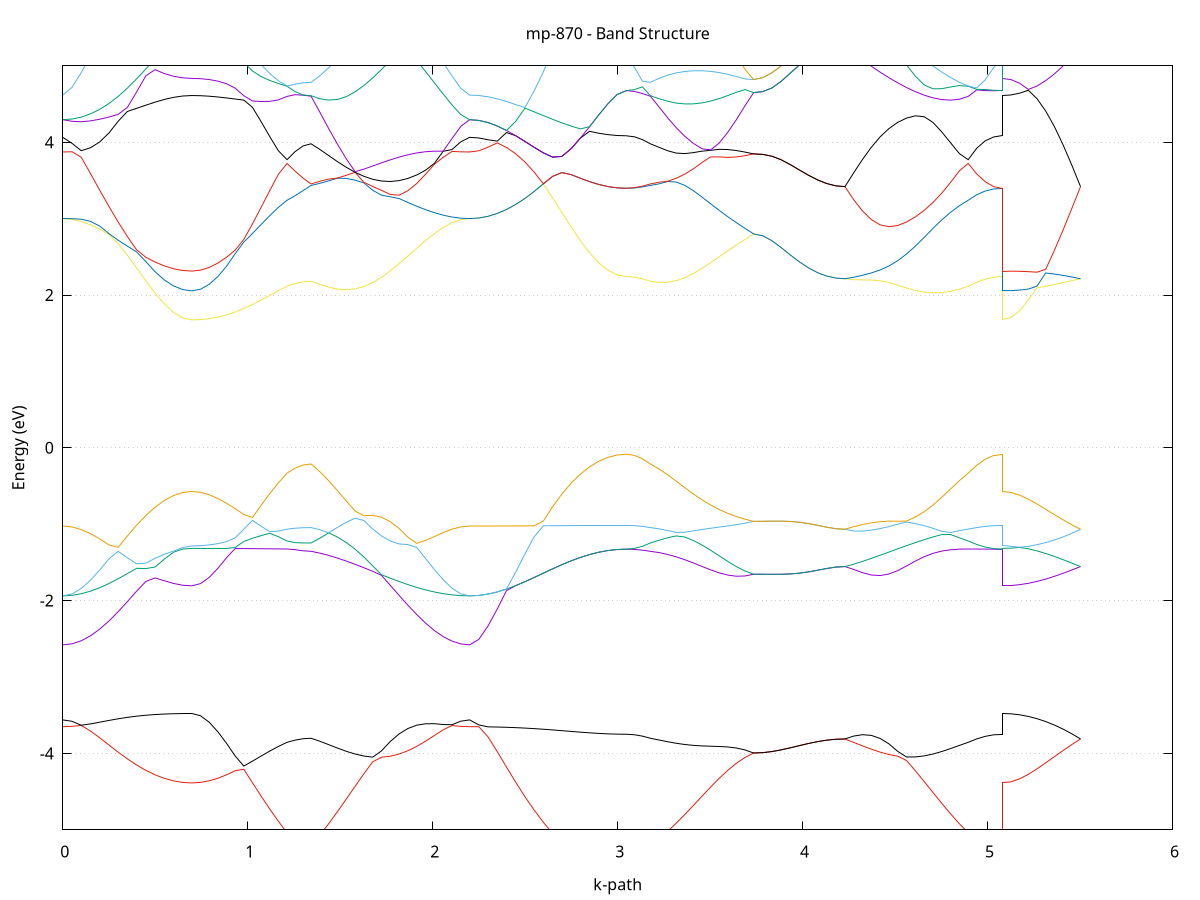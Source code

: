 set title 'mp-870 - Band Structure'
set xlabel 'k-path'
set ylabel 'Energy (eV)'
set grid y
set yrange [-5:5]
set terminal png size 800,600
set output 'mp-870_bands_gnuplot.png'
plot '-' using 1:2 with lines notitle, '-' using 1:2 with lines notitle, '-' using 1:2 with lines notitle, '-' using 1:2 with lines notitle, '-' using 1:2 with lines notitle, '-' using 1:2 with lines notitle, '-' using 1:2 with lines notitle, '-' using 1:2 with lines notitle, '-' using 1:2 with lines notitle, '-' using 1:2 with lines notitle, '-' using 1:2 with lines notitle, '-' using 1:2 with lines notitle, '-' using 1:2 with lines notitle, '-' using 1:2 with lines notitle, '-' using 1:2 with lines notitle, '-' using 1:2 with lines notitle, '-' using 1:2 with lines notitle, '-' using 1:2 with lines notitle, '-' using 1:2 with lines notitle, '-' using 1:2 with lines notitle, '-' using 1:2 with lines notitle, '-' using 1:2 with lines notitle, '-' using 1:2 with lines notitle, '-' using 1:2 with lines notitle, '-' using 1:2 with lines notitle, '-' using 1:2 with lines notitle, '-' using 1:2 with lines notitle, '-' using 1:2 with lines notitle, '-' using 1:2 with lines notitle, '-' using 1:2 with lines notitle, '-' using 1:2 with lines notitle, '-' using 1:2 with lines notitle, '-' using 1:2 with lines notitle, '-' using 1:2 with lines notitle, '-' using 1:2 with lines notitle, '-' using 1:2 with lines notitle, '-' using 1:2 with lines notitle, '-' using 1:2 with lines notitle, '-' using 1:2 with lines notitle, '-' using 1:2 with lines notitle, '-' using 1:2 with lines notitle, '-' using 1:2 with lines notitle, '-' using 1:2 with lines notitle, '-' using 1:2 with lines notitle, '-' using 1:2 with lines notitle, '-' using 1:2 with lines notitle, '-' using 1:2 with lines notitle, '-' using 1:2 with lines notitle, '-' using 1:2 with lines notitle, '-' using 1:2 with lines notitle, '-' using 1:2 with lines notitle, '-' using 1:2 with lines notitle, '-' using 1:2 with lines notitle, '-' using 1:2 with lines notitle, '-' using 1:2 with lines notitle, '-' using 1:2 with lines notitle, '-' using 1:2 with lines notitle, '-' using 1:2 with lines notitle, '-' using 1:2 with lines notitle, '-' using 1:2 with lines notitle, '-' using 1:2 with lines notitle, '-' using 1:2 with lines notitle, '-' using 1:2 with lines notitle, '-' using 1:2 with lines notitle, '-' using 1:2 with lines notitle, '-' using 1:2 with lines notitle, '-' using 1:2 with lines notitle, '-' using 1:2 with lines notitle, '-' using 1:2 with lines notitle, '-' using 1:2 with lines notitle, '-' using 1:2 with lines notitle, '-' using 1:2 with lines notitle, '-' using 1:2 with lines notitle, '-' using 1:2 with lines notitle, '-' using 1:2 with lines notitle, '-' using 1:2 with lines notitle, '-' using 1:2 with lines notitle, '-' using 1:2 with lines notitle, '-' using 1:2 with lines notitle, '-' using 1:2 with lines notitle, '-' using 1:2 with lines notitle, '-' using 1:2 with lines notitle, '-' using 1:2 with lines notitle, '-' using 1:2 with lines notitle, '-' using 1:2 with lines notitle, '-' using 1:2 with lines notitle, '-' using 1:2 with lines notitle, '-' using 1:2 with lines notitle, '-' using 1:2 with lines notitle, '-' using 1:2 with lines notitle, '-' using 1:2 with lines notitle, '-' using 1:2 with lines notitle, '-' using 1:2 with lines notitle, '-' using 1:2 with lines notitle, '-' using 1:2 with lines notitle, '-' using 1:2 with lines notitle
0.000000 -23.019223
0.049859 -23.019023
0.099719 -23.018323
0.149578 -23.017223
0.199437 -23.015723
0.249297 -23.013923
0.299156 -23.011923
0.349016 -23.009723
0.398875 -23.007623
0.448734 -23.005623
0.498594 -23.003723
0.548453 -23.002223
0.598312 -23.001023
0.648172 -23.000323
0.698031 -23.000123
0.698031 -23.000123
0.744799 -22.999923
0.791567 -22.999423
0.838334 -22.998523
0.885102 -22.997423
0.931870 -22.996023
0.978638 -22.994423
1.025405 -22.992823
1.072173 -22.991023
1.118941 -22.989423
1.165708 -22.987923
1.212476 -22.986523
1.212476 -22.986523
1.255748 -22.985823
1.299019 -22.985423
1.342291 -22.985223
1.342291 -22.985223
1.389922 -22.986423
1.437552 -22.987923
1.485183 -22.989723
1.532813 -22.991823
1.580444 -22.994123
1.628075 -22.996623
1.675705 -22.999223
1.723336 -23.001923
1.770966 -23.004623
1.818597 -23.007223
1.866227 -23.009723
1.913858 -23.012023
1.961488 -23.014123
2.009119 -23.015923
2.056750 -23.017423
2.104380 -23.018423
2.152011 -23.019023
2.199641 -23.019223
2.199641 -23.019223
2.249492 -23.018923
2.299343 -23.017923
2.349194 -23.016323
2.399045 -23.014223
2.448896 -23.011623
2.498747 -23.008723
2.548598 -23.005523
2.598448 -23.002123
2.648299 -22.998523
2.698150 -22.995023
2.748001 -22.991823
2.797852 -22.988823
2.847703 -22.986123
2.897554 -22.984023
2.947405 -22.982723
2.997256 -22.983623
3.047107 -22.984023
3.047107 -22.984023
3.090378 -22.984023
3.133650 -22.984523
3.176921 -22.985223
3.176921 -22.985223
3.223460 -22.985823
3.269998 -22.986223
3.316536 -22.986423
3.363074 -22.986523
3.409613 -22.986523
3.456151 -22.986423
3.502689 -22.986123
3.549227 -22.985723
3.595766 -22.985223
3.642304 -22.984623
3.688842 -22.984023
3.735380 -22.983523
3.735380 -22.983523
3.784738 -22.983523
3.834097 -22.983423
3.883455 -22.983423
3.932813 -22.983423
3.982172 -22.983323
4.031530 -22.983223
4.080888 -22.983223
4.130246 -22.983223
4.179605 -22.983223
4.228963 -22.983223
4.228963 -22.983223
4.276569 -22.984823
4.324175 -22.986323
4.371781 -22.987723
4.419387 -22.988723
4.466993 -22.989523
4.514599 -22.990023
4.562206 -22.990223
4.609812 -22.990223
4.657418 -22.990023
4.705024 -22.989623
4.752630 -22.989023
4.800236 -22.988323
4.847842 -22.987423
4.895448 -22.986523
4.895448 -22.986523
4.941345 -22.985423
4.987241 -22.984623
5.033138 -22.984123
5.079034 -22.984023
5.079034 -23.000123
5.126116 -22.999823
5.173197 -22.999023
5.220279 -22.997723
5.267360 -22.996023
5.314441 -22.993923
5.361523 -22.991523
5.408604 -22.988823
5.455686 -22.986023
5.502767 -22.983223
e
0.000000 -22.949823
0.049859 -22.950023
0.099719 -22.950623
0.149578 -22.951523
0.199437 -22.952823
0.249297 -22.954223
0.299156 -22.956023
0.349016 -22.957823
0.398875 -22.959523
0.448734 -22.961223
0.498594 -22.962723
0.548453 -22.964023
0.598312 -22.964923
0.648172 -22.965523
0.698031 -22.965723
0.698031 -22.965723
0.744799 -22.965923
0.791567 -22.966423
0.838334 -22.967223
0.885102 -22.968223
0.931870 -22.969623
0.978638 -22.971023
1.025405 -22.972623
1.072173 -22.974223
1.118941 -22.975823
1.165708 -22.977223
1.212476 -22.978523
1.212476 -22.978523
1.255748 -22.979223
1.299019 -22.979623
1.342291 -22.979823
1.342291 -22.979823
1.389922 -22.978623
1.437552 -22.977323
1.485183 -22.975623
1.532813 -22.973723
1.580444 -22.971623
1.628075 -22.969423
1.675705 -22.967123
1.723336 -22.964723
1.770966 -22.962323
1.818597 -22.960123
1.866227 -22.957923
1.913858 -22.955923
1.961488 -22.954123
2.009119 -22.952623
2.056750 -22.951323
2.104380 -22.950523
2.152011 -22.950023
2.199641 -22.949823
2.199641 -22.949823
2.249492 -22.950123
2.299343 -22.950923
2.349194 -22.952323
2.399045 -22.954223
2.448896 -22.956523
2.498747 -22.959223
2.548598 -22.962223
2.598448 -22.965323
2.648299 -22.968623
2.698150 -22.971623
2.748001 -22.974523
2.797852 -22.977123
2.847703 -22.979423
2.897554 -22.981323
2.947405 -22.982223
2.997256 -22.981323
3.047107 -22.981023
3.047107 -22.981023
3.090378 -22.980923
3.133650 -22.980423
3.176921 -22.979823
3.176921 -22.979823
3.223460 -22.979223
3.269998 -22.978923
3.316536 -22.978823
3.363074 -22.978923
3.409613 -22.979123
3.456151 -22.979523
3.502689 -22.980023
3.549227 -22.980623
3.595766 -22.981223
3.642304 -22.981923
3.688842 -22.982623
3.735380 -22.983123
3.735380 -22.983123
3.784738 -22.983123
3.834097 -22.983123
3.883455 -22.983123
3.932813 -22.983023
3.982172 -22.982923
4.031530 -22.982923
4.080888 -22.982823
4.130246 -22.982823
4.179605 -22.982823
4.228963 -22.982823
4.228963 -22.982823
4.276569 -22.981223
4.324175 -22.979623
4.371781 -22.978323
4.419387 -22.977223
4.466993 -22.976423
4.514599 -22.975923
4.562206 -22.975523
4.609812 -22.975523
4.657418 -22.975623
4.705024 -22.975923
4.752630 -22.976323
4.800236 -22.976923
4.847842 -22.977723
4.895448 -22.978523
4.895448 -22.978523
4.941345 -22.979623
4.987241 -22.980423
5.033138 -22.980923
5.079034 -22.981023
5.079034 -22.965723
5.126116 -22.966023
5.173197 -22.966723
5.220279 -22.968023
5.267360 -22.969823
5.314441 -22.971923
5.361523 -22.974423
5.408604 -22.977123
5.455686 -22.980023
5.502767 -22.982823
e
0.000000 -18.738623
0.049859 -18.738623
0.099719 -18.738623
0.149578 -18.739023
0.199437 -18.739523
0.249297 -18.740223
0.299156 -18.740923
0.349016 -18.741723
0.398875 -18.742523
0.448734 -18.743223
0.498594 -18.743923
0.548453 -18.744523
0.598312 -18.745023
0.648172 -18.745323
0.698031 -18.745423
0.698031 -18.745423
0.744799 -18.745423
0.791567 -18.745223
0.838334 -18.745023
0.885102 -18.744723
0.931870 -18.744423
0.978638 -18.744023
1.025405 -18.743623
1.072173 -18.743223
1.118941 -18.742823
1.165708 -18.742423
1.212476 -18.742123
1.212476 -18.742123
1.255748 -18.742023
1.299019 -18.741923
1.342291 -18.742023
1.342291 -18.742023
1.389922 -18.742123
1.437552 -18.742323
1.485183 -18.742523
1.532813 -18.742623
1.580444 -18.742723
1.628075 -18.742723
1.675705 -18.742523
1.723336 -18.742323
1.770966 -18.742023
1.818597 -18.741623
1.866227 -18.741123
1.913858 -18.740523
1.961488 -18.740023
2.009119 -18.739523
2.056750 -18.739123
2.104380 -18.738823
2.152011 -18.738623
2.199641 -18.738623
2.199641 -18.738623
2.249492 -18.738623
2.299343 -18.738723
2.349194 -18.738823
2.399045 -18.739023
2.448896 -18.739223
2.498747 -18.739523
2.548598 -18.739823
2.598448 -18.740123
2.648299 -18.740423
2.698150 -18.740723
2.748001 -18.741023
2.797852 -18.741223
2.847703 -18.741523
2.897554 -18.741623
2.947405 -18.741723
2.997256 -18.741823
3.047107 -18.741923
3.047107 -18.741923
3.090378 -18.741823
3.133650 -18.741923
3.176921 -18.742023
3.176921 -18.742023
3.223460 -18.742123
3.269998 -18.742123
3.316536 -18.742123
3.363074 -18.742123
3.409613 -18.742123
3.456151 -18.742023
3.502689 -18.741923
3.549227 -18.741723
3.595766 -18.741523
3.642304 -18.741323
3.688842 -18.741123
3.735380 -18.741023
3.735380 -18.741023
3.784738 -18.741023
3.834097 -18.741123
3.883455 -18.741223
3.932813 -18.741423
3.982172 -18.741523
4.031530 -18.741723
4.080888 -18.741823
4.130246 -18.742023
4.179605 -18.742123
4.228963 -18.742123
4.228963 -18.742123
4.276569 -18.742523
4.324175 -18.742823
4.371781 -18.743123
4.419387 -18.743423
4.466993 -18.743523
4.514599 -18.743623
4.562206 -18.743623
4.609812 -18.743623
4.657418 -18.743523
4.705024 -18.743323
4.752630 -18.743123
4.800236 -18.742923
4.847842 -18.742723
4.895448 -18.742523
4.895448 -18.742523
4.941345 -18.742223
4.987241 -18.742023
5.033138 -18.741923
5.079034 -18.741923
5.079034 -18.745423
5.126116 -18.745323
5.173197 -18.745123
5.220279 -18.744923
5.267360 -18.744523
5.314441 -18.744123
5.361523 -18.743623
5.408604 -18.743023
5.455686 -18.742423
5.502767 -18.742123
e
0.000000 -18.738223
0.049859 -18.738323
0.099719 -18.738623
0.149578 -18.738623
0.199437 -18.738623
0.249297 -18.738623
0.299156 -18.738623
0.349016 -18.738623
0.398875 -18.738623
0.448734 -18.738623
0.498594 -18.738623
0.548453 -18.738623
0.598312 -18.738623
0.648172 -18.738623
0.698031 -18.738623
0.698031 -18.738623
0.744799 -18.738623
0.791567 -18.738723
0.838334 -18.738823
0.885102 -18.739023
0.931870 -18.739223
0.978638 -18.739523
1.025405 -18.739823
1.072173 -18.740223
1.118941 -18.740523
1.165708 -18.740923
1.212476 -18.741223
1.212476 -18.741223
1.255748 -18.741423
1.299019 -18.741523
1.342291 -18.741423
1.342291 -18.741423
1.389922 -18.741223
1.437552 -18.740923
1.485183 -18.740623
1.532813 -18.740323
1.580444 -18.740023
1.628075 -18.739723
1.675705 -18.739423
1.723336 -18.739223
1.770966 -18.738923
1.818597 -18.738823
1.866227 -18.738723
1.913858 -18.738623
1.961488 -18.738523
2.009119 -18.738523
2.056750 -18.738423
2.104380 -18.738323
2.152011 -18.738323
2.199641 -18.738223
2.199641 -18.738223
2.249492 -18.738323
2.299343 -18.738423
2.349194 -18.738523
2.399045 -18.738723
2.448896 -18.738923
2.498747 -18.739223
2.548598 -18.739523
2.598448 -18.739823
2.648299 -18.740123
2.698150 -18.740423
2.748001 -18.740623
2.797852 -18.740923
2.847703 -18.741123
2.897554 -18.741323
2.947405 -18.741423
2.997256 -18.741523
3.047107 -18.741523
3.047107 -18.741523
3.090378 -18.741523
3.133650 -18.741523
3.176921 -18.741423
3.176921 -18.741423
3.223460 -18.741223
3.269998 -18.741123
3.316536 -18.740923
3.363074 -18.740723
3.409613 -18.740523
3.456151 -18.740423
3.502689 -18.740323
3.549227 -18.740323
3.595766 -18.740423
3.642304 -18.740523
3.688842 -18.740623
3.735380 -18.740723
3.735380 -18.740723
3.784738 -18.740723
3.834097 -18.740823
3.883455 -18.740923
3.932813 -18.741023
3.982172 -18.741223
4.031530 -18.741423
4.080888 -18.741523
4.130246 -18.741623
4.179605 -18.741723
4.228963 -18.741823
4.228963 -18.741823
4.276569 -18.741323
4.324175 -18.740923
4.371781 -18.740523
4.419387 -18.740223
4.466993 -18.739923
4.514599 -18.739723
4.562206 -18.739623
4.609812 -18.739623
4.657418 -18.739723
4.705024 -18.739923
4.752630 -18.740123
4.800236 -18.740423
4.847842 -18.740623
4.895448 -18.740923
4.895448 -18.740923
4.941345 -18.741223
4.987241 -18.741423
5.033138 -18.741523
5.079034 -18.741523
5.079034 -18.738623
5.126116 -18.738623
5.173197 -18.738823
5.220279 -18.739023
5.267360 -18.739323
5.314441 -18.739823
5.361523 -18.740323
5.408604 -18.740923
5.455686 -18.741523
5.502767 -18.741823
e
0.000000 -10.846723
0.049859 -10.846623
0.099719 -10.846223
0.149578 -10.845723
0.199437 -10.845023
0.249297 -10.844123
0.299156 -10.843223
0.349016 -10.842223
0.398875 -10.841223
0.448734 -10.840223
0.498594 -10.839423
0.548453 -10.838723
0.598312 -10.838123
0.648172 -10.837823
0.698031 -10.837723
0.698031 -10.837723
0.744799 -10.837523
0.791567 -10.837223
0.838334 -10.836623
0.885102 -10.835923
0.931870 -10.835123
0.978638 -10.834123
1.025405 -10.833123
1.072173 -10.832123
1.118941 -10.831123
1.165708 -10.830323
1.212476 -10.829523
1.212476 -10.829523
1.255748 -10.829123
1.299019 -10.828923
1.342291 -10.828823
1.342291 -10.828823
1.389922 -10.829523
1.437552 -10.830323
1.485183 -10.831323
1.532813 -10.832423
1.580444 -10.833623
1.628075 -10.835023
1.675705 -10.836423
1.723336 -10.837823
1.770966 -10.839223
1.818597 -10.840623
1.866227 -10.841923
1.913858 -10.843123
1.961488 -10.844223
2.009119 -10.845123
2.056750 -10.845823
2.104380 -10.846323
2.152011 -10.846623
2.199641 -10.846723
2.199641 -10.846723
2.249492 -10.844423
2.299343 -10.837723
2.349194 -10.826923
2.399045 -10.812223
2.448896 -10.794423
2.498747 -10.774023
2.548598 -10.751923
2.598448 -10.728823
2.648299 -10.722123
2.698150 -10.726723
2.748001 -10.750723
2.797852 -10.772623
2.847703 -10.791623
2.897554 -10.807223
2.947405 -10.818723
2.997256 -10.825723
3.047107 -10.828123
3.047107 -10.828123
3.090378 -10.828223
3.133650 -10.828423
3.176921 -10.828823
3.176921 -10.828823
3.223460 -10.828023
3.269998 -10.824923
3.316536 -10.819623
3.363074 -10.812223
3.409613 -10.802823
3.456151 -10.791623
3.502689 -10.779023
3.549227 -10.765023
3.595766 -10.750123
3.642304 -10.734623
3.688842 -10.719023
3.735380 -10.704723
3.735380 -10.704723
3.784738 -10.705123
3.834097 -10.706323
3.883455 -10.707823
3.932813 -10.709423
3.982172 -10.710723
4.031530 -10.711823
4.080888 -10.712423
4.130246 -10.712623
4.179605 -10.712523
4.228963 -10.712323
4.228963 -10.712323
4.276569 -10.722523
4.324175 -10.735223
4.371781 -10.748023
4.419387 -10.760623
4.466993 -10.772723
4.514599 -10.784123
4.562206 -10.794523
4.609812 -10.803923
4.657418 -10.811923
4.705024 -10.818523
4.752630 -10.823723
4.800236 -10.827323
4.847842 -10.829223
4.895448 -10.829523
4.895448 -10.829523
4.941345 -10.828923
4.987241 -10.828523
5.033138 -10.828223
5.079034 -10.828123
5.079034 -10.837723
5.126116 -10.835623
5.173197 -10.829523
5.220279 -10.819623
5.267360 -10.806223
5.314441 -10.789723
5.361523 -10.771023
5.408604 -10.750723
5.455686 -10.729923
5.502767 -10.712323
e
0.000000 -10.767023
0.049859 -10.767623
0.099719 -10.768923
0.149578 -10.770623
0.199437 -10.772323
0.249297 -10.774023
0.299156 -10.775423
0.349016 -10.776723
0.398875 -10.777723
0.448734 -10.778423
0.498594 -10.778923
0.548453 -10.779223
0.598312 -10.779423
0.648172 -10.779523
0.698031 -10.779523
0.698031 -10.779523
0.744799 -10.779023
0.791567 -10.777523
0.838334 -10.775123
0.885102 -10.771923
0.931870 -10.768023
0.978638 -10.763623
1.025405 -10.758923
1.072173 -10.754123
1.118941 -10.749423
1.165708 -10.745023
1.212476 -10.741123
1.212476 -10.741123
1.255748 -10.738923
1.299019 -10.737023
1.342291 -10.735723
1.342291 -10.735723
1.389922 -10.737323
1.437552 -10.739423
1.485183 -10.741823
1.532813 -10.744523
1.580444 -10.747223
1.628075 -10.750023
1.675705 -10.752823
1.723336 -10.755423
1.770966 -10.757823
1.818597 -10.759923
1.866227 -10.762223
1.913858 -10.764423
1.961488 -10.766023
2.009119 -10.767123
2.056750 -10.767523
2.104380 -10.767423
2.152011 -10.767223
2.199641 -10.767023
2.199641 -10.767023
2.249492 -10.766023
2.299343 -10.762823
2.349194 -10.757523
2.399045 -10.750423
2.448896 -10.741723
2.498747 -10.733123
2.548598 -10.729623
2.598448 -10.725923
2.648299 -10.705523
2.698150 -10.718323
2.748001 -10.714623
2.797852 -10.712223
2.847703 -10.719423
2.897554 -10.725423
2.947405 -10.729923
2.997256 -10.732723
3.047107 -10.733723
3.047107 -10.733723
3.090378 -10.733923
3.133650 -10.734623
3.176921 -10.735723
3.176921 -10.735723
3.223460 -10.736223
3.269998 -10.736023
3.316536 -10.735023
3.363074 -10.733223
3.409613 -10.730623
3.456151 -10.727223
3.502689 -10.723123
3.549227 -10.718423
3.595766 -10.713023
3.642304 -10.707123
3.688842 -10.701023
3.735380 -10.704723
3.735380 -10.704723
3.784738 -10.705123
3.834097 -10.706323
3.883455 -10.707823
3.932813 -10.709423
3.982172 -10.710723
4.031530 -10.711823
4.080888 -10.712423
4.130246 -10.712623
4.179605 -10.712523
4.228963 -10.712323
4.228963 -10.712323
4.276569 -10.719823
4.324175 -10.726623
4.371781 -10.732723
4.419387 -10.737823
4.466993 -10.742123
4.514599 -10.745323
4.562206 -10.747623
4.609812 -10.748923
4.657418 -10.749323
4.705024 -10.748923
4.752630 -10.747723
4.800236 -10.746023
4.847842 -10.743823
4.895448 -10.741123
4.895448 -10.741123
4.941345 -10.738023
4.987241 -10.735623
5.033138 -10.734223
5.079034 -10.733723
5.079034 -10.779523
5.126116 -10.778523
5.173197 -10.775623
5.220279 -10.770723
5.267360 -10.764123
5.314441 -10.755923
5.361523 -10.746323
5.408604 -10.735723
5.455686 -10.724223
5.502767 -10.712323
e
0.000000 -10.767023
0.049859 -10.766623
0.099719 -10.765223
0.149578 -10.763023
0.199437 -10.760123
0.249297 -10.756623
0.299156 -10.752623
0.349016 -10.748423
0.398875 -10.744023
0.448734 -10.739723
0.498594 -10.735823
0.548453 -10.732523
0.598312 -10.729923
0.648172 -10.728223
0.698031 -10.727723
0.698031 -10.727723
0.744799 -10.727723
0.791567 -10.727923
0.838334 -10.728323
0.885102 -10.728723
0.931870 -10.729223
0.978638 -10.729823
1.025405 -10.730423
1.072173 -10.731023
1.118941 -10.731723
1.165708 -10.732223
1.212476 -10.732723
1.212476 -10.732723
1.255748 -10.733223
1.299019 -10.734123
1.342291 -10.735123
1.342291 -10.735123
1.389922 -10.736323
1.437552 -10.737823
1.485183 -10.739723
1.532813 -10.742023
1.580444 -10.744523
1.628075 -10.747323
1.675705 -10.750323
1.723336 -10.753423
1.770966 -10.756623
1.818597 -10.759523
1.866227 -10.761723
1.913858 -10.763323
1.961488 -10.764523
2.009119 -10.765523
2.056750 -10.766223
2.104380 -10.766723
2.152011 -10.767023
2.199641 -10.767023
2.199641 -10.767023
2.249492 -10.766023
2.299343 -10.762723
2.349194 -10.757523
2.399045 -10.750423
2.448896 -10.741723
2.498747 -10.731723
2.548598 -10.720823
2.598448 -10.709823
2.648299 -10.703023
2.698150 -10.701723
2.748001 -10.704423
2.797852 -10.712223
2.847703 -10.719423
2.897554 -10.725423
2.947405 -10.729923
2.997256 -10.732723
3.047107 -10.733723
3.047107 -10.733723
3.090378 -10.733823
3.133650 -10.734323
3.176921 -10.735123
3.176921 -10.735123
3.223460 -10.735323
3.269998 -10.734723
3.316536 -10.733423
3.363074 -10.731223
3.409613 -10.728323
3.456151 -10.724723
3.502689 -10.720423
3.549227 -10.715623
3.595766 -10.710423
3.642304 -10.705023
3.688842 -10.700723
3.735380 -10.694823
3.735380 -10.694823
3.784738 -10.695423
3.834097 -10.696923
3.883455 -10.698823
3.932813 -10.700823
3.982172 -10.702923
4.031530 -10.704923
4.080888 -10.706923
4.130246 -10.708523
4.179605 -10.709823
4.228963 -10.710423
4.228963 -10.710423
4.276569 -10.704623
4.324175 -10.697123
4.371781 -10.690523
4.419387 -10.696423
4.466993 -10.702323
4.514599 -10.707823
4.562206 -10.713023
4.609812 -10.717723
4.657418 -10.721923
4.705024 -10.725423
4.752630 -10.728323
4.800236 -10.730523
4.847842 -10.732023
4.895448 -10.732723
4.895448 -10.732723
4.941345 -10.733123
4.987241 -10.733423
5.033138 -10.733623
5.079034 -10.733723
5.079034 -10.727723
5.126116 -10.726823
5.173197 -10.724323
5.220279 -10.720123
5.267360 -10.714523
5.314441 -10.707623
5.361523 -10.699523
5.408604 -10.690623
5.455686 -10.700323
5.502767 -10.710423
e
0.000000 -10.744423
0.049859 -10.743323
0.099719 -10.740323
0.149578 -10.735923
0.199437 -10.730523
0.249297 -10.724423
0.299156 -10.717923
0.349016 -10.711223
0.398875 -10.704723
0.448734 -10.698723
0.498594 -10.693323
0.548453 -10.688823
0.598312 -10.685523
0.648172 -10.686123
0.698031 -10.686423
0.698031 -10.686423
0.744799 -10.686523
0.791567 -10.686823
0.838334 -10.687323
0.885102 -10.688123
0.931870 -10.688923
0.978638 -10.690023
1.025405 -10.691123
1.072173 -10.692323
1.118941 -10.693523
1.165708 -10.694623
1.212476 -10.696123
1.212476 -10.696123
1.255748 -10.697623
1.299019 -10.698523
1.342291 -10.698823
1.342291 -10.698823
1.389922 -10.696123
1.437552 -10.694423
1.485183 -10.693023
1.532813 -10.691323
1.580444 -10.689523
1.628075 -10.687523
1.675705 -10.685423
1.723336 -10.688823
1.770966 -10.696623
1.818597 -10.704223
1.866227 -10.711723
1.913858 -10.718723
1.961488 -10.725323
2.009119 -10.731323
2.056750 -10.736523
2.104380 -10.740623
2.152011 -10.743423
2.199641 -10.744423
2.199641 -10.744423
2.249492 -10.744023
2.299343 -10.743023
2.349194 -10.741323
2.399045 -10.739123
2.448896 -10.736323
2.498747 -10.731723
2.548598 -10.720823
2.598448 -10.709823
2.648299 -10.701523
2.698150 -10.698323
2.748001 -10.704423
2.797852 -10.711323
2.847703 -10.708323
2.897554 -10.705723
2.947405 -10.703723
2.997256 -10.702423
3.047107 -10.701923
3.047107 -10.701923
3.090378 -10.701623
3.133650 -10.700523
3.176921 -10.698823
3.176921 -10.698823
3.223460 -10.697523
3.269998 -10.696623
3.316536 -10.695923
3.363074 -10.695023
3.409613 -10.694123
3.456151 -10.692923
3.502689 -10.691523
3.549227 -10.689823
3.595766 -10.687823
3.642304 -10.685723
3.688842 -10.685423
3.735380 -10.694823
3.735380 -10.694823
3.784738 -10.695423
3.834097 -10.696923
3.883455 -10.698823
3.932813 -10.700823
3.982172 -10.702923
4.031530 -10.704923
4.080888 -10.706823
4.130246 -10.708523
4.179605 -10.709823
4.228963 -10.710423
4.228963 -10.710423
4.276569 -10.699823
4.324175 -10.691523
4.371781 -10.690223
4.419387 -10.686323
4.466993 -10.685923
4.514599 -10.687223
4.562206 -10.688623
4.609812 -10.689923
4.657418 -10.691223
4.705024 -10.692323
4.752630 -10.693323
4.800236 -10.694223
4.847842 -10.695023
4.895448 -10.696123
4.895448 -10.696123
4.941345 -10.698523
4.987241 -10.700423
5.033138 -10.701523
5.079034 -10.701923
5.079034 -10.686423
5.126116 -10.686323
5.173197 -10.685923
5.220279 -10.685323
5.267360 -10.684423
5.314441 -10.683423
5.361523 -10.682323
5.408604 -10.688523
5.455686 -10.695023
5.502767 -10.710423
e
0.000000 -10.712523
0.049859 -10.712023
0.099719 -10.710423
0.149578 -10.707923
0.199437 -10.704623
0.249297 -10.700623
0.299156 -10.696223
0.349016 -10.691423
0.398875 -10.686623
0.448734 -10.682023
0.498594 -10.682623
0.548453 -10.684123
0.598312 -10.685323
0.648172 -10.683423
0.698031 -10.682723
0.698031 -10.682723
0.744799 -10.682223
0.791567 -10.680723
0.838334 -10.678323
0.885102 -10.675023
0.931870 -10.677423
0.978638 -10.680223
1.025405 -10.683323
1.072173 -10.686623
1.118941 -10.689923
1.165708 -10.693223
1.212476 -10.695623
1.212476 -10.695623
1.255748 -10.696223
1.299019 -10.696523
1.342291 -10.696623
1.342291 -10.696623
1.389922 -10.695623
1.437552 -10.692823
1.485183 -10.688723
1.532813 -10.684123
1.580444 -10.679023
1.628075 -10.673623
1.675705 -10.681023
1.723336 -10.683323
1.770966 -10.682923
1.818597 -10.687823
1.866227 -10.692723
1.913858 -10.697323
1.961488 -10.701623
2.009119 -10.705323
2.056750 -10.708323
2.104380 -10.710623
2.152011 -10.712023
2.199641 -10.712523
2.199641 -10.712523
2.249492 -10.712323
2.299343 -10.711823
2.349194 -10.711123
2.399045 -10.710023
2.448896 -10.708823
2.498747 -10.707423
2.548598 -10.706023
2.598448 -10.704523
2.648299 -10.700423
2.698150 -10.698323
2.748001 -10.700423
2.797852 -10.699423
2.847703 -10.698623
2.897554 -10.698123
2.947405 -10.697823
2.997256 -10.697723
3.047107 -10.697823
3.047107 -10.697823
3.090378 -10.697623
3.133650 -10.697223
3.176921 -10.696623
3.176921 -10.696623
3.223460 -10.695923
3.269998 -10.694823
3.316536 -10.693423
3.363074 -10.691923
3.409613 -10.690223
3.456151 -10.688423
3.502689 -10.686623
3.549227 -10.684623
3.595766 -10.682623
3.642304 -10.681423
3.688842 -10.684223
3.735380 -10.686823
3.735380 -10.686823
3.784738 -10.686123
3.834097 -10.684223
3.883455 -10.682023
3.932813 -10.680223
3.982172 -10.679323
4.031530 -10.678923
4.080888 -10.678523
4.130246 -10.678223
4.179605 -10.678123
4.228963 -10.678023
4.228963 -10.678023
4.276569 -10.679123
4.324175 -10.683923
4.371781 -10.685523
4.419387 -10.683723
4.466993 -10.683523
4.514599 -10.683123
4.562206 -10.683623
4.609812 -10.684523
4.657418 -10.685923
4.705024 -10.687623
4.752630 -10.689623
4.800236 -10.691623
4.847842 -10.693823
4.895448 -10.695623
4.895448 -10.695623
4.941345 -10.696523
4.987241 -10.697223
5.033138 -10.697623
5.079034 -10.697823
5.079034 -10.682723
5.126116 -10.682623
5.173197 -10.682023
5.220279 -10.681223
5.267360 -10.680023
5.314441 -10.678423
5.361523 -10.679723
5.408604 -10.685323
5.455686 -10.681023
5.502767 -10.678023
e
0.000000 -10.670123
0.049859 -10.670223
0.099719 -10.670723
0.149578 -10.671623
0.199437 -10.672723
0.249297 -10.674123
0.299156 -10.675723
0.349016 -10.677423
0.398875 -10.679223
0.448734 -10.680923
0.498594 -10.677823
0.548453 -10.674223
0.598312 -10.671523
0.648172 -10.669923
0.698031 -10.670523
0.698031 -10.670523
0.744799 -10.670823
0.791567 -10.671623
0.838334 -10.673123
0.885102 -10.675023
0.931870 -10.671123
0.978638 -10.666623
1.025405 -10.661823
1.072173 -10.659323
1.118941 -10.657423
1.165708 -10.655623
1.212476 -10.654023
1.212476 -10.654023
1.255748 -10.653223
1.299019 -10.652823
1.342291 -10.652623
1.342291 -10.652623
1.389922 -10.654123
1.437552 -10.656223
1.485183 -10.658723
1.532813 -10.661723
1.580444 -10.666023
1.628075 -10.673323
1.675705 -10.673523
1.723336 -10.678123
1.770966 -10.681223
1.818597 -10.679223
1.866227 -10.677223
1.913858 -10.675423
1.961488 -10.673923
2.009119 -10.672523
2.056750 -10.671523
2.104380 -10.670723
2.152011 -10.670223
2.199641 -10.670123
2.199641 -10.670123
2.249492 -10.669923
2.299343 -10.669423
2.349194 -10.668723
2.399045 -10.667623
2.448896 -10.666323
2.498747 -10.664923
2.548598 -10.663223
2.598448 -10.675923
2.648299 -10.700423
2.698150 -10.682923
2.748001 -10.667223
2.797852 -10.657723
2.847703 -10.653523
2.897554 -10.652423
2.947405 -10.651523
2.997256 -10.651023
3.047107 -10.650823
3.047107 -10.650823
3.090378 -10.651023
3.133650 -10.651623
3.176921 -10.652623
3.176921 -10.652623
3.223460 -10.653623
3.269998 -10.655023
3.316536 -10.656723
3.363074 -10.658723
3.409613 -10.661123
3.456151 -10.663723
3.502689 -10.666523
3.549227 -10.669623
3.595766 -10.673523
3.642304 -10.679023
3.688842 -10.683923
3.735380 -10.686823
3.735380 -10.686823
3.784738 -10.686023
3.834097 -10.684223
3.883455 -10.682023
3.932813 -10.680223
3.982172 -10.679323
4.031530 -10.678923
4.080888 -10.678523
4.130246 -10.678223
4.179605 -10.678123
4.228963 -10.678023
4.228963 -10.678023
4.276569 -10.677523
4.324175 -10.680423
4.371781 -10.681523
4.419387 -10.678523
4.466993 -10.672023
4.514599 -10.668723
4.562206 -10.666623
4.609812 -10.664523
4.657418 -10.662523
4.705024 -10.660523
4.752630 -10.658623
4.800236 -10.656823
4.847842 -10.655323
4.895448 -10.654023
4.895448 -10.654023
4.941345 -10.652723
4.987241 -10.651723
5.033138 -10.651123
5.079034 -10.650823
5.079034 -10.670523
5.126116 -10.670723
5.173197 -10.671323
5.220279 -10.672423
5.267360 -10.674023
5.314441 -10.676323
5.361523 -10.677423
5.408604 -10.680923
5.455686 -10.679523
5.502767 -10.678023
e
0.000000 -10.624923
0.049859 -10.625423
0.099719 -10.626923
0.149578 -10.629423
0.199437 -10.632723
0.249297 -10.636823
0.299156 -10.641523
0.349016 -10.646523
0.398875 -10.651723
0.448734 -10.656723
0.498594 -10.661323
0.548453 -10.665123
0.598312 -10.668023
0.648172 -10.669823
0.698031 -10.669223
0.698031 -10.669223
0.744799 -10.669023
0.791567 -10.668423
0.838334 -10.667523
0.885102 -10.666223
0.931870 -10.664723
0.978638 -10.663023
1.025405 -10.661223
1.072173 -10.656823
1.118941 -10.652023
1.165708 -10.647523
1.212476 -10.643523
1.212476 -10.643523
1.255748 -10.641523
1.299019 -10.640323
1.342291 -10.639923
1.342291 -10.639923
1.389922 -10.643323
1.437552 -10.647823
1.485183 -10.653123
1.532813 -10.659323
1.580444 -10.665223
1.628075 -10.669223
1.675705 -10.667923
1.723336 -10.662123
1.770966 -10.656323
1.818597 -10.650623
1.866227 -10.645223
1.913858 -10.640323
1.961488 -10.635923
2.009119 -10.632123
2.056750 -10.629023
2.104380 -10.626823
2.152011 -10.625423
2.199641 -10.624923
2.199641 -10.624923
2.249492 -10.625023
2.299343 -10.625323
2.349194 -10.625723
2.399045 -10.630823
2.448896 -10.638723
2.498747 -10.647723
2.548598 -10.657423
2.598448 -10.666923
2.648299 -10.674723
2.698150 -10.675123
2.748001 -10.667223
2.797852 -10.657723
2.847703 -10.648823
2.897554 -10.641323
2.947405 -10.635823
2.997256 -10.635823
3.047107 -10.635923
3.047107 -10.635923
3.090378 -10.636323
3.133650 -10.637723
3.176921 -10.639923
3.176921 -10.639923
3.223460 -10.641923
3.269998 -10.644323
3.316536 -10.646923
3.363074 -10.649923
3.409613 -10.653223
3.456151 -10.656923
3.502689 -10.661223
3.549227 -10.666023
3.595766 -10.671023
3.642304 -10.675223
3.688842 -10.682323
3.735380 -10.680223
3.735380 -10.680223
3.784738 -10.680123
3.834097 -10.679823
3.883455 -10.679423
3.932813 -10.678523
3.982172 -10.676723
4.031530 -10.674823
4.080888 -10.673223
4.130246 -10.672023
4.179605 -10.671323
4.228963 -10.671023
4.228963 -10.671023
4.276569 -10.677023
4.324175 -10.675723
4.371781 -10.674223
4.419387 -10.672523
4.466993 -10.670623
4.514599 -10.668423
4.562206 -10.666123
4.609812 -10.663323
4.657418 -10.660223
4.705024 -10.656823
4.752630 -10.653323
4.800236 -10.649923
4.847842 -10.646623
4.895448 -10.643523
4.895448 -10.643523
4.941345 -10.640323
4.987241 -10.637923
5.033138 -10.636423
5.079034 -10.635923
5.079034 -10.669223
5.126116 -10.669323
5.173197 -10.669723
5.220279 -10.670423
5.267360 -10.671223
5.314441 -10.672323
5.361523 -10.676423
5.408604 -10.675423
5.455686 -10.676623
5.502767 -10.671023
e
0.000000 -10.615423
0.049859 -10.615723
0.099719 -10.616723
0.149578 -10.618223
0.199437 -10.620323
0.249297 -10.622723
0.299156 -10.625423
0.349016 -10.628323
0.398875 -10.631223
0.448734 -10.633923
0.498594 -10.636523
0.548453 -10.638623
0.598312 -10.640223
0.648172 -10.641323
0.698031 -10.641623
0.698031 -10.641623
0.744799 -10.641523
0.791567 -10.641123
0.838334 -10.640523
0.885102 -10.639723
0.931870 -10.638823
0.978638 -10.637823
1.025405 -10.636723
1.072173 -10.635623
1.118941 -10.634623
1.165708 -10.633623
1.212476 -10.632823
1.212476 -10.632823
1.255748 -10.632223
1.299019 -10.631623
1.342291 -10.631123
1.342291 -10.631123
1.389922 -10.631023
1.437552 -10.630823
1.485183 -10.630523
1.532813 -10.630123
1.580444 -10.629523
1.628075 -10.628723
1.675705 -10.627823
1.723336 -10.626623
1.770966 -10.625323
1.818597 -10.623823
1.866227 -10.622323
1.913858 -10.620823
1.961488 -10.619323
2.009119 -10.618023
2.056750 -10.616923
2.104380 -10.616123
2.152011 -10.615623
2.199641 -10.615423
2.199641 -10.615423
2.249492 -10.616423
2.299343 -10.619423
2.349194 -10.624323
2.399045 -10.630823
2.448896 -10.638723
2.498747 -10.647723
2.548598 -10.657323
2.598448 -10.666923
2.648299 -10.674723
2.698150 -10.675123
2.748001 -10.661723
2.797852 -10.654823
2.847703 -10.648823
2.897554 -10.641323
2.947405 -10.635823
2.997256 -10.632323
3.047107 -10.631223
3.047107 -10.631223
3.090378 -10.631123
3.133650 -10.631123
3.176921 -10.631123
3.176921 -10.631123
3.223460 -10.631623
3.269998 -10.633223
3.316536 -10.635923
3.363074 -10.639523
3.409613 -10.644023
3.456151 -10.649123
3.502689 -10.654823
3.549227 -10.660823
3.595766 -10.666823
3.642304 -10.671823
3.688842 -10.677023
3.735380 -10.680223
3.735380 -10.680223
3.784738 -10.680123
3.834097 -10.679823
3.883455 -10.679423
3.932813 -10.678523
3.982172 -10.676723
4.031530 -10.674823
4.080888 -10.673223
4.130246 -10.672023
4.179605 -10.671323
4.228963 -10.671023
4.228963 -10.671023
4.276569 -10.668123
4.324175 -10.670323
4.371781 -10.671223
4.419387 -10.671223
4.466993 -10.670223
4.514599 -10.665223
4.562206 -10.658823
4.609812 -10.652823
4.657418 -10.647423
4.705024 -10.642723
4.752630 -10.638923
4.800236 -10.635923
4.847842 -10.633923
4.895448 -10.632823
4.895448 -10.632823
4.941345 -10.632123
4.987241 -10.631623
5.033138 -10.631323
5.079034 -10.631223
5.079034 -10.641623
5.126116 -10.642723
5.173197 -10.646023
5.220279 -10.651323
5.267360 -10.658523
5.314441 -10.667323
5.361523 -10.673423
5.408604 -10.673223
5.455686 -10.669823
5.502767 -10.671023
e
0.000000 -10.615423
0.049859 -10.615423
0.099719 -10.615323
0.149578 -10.615123
0.199437 -10.614923
0.249297 -10.614723
0.299156 -10.614423
0.349016 -10.614123
0.398875 -10.613923
0.448734 -10.613623
0.498594 -10.613423
0.548453 -10.613223
0.598312 -10.613123
0.648172 -10.613023
0.698031 -10.613023
0.698031 -10.613023
0.744799 -10.613223
0.791567 -10.613723
0.838334 -10.614623
0.885102 -10.615923
0.931870 -10.617423
0.978638 -10.619123
1.025405 -10.620923
1.072173 -10.622823
1.118941 -10.624723
1.165708 -10.626423
1.212476 -10.628023
1.212476 -10.628023
1.255748 -10.628923
1.299019 -10.629823
1.342291 -10.630423
1.342291 -10.630423
1.389922 -10.629723
1.437552 -10.628923
1.485183 -10.628023
1.532813 -10.627023
1.580444 -10.625923
1.628075 -10.624823
1.675705 -10.623623
1.723336 -10.622523
1.770966 -10.621323
1.818597 -10.620223
1.866227 -10.619223
1.913858 -10.618223
1.961488 -10.617423
2.009119 -10.616723
2.056750 -10.616223
2.104380 -10.615723
2.152011 -10.615523
2.199641 -10.615423
2.199641 -10.615423
2.249492 -10.616423
2.299343 -10.619423
2.349194 -10.624323
2.399045 -10.626323
2.448896 -10.627023
2.498747 -10.627923
2.548598 -10.650823
2.598448 -10.661523
2.648299 -10.659823
2.698150 -10.658023
2.748001 -10.656423
2.797852 -10.642623
2.847703 -10.634323
2.897554 -10.635023
2.947405 -10.635523
2.997256 -10.632323
3.047107 -10.631223
3.047107 -10.631223
3.090378 -10.631123
3.133650 -10.630823
3.176921 -10.630423
3.176921 -10.630423
3.223460 -10.630623
3.269998 -10.631823
3.316536 -10.634223
3.363074 -10.637523
3.409613 -10.641623
3.456151 -10.646323
3.502689 -10.651323
3.549227 -10.656123
3.595766 -10.660623
3.642304 -10.668923
3.688842 -10.673123
3.735380 -10.671123
3.735380 -10.671123
3.784738 -10.670923
3.834097 -10.670323
3.883455 -10.669423
3.932813 -10.668323
3.982172 -10.667223
4.031530 -10.666223
4.080888 -10.665423
4.130246 -10.664823
4.179605 -10.664423
4.228963 -10.664223
4.228963 -10.664223
4.276569 -10.664723
4.324175 -10.658823
4.371781 -10.653423
4.419387 -10.648423
4.466993 -10.643923
4.514599 -10.639823
4.562206 -10.636323
4.609812 -10.633323
4.657418 -10.630823
4.705024 -10.628923
4.752630 -10.627723
4.800236 -10.627123
4.847842 -10.627223
4.895448 -10.628023
4.895448 -10.628023
4.941345 -10.629323
4.987241 -10.630323
5.033138 -10.630923
5.079034 -10.631223
5.079034 -10.613023
5.126116 -10.613823
5.173197 -10.616523
5.220279 -10.620823
5.267360 -10.626723
5.314441 -10.633923
5.361523 -10.642223
5.408604 -10.651323
5.455686 -10.661123
5.502767 -10.664223
e
0.000000 -10.550923
0.049859 -10.551123
0.099719 -10.551723
0.149578 -10.552623
0.199437 -10.553823
0.249297 -10.555023
0.299156 -10.556323
0.349016 -10.557523
0.398875 -10.558623
0.448734 -10.559523
0.498594 -10.560323
0.548453 -10.560923
0.598312 -10.561323
0.648172 -10.561623
0.698031 -10.561723
0.698031 -10.561723
0.744799 -10.562123
0.791567 -10.563323
0.838334 -10.565423
0.885102 -10.568023
0.931870 -10.571223
0.978638 -10.574623
1.025405 -10.578223
1.072173 -10.581823
1.118941 -10.585123
1.165708 -10.588123
1.212476 -10.590723
1.212476 -10.590723
1.255748 -10.591923
1.299019 -10.592723
1.342291 -10.593023
1.342291 -10.593023
1.389922 -10.591023
1.437552 -10.588623
1.485183 -10.585723
1.532813 -10.582523
1.580444 -10.579223
1.628075 -10.575723
1.675705 -10.572323
1.723336 -10.568923
1.770966 -10.565723
1.818597 -10.562823
1.866227 -10.560123
1.913858 -10.557723
1.961488 -10.555723
2.009119 -10.554023
2.056750 -10.552623
2.104380 -10.551723
2.152011 -10.551123
2.199641 -10.550923
2.199641 -10.550923
2.249492 -10.553323
2.299343 -10.560223
2.349194 -10.571423
2.399045 -10.586723
2.448896 -10.605423
2.498747 -10.627023
2.548598 -10.628823
2.598448 -10.629823
2.648299 -10.630823
2.698150 -10.631823
2.748001 -10.632723
2.797852 -10.633623
2.847703 -10.626223
2.897554 -10.613023
2.947405 -10.603323
2.997256 -10.597323
3.047107 -10.595323
3.047107 -10.595323
3.090378 -10.595123
3.133650 -10.594323
3.176921 -10.593023
3.176921 -10.593023
3.223460 -10.592823
3.269998 -10.594523
3.316536 -10.598023
3.363074 -10.603323
3.409613 -10.610523
3.456151 -10.619423
3.502689 -10.629923
3.549227 -10.641923
3.595766 -10.655123
3.642304 -10.664623
3.688842 -10.668123
3.735380 -10.671123
3.735380 -10.671123
3.784738 -10.670923
3.834097 -10.670323
3.883455 -10.669423
3.932813 -10.668323
3.982172 -10.667223
4.031530 -10.666223
4.080888 -10.665423
4.130246 -10.664823
4.179605 -10.664423
4.228963 -10.664223
4.228963 -10.664223
4.276569 -10.659123
4.324175 -10.652423
4.371781 -10.644223
4.419387 -10.635123
4.466993 -10.625923
4.514599 -10.617223
4.562206 -10.609523
4.609812 -10.602823
4.657418 -10.597523
4.705024 -10.593523
4.752630 -10.590823
4.800236 -10.589523
4.847842 -10.589423
4.895448 -10.590723
4.895448 -10.590723
4.941345 -10.592723
4.987241 -10.594123
5.033138 -10.595023
5.079034 -10.595323
5.079034 -10.561723
5.126116 -10.563623
5.173197 -10.569323
5.220279 -10.578623
5.267360 -10.591123
5.314441 -10.606323
5.361523 -10.623323
5.408604 -10.640323
5.455686 -10.654723
5.502767 -10.664223
e
0.000000 -7.972723
0.049859 -7.972523
0.099719 -7.971723
0.149578 -7.969323
0.199437 -7.964423
0.249297 -7.955923
0.299156 -7.942823
0.349016 -7.924823
0.398875 -7.902223
0.448734 -7.875823
0.498594 -7.847423
0.548453 -7.819523
0.598312 -7.795523
0.648172 -7.779123
0.698031 -7.773223
0.698031 -7.773223
0.744799 -7.769323
0.791567 -7.757523
0.838334 -7.738223
0.885102 -7.711623
0.931870 -7.678423
0.978638 -7.639323
1.025405 -7.645423
1.072173 -7.674123
1.118941 -7.701423
1.165708 -7.726223
1.212476 -7.747523
1.212476 -7.747523
1.255748 -7.758123
1.299019 -7.764623
1.342291 -7.766723
1.342291 -7.766723
1.389922 -7.749523
1.437552 -7.727623
1.485183 -7.701323
1.532813 -7.671423
1.580444 -7.667123
1.628075 -7.724123
1.675705 -7.776123
1.723336 -7.822223
1.770966 -7.861923
1.818597 -7.894923
1.866227 -7.921223
1.913858 -7.941123
1.961488 -7.955223
2.009119 -7.964223
2.056750 -7.969323
2.104380 -7.971723
2.152011 -7.972523
2.199641 -7.972723
2.199641 -7.972723
2.249492 -7.969923
2.299343 -7.961623
2.349194 -7.948223
2.399045 -7.930323
2.448896 -7.908923
2.498747 -7.885223
2.548598 -7.860923
2.598448 -7.837623
2.648299 -7.817423
2.698150 -7.801523
2.748001 -7.790823
2.797852 -7.784923
2.847703 -7.783023
2.897554 -7.783523
2.947405 -7.785023
2.997256 -7.786423
3.047107 -7.787023
3.047107 -7.787023
3.090378 -7.784723
3.133650 -7.777923
3.176921 -7.766723
3.176921 -7.766723
3.223460 -7.756223
3.269998 -7.743823
3.316536 -7.730323
3.363074 -7.717023
3.409613 -7.705423
3.456151 -7.696523
3.502689 -7.690723
3.549227 -7.687023
3.595766 -7.684323
3.642304 -7.681123
3.688842 -7.676423
3.735380 -7.669623
3.735380 -7.669623
3.784738 -7.667423
3.834097 -7.661023
3.883455 -7.650623
3.932813 -7.636823
3.982172 -7.620423
4.031530 -7.602823
4.080888 -7.585423
4.130246 -7.570423
4.179605 -7.560023
4.228963 -7.556323
4.228963 -7.556323
4.276569 -7.579623
4.324175 -7.598523
4.371781 -7.612123
4.419387 -7.619923
4.466993 -7.621623
4.514599 -7.617023
4.562206 -7.613023
4.609812 -7.633123
4.657418 -7.652923
4.705024 -7.672823
4.752630 -7.692923
4.800236 -7.712523
4.847842 -7.731023
4.895448 -7.747523
4.895448 -7.747523
4.941345 -7.764423
4.987241 -7.776823
5.033138 -7.784423
5.079034 -7.787023
5.079034 -7.773223
5.126116 -7.770123
5.173197 -7.760823
5.220279 -7.745523
5.267360 -7.724523
5.314441 -7.698323
5.361523 -7.667523
5.408604 -7.633023
5.455686 -7.595523
5.502767 -7.556323
e
0.000000 -7.323523
0.049859 -7.325923
0.099719 -7.333123
0.149578 -7.344523
0.199437 -7.359723
0.249297 -7.377823
0.299156 -7.397823
0.349016 -7.418823
0.398875 -7.439523
0.448734 -7.459123
0.498594 -7.476523
0.548453 -7.490923
0.598312 -7.501823
0.648172 -7.508523
0.698031 -7.510723
0.698031 -7.510723
0.744799 -7.514323
0.791567 -7.524623
0.838334 -7.541223
0.885102 -7.562823
0.931870 -7.588323
0.978638 -7.616323
1.025405 -7.595323
1.072173 -7.547723
1.118941 -7.498523
1.165708 -7.467323
1.212476 -7.435923
1.212476 -7.435923
1.255748 -7.413223
1.299019 -7.393123
1.342291 -7.381823
1.342291 -7.381823
1.389922 -7.424323
1.437552 -7.482323
1.485183 -7.544123
1.532813 -7.606523
1.580444 -7.638623
1.628075 -7.603623
1.675705 -7.567523
1.723336 -7.531223
1.770966 -7.495723
1.818597 -7.462023
1.866227 -7.430923
1.913858 -7.403123
1.961488 -7.379023
2.009119 -7.359123
2.056750 -7.343523
2.104380 -7.332423
2.152011 -7.325723
2.199641 -7.323523
2.199641 -7.323523
2.249492 -7.320323
2.299343 -7.310923
2.349194 -7.295623
2.399045 -7.274823
2.448896 -7.249023
2.498747 -7.249023
2.548598 -7.254723
2.598448 -7.261123
2.648299 -7.268023
2.698150 -7.275223
2.748001 -7.282323
2.797852 -7.289123
2.847703 -7.295223
2.897554 -7.300323
2.947405 -7.304223
2.997256 -7.306723
3.047107 -7.307523
3.047107 -7.307523
3.090378 -7.319423
3.133650 -7.347823
3.176921 -7.381823
3.176921 -7.381823
3.223460 -7.404723
3.269998 -7.436723
3.316536 -7.469923
3.363074 -7.502523
3.409613 -7.533623
3.456151 -7.562423
3.502689 -7.588423
3.549227 -7.611323
3.595766 -7.630923
3.642304 -7.647023
3.688842 -7.659823
3.735380 -7.669423
3.735380 -7.669423
3.784738 -7.667223
3.834097 -7.660823
3.883455 -7.650423
3.932813 -7.636623
3.982172 -7.620323
4.031530 -7.602623
4.080888 -7.585223
4.130246 -7.570223
4.179605 -7.559823
4.228963 -7.556123
4.228963 -7.556123
4.276569 -7.537123
4.324175 -7.531323
4.371781 -7.537623
4.419387 -7.552323
4.466993 -7.571523
4.514599 -7.592323
4.562206 -7.606223
4.609812 -7.589323
4.657418 -7.566923
4.705024 -7.539523
4.752630 -7.508223
4.800236 -7.479323
4.847842 -7.461023
4.895448 -7.436123
4.895448 -7.436123
4.941345 -7.398623
4.987241 -7.358123
5.033138 -7.322823
5.079034 -7.307523
5.079034 -7.510723
5.126116 -7.507323
5.173197 -7.497023
5.220279 -7.480223
5.267360 -7.457223
5.314441 -7.428623
5.361523 -7.440323
5.408604 -7.477323
5.455686 -7.516323
5.502767 -7.556123
e
0.000000 -7.232823
0.049859 -7.233623
0.099719 -7.236723
0.149578 -7.241823
0.199437 -7.248623
0.249297 -7.256823
0.299156 -7.266123
0.349016 -7.276023
0.398875 -7.286023
0.448734 -7.295723
0.498594 -7.304423
0.548453 -7.311823
0.598312 -7.317423
0.648172 -7.320823
0.698031 -7.322023
0.698031 -7.322023
0.744799 -7.335623
0.791567 -7.368223
0.838334 -7.406723
0.885102 -7.442923
0.931870 -7.472323
0.978638 -7.492523
1.025405 -7.502423
1.072173 -7.501423
1.118941 -7.489523
1.165708 -7.449623
1.212476 -7.403823
1.212476 -7.403823
1.255748 -7.381523
1.299019 -7.372623
1.342291 -7.373923
1.342291 -7.373923
1.389922 -7.417923
1.437552 -7.448823
1.485183 -7.472723
1.532813 -7.488723
1.580444 -7.496523
1.628075 -7.496123
1.675705 -7.487923
1.723336 -7.472623
1.770966 -7.451223
1.818597 -7.424823
1.866227 -7.394723
1.913858 -7.362623
1.961488 -7.330223
2.009119 -7.299423
2.056750 -7.272423
2.104380 -7.251123
2.152011 -7.237423
2.199641 -7.232823
2.199641 -7.232823
2.249492 -7.233223
2.299343 -7.234623
2.349194 -7.236823
2.399045 -7.240023
2.448896 -7.244023
2.498747 -7.248723
2.548598 -7.254523
2.598448 -7.260923
2.648299 -7.267723
2.698150 -7.274923
2.748001 -7.282023
2.797852 -7.288823
2.847703 -7.294923
2.897554 -7.300123
2.947405 -7.304023
2.997256 -7.306423
3.047107 -7.307323
3.047107 -7.307323
3.090378 -7.315323
3.133650 -7.338223
3.176921 -7.373923
3.176921 -7.373923
3.223460 -7.404323
3.269998 -7.424523
3.316536 -7.439523
3.363074 -7.447923
3.409613 -7.448023
3.456151 -7.438723
3.502689 -7.419823
3.549227 -7.392423
3.595766 -7.358323
3.642304 -7.319323
3.688842 -7.277423
3.735380 -7.234123
3.735380 -7.234123
3.784738 -7.234623
3.834097 -7.236123
3.883455 -7.238723
3.932813 -7.242523
3.982172 -7.247623
4.031530 -7.254023
4.080888 -7.261123
4.130246 -7.267923
4.179605 -7.273023
4.228963 -7.274923
4.228963 -7.274923
4.276569 -7.302223
4.324175 -7.328823
4.371781 -7.354423
4.419387 -7.379723
4.466993 -7.404923
4.514599 -7.429523
4.562206 -7.452423
4.609812 -7.471823
4.657418 -7.485523
4.705024 -7.491923
4.752630 -7.489823
4.800236 -7.474023
4.847842 -7.438523
4.895448 -7.403523
4.895448 -7.403523
4.941345 -7.364323
4.987241 -7.333623
5.033138 -7.314023
5.079034 -7.307323
5.079034 -7.322023
5.126116 -7.325623
5.173197 -7.336323
5.220279 -7.353823
5.267360 -7.377523
5.314441 -7.406623
5.361523 -7.395223
5.408604 -7.357723
5.455686 -7.317323
5.502767 -7.274923
e
0.000000 -7.232523
0.049859 -7.228723
0.099719 -7.216723
0.149578 -7.198123
0.199437 -7.174323
0.249297 -7.147123
0.299156 -7.118223
0.349016 -7.089223
0.398875 -7.061723
0.448734 -7.037123
0.498594 -7.016723
0.548453 -7.001723
0.598312 -6.992123
0.648172 -6.987423
0.698031 -6.986123
0.698031 -6.986123
0.744799 -6.967523
0.791567 -6.938723
0.838334 -6.938223
0.885102 -6.937423
0.931870 -6.936523
0.978638 -6.935423
1.025405 -6.934123
1.072173 -6.932823
1.118941 -6.931523
1.165708 -6.930223
1.212476 -6.929123
1.212476 -6.929123
1.255748 -6.930423
1.299019 -6.947923
1.342291 -6.953823
1.342291 -6.953823
1.389922 -6.929423
1.437552 -6.931223
1.485183 -6.933623
1.532813 -6.936823
1.580444 -6.940823
1.628075 -6.945723
1.675705 -6.951423
1.723336 -6.957923
1.770966 -6.965023
1.818597 -6.972423
1.866227 -6.980023
1.913858 -7.001723
1.961488 -7.064623
2.009119 -7.120623
2.056750 -7.167523
2.104380 -7.202923
2.152011 -7.225123
2.199641 -7.232523
2.199641 -7.232523
2.249492 -7.232923
2.299343 -7.234323
2.349194 -7.236623
2.399045 -7.239723
2.448896 -7.243823
2.498747 -7.219023
2.548598 -7.185823
2.598448 -7.150323
2.648299 -7.137223
2.698150 -7.138723
2.748001 -7.133123
2.797852 -7.121623
2.847703 -7.106623
2.897554 -7.090823
2.947405 -7.077123
2.997256 -7.067923
3.047107 -7.064723
3.047107 -7.064723
3.090378 -7.048623
3.133650 -7.007823
3.176921 -6.953823
3.176921 -6.953823
3.223460 -6.930823
3.269998 -6.937523
3.316536 -6.948623
3.363074 -6.964123
3.409613 -6.984223
3.456151 -7.008823
3.502689 -7.037923
3.549227 -7.071223
3.595766 -7.108223
3.642304 -7.148323
3.688842 -7.190623
3.735380 -7.233923
3.735380 -7.233923
3.784738 -7.234423
3.834097 -7.235823
3.883455 -7.238423
3.932813 -7.242223
3.982172 -7.247423
4.031530 -7.253723
4.080888 -7.260823
4.130246 -7.267723
4.179605 -7.272823
4.228963 -7.274723
4.228963 -7.274723
4.276569 -7.244623
4.324175 -7.209323
4.371781 -7.170323
4.419387 -7.130223
4.466993 -7.091423
4.514599 -7.055923
4.562206 -7.024823
4.609812 -6.998323
4.657418 -6.976623
4.705024 -6.959323
4.752630 -6.946323
4.800236 -6.937123
4.847842 -6.931423
4.895448 -6.929123
4.895448 -6.929123
4.941345 -6.953423
4.987241 -7.004623
5.033138 -7.046923
5.079034 -7.064723
5.079034 -6.986123
5.126116 -6.995023
5.173197 -7.015323
5.220279 -7.041723
5.267360 -7.072923
5.314441 -7.108323
5.361523 -7.147223
5.408604 -7.188623
5.455686 -7.231523
5.502767 -7.274723
e
0.000000 -7.013023
0.049859 -7.012123
0.099719 -7.009523
0.149578 -7.005223
0.199437 -6.999423
0.249297 -6.992523
0.299156 -6.984723
0.349016 -6.976523
0.398875 -6.968323
0.448734 -6.960423
0.498594 -6.953323
0.548453 -6.947323
0.598312 -6.942923
0.648172 -6.940123
0.698031 -6.939123
0.698031 -6.939123
0.744799 -6.939023
0.791567 -6.920123
0.838334 -6.859023
0.885102 -6.796723
0.931870 -6.748623
0.978638 -6.736023
1.025405 -6.751223
1.072173 -6.778223
1.118941 -6.812723
1.165708 -6.854223
1.212476 -6.902123
1.212476 -6.902123
1.255748 -6.928523
1.299019 -6.928223
1.342291 -6.928123
1.342291 -6.928123
1.389922 -6.887623
1.437552 -6.819323
1.485183 -6.752623
1.532813 -6.690723
1.580444 -6.636323
1.628075 -6.631023
1.675705 -6.677323
1.723336 -6.734123
1.770966 -6.797923
1.818597 -6.865823
1.866227 -6.934623
1.913858 -6.987523
1.961488 -6.994523
2.009119 -7.000723
2.056750 -7.005923
2.104380 -7.009823
2.152011 -7.012223
2.199641 -7.013023
2.199641 -7.013023
2.249492 -7.016023
2.299343 -7.024723
2.349194 -7.038523
2.399045 -7.056023
2.448896 -7.075823
2.498747 -7.096023
2.548598 -7.114323
2.598448 -7.128723
2.648299 -7.113823
2.698150 -7.077423
2.748001 -7.042523
2.797852 -7.010223
2.847703 -6.981923
2.897554 -6.958623
2.947405 -6.941223
2.997256 -6.930523
3.047107 -6.926823
3.047107 -6.926823
3.090378 -6.927023
3.133650 -6.927423
3.176921 -6.928123
3.176921 -6.928123
3.223460 -6.913623
3.269998 -6.874923
3.316536 -6.838523
3.363074 -6.804723
3.409613 -6.773923
3.456151 -6.745823
3.502689 -6.720423
3.549227 -6.697423
3.595766 -6.676623
3.642304 -6.657523
3.688842 -6.640123
3.735380 -6.624423
3.735380 -6.624423
3.784738 -6.627923
3.834097 -6.637923
3.883455 -6.653523
3.932813 -6.673223
3.982172 -6.695123
4.031530 -6.716923
4.080888 -6.736523
4.130246 -6.752023
4.179605 -6.761923
4.228963 -6.765323
4.228963 -6.765323
4.276569 -6.776223
4.324175 -6.777723
4.371781 -6.771823
4.419387 -6.762623
4.466993 -6.755323
4.514599 -6.752923
4.562206 -6.755323
4.609812 -6.762123
4.657418 -6.773123
4.705024 -6.788423
4.752630 -6.808423
4.800236 -6.833823
4.847842 -6.865123
4.895448 -6.902123
4.895448 -6.902123
4.941345 -6.928123
4.987241 -6.927423
5.033138 -6.927023
5.079034 -6.926823
5.079034 -6.939123
5.126116 -6.932123
5.173197 -6.917323
5.220279 -6.899923
5.267360 -6.880723
5.314441 -6.859923
5.361523 -6.837623
5.408604 -6.814123
5.455686 -6.789823
5.502767 -6.765323
e
0.000000 -6.637423
0.049859 -6.633823
0.099719 -6.623623
0.149578 -6.607623
0.199437 -6.587723
0.249297 -6.566523
0.299156 -6.547323
0.349016 -6.533823
0.398875 -6.529823
0.448734 -6.537523
0.498594 -6.556023
0.548453 -6.580723
0.598312 -6.604923
0.648172 -6.622123
0.698031 -6.628323
0.698031 -6.628323
0.744799 -6.630123
0.791567 -6.635323
0.838334 -6.643323
0.885102 -6.651823
0.931870 -6.652723
0.978638 -6.630723
1.025405 -6.598423
1.072173 -6.575523
1.118941 -6.566823
1.165708 -6.570523
1.212476 -6.581623
1.212476 -6.581623
1.255748 -6.589923
1.299019 -6.596023
1.342291 -6.598323
1.342291 -6.598323
1.389922 -6.586523
1.437552 -6.576723
1.485183 -6.572723
1.532813 -6.578723
1.580444 -6.597823
1.628075 -6.591923
1.675705 -6.559223
1.723336 -6.538923
1.770966 -6.530423
1.818597 -6.532123
1.866227 -6.541823
1.913858 -6.556823
1.961488 -6.574823
2.009119 -6.593523
2.056750 -6.610823
2.104380 -6.624923
2.152011 -6.634223
2.199641 -6.637423
2.199641 -6.637423
2.249492 -6.637223
2.299343 -6.636723
2.349194 -6.635923
2.399045 -6.634723
2.448896 -6.633323
2.498747 -6.631723
2.548598 -6.629923
2.598448 -6.628023
2.648299 -6.626123
2.698150 -6.624223
2.748001 -6.622423
2.797852 -6.620923
2.847703 -6.619523
2.897554 -6.618323
2.947405 -6.617523
2.997256 -6.617023
3.047107 -6.616823
3.047107 -6.616823
3.090378 -6.614523
3.133650 -6.607923
3.176921 -6.598323
3.176921 -6.598323
3.223460 -6.590823
3.269998 -6.583623
3.316536 -6.577323
3.363074 -6.572723
3.409613 -6.570323
3.456151 -6.570523
3.502689 -6.573423
3.549227 -6.579023
3.595766 -6.587323
3.642304 -6.597723
3.688842 -6.610223
3.735380 -6.624323
3.735380 -6.624323
3.784738 -6.627723
3.834097 -6.637823
3.883455 -6.653423
3.932813 -6.673123
3.982172 -6.695023
4.031530 -6.716823
4.080888 -6.736423
4.130246 -6.751923
4.179605 -6.761923
4.228963 -6.765323
4.228963 -6.765323
4.276569 -6.750723
4.324175 -6.737923
4.371781 -6.725723
4.419387 -6.711623
4.466993 -6.692323
4.514599 -6.667523
4.562206 -6.640023
4.609812 -6.613623
4.657418 -6.591423
4.705024 -6.575723
4.752630 -6.567723
4.800236 -6.567123
4.847842 -6.572523
4.895448 -6.581723
4.895448 -6.581723
4.941345 -6.594923
4.987241 -6.606523
5.033138 -6.614223
5.079034 -6.616823
5.079034 -6.628323
5.126116 -6.630423
5.173197 -6.636523
5.220279 -6.646423
5.267360 -6.659923
5.314441 -6.676723
5.361523 -6.696223
5.408604 -6.717923
5.455686 -6.741123
5.502767 -6.765323
e
0.000000 -5.198723
0.049859 -5.211823
0.099719 -5.250023
0.149578 -5.309523
0.199437 -5.385023
0.249297 -5.470423
0.299156 -5.559223
0.349016 -5.644623
0.398875 -5.720323
0.448734 -5.781523
0.498594 -5.825823
0.548453 -5.854423
0.598312 -5.870923
0.648172 -5.879023
0.698031 -5.881423
0.698031 -5.881423
0.744799 -5.881023
0.791567 -5.879723
0.838334 -5.877523
0.885102 -5.873923
0.931870 -5.868923
0.978638 -5.861723
1.025405 -5.851923
1.072173 -5.838523
1.118941 -5.820523
1.165708 -5.796823
1.212476 -5.765823
1.212476 -5.765823
1.255748 -5.745123
1.299019 -5.731023
1.342291 -5.726023
1.342291 -5.726023
1.389922 -5.774023
1.437552 -5.812423
1.485183 -5.839023
1.532813 -5.851323
1.580444 -5.847023
1.628075 -5.825323
1.675705 -5.787823
1.723336 -5.737123
1.770966 -5.676523
1.818597 -5.609223
1.866227 -5.538123
1.913858 -5.466423
1.961488 -5.396923
2.009119 -5.332923
2.056750 -5.277823
2.104380 -5.235123
2.152011 -5.208023
2.199641 -5.198723
2.199641 -5.198723
2.249492 -5.201423
2.299343 -5.209423
2.349194 -5.222123
2.399045 -5.238823
2.448896 -5.258623
2.498747 -5.280423
2.548598 -5.303323
2.598448 -5.326223
2.648299 -5.348323
2.698150 -5.369023
2.748001 -5.387623
2.797852 -5.403823
2.847703 -5.457623
2.897554 -5.517323
2.947405 -5.559823
2.997256 -5.585323
3.047107 -5.593723
3.047107 -5.593723
3.090378 -5.623623
3.133650 -5.675723
3.176921 -5.726023
3.176921 -5.726023
3.223460 -5.755423
3.269998 -5.777723
3.316536 -5.793723
3.363074 -5.803623
3.409613 -5.807723
3.456151 -5.806023
3.502689 -5.798623
3.549227 -5.785823
3.595766 -5.768223
3.642304 -5.746423
3.688842 -5.721223
3.735380 -5.693623
3.735380 -5.693623
3.784738 -5.694523
3.834097 -5.696923
3.883455 -5.700523
3.932813 -5.704823
3.982172 -5.709223
4.031530 -5.713423
4.080888 -5.717023
4.130246 -5.719723
4.179605 -5.721423
4.228963 -5.722023
4.228963 -5.722023
4.276569 -5.745323
4.324175 -5.765523
4.371781 -5.782623
4.419387 -5.796823
4.466993 -5.808423
4.514599 -5.817223
4.562206 -5.823423
4.609812 -5.826723
4.657418 -5.827123
4.705024 -5.824223
4.752630 -5.817523
4.800236 -5.806223
4.847842 -5.789423
4.895448 -5.765723
4.895448 -5.765723
4.941345 -5.726923
4.987241 -5.679323
5.033138 -5.626223
5.079034 -5.593723
5.079034 -5.881423
5.126116 -5.879723
5.173197 -5.874523
5.220279 -5.865723
5.267360 -5.853023
5.314441 -5.836323
5.361523 -5.815223
5.408604 -5.789423
5.455686 -5.758423
5.502767 -5.722023
e
0.000000 -5.198723
0.049859 -5.201223
0.099719 -5.208623
0.149578 -5.220023
0.199437 -5.234023
0.249297 -5.249523
0.299156 -5.265023
0.349016 -5.279623
0.398875 -5.292623
0.448734 -5.303523
0.498594 -5.312123
0.548453 -5.318623
0.598312 -5.323023
0.648172 -5.325523
0.698031 -5.326423
0.698031 -5.326423
0.744799 -5.332223
0.791567 -5.349223
0.838334 -5.375423
0.885102 -5.408223
0.931870 -5.443423
0.978638 -5.476323
1.025405 -5.501923
1.072173 -5.516423
1.118941 -5.518223
1.165708 -5.508723
1.212476 -5.492123
1.212476 -5.492123
1.255748 -5.478723
1.299019 -5.465323
1.342291 -5.459223
1.342291 -5.459223
1.389922 -5.472523
1.437552 -5.487623
1.485183 -5.502223
1.532813 -5.514223
1.580444 -5.521223
1.628075 -5.520923
1.675705 -5.511623
1.723336 -5.492823
1.770966 -5.465323
1.818597 -5.430623
1.866227 -5.391523
1.913858 -5.350523
1.961488 -5.310323
2.009119 -5.273623
2.056750 -5.242323
2.104380 -5.218623
2.152011 -5.203723
2.199641 -5.198723
2.199641 -5.198723
2.249492 -5.201423
2.299343 -5.209423
2.349194 -5.222123
2.399045 -5.238823
2.448896 -5.258623
2.498747 -5.280423
2.548598 -5.303323
2.598448 -5.326123
2.648299 -5.348323
2.698150 -5.368923
2.748001 -5.387523
2.797852 -5.403723
2.847703 -5.417323
2.897554 -5.427923
2.947405 -5.435523
2.997256 -5.440123
3.047107 -5.441623
3.047107 -5.441623
3.090378 -5.443723
3.133650 -5.449723
3.176921 -5.459223
3.176921 -5.459223
3.223460 -5.467023
3.269998 -5.475723
3.316536 -5.486023
3.363074 -5.498523
3.409613 -5.513923
3.456151 -5.532523
3.502689 -5.554423
3.549227 -5.579223
3.595766 -5.606523
3.642304 -5.635323
3.688842 -5.664723
3.735380 -5.693623
3.735380 -5.693623
3.784738 -5.694523
3.834097 -5.696923
3.883455 -5.700523
3.932813 -5.704723
3.982172 -5.709223
4.031530 -5.713423
4.080888 -5.716923
4.130246 -5.719623
4.179605 -5.721323
4.228963 -5.721923
4.228963 -5.721923
4.276569 -5.695823
4.324175 -5.668523
4.371781 -5.641223
4.419387 -5.615123
4.466993 -5.591723
4.514599 -5.572023
4.562206 -5.556823
4.609812 -5.545823
4.657418 -5.538223
4.705024 -5.532023
4.752630 -5.525423
4.800236 -5.516923
4.847842 -5.505823
4.895448 -5.492123
4.895448 -5.492123
4.941345 -5.473523
4.987241 -5.456923
5.033138 -5.445623
5.079034 -5.441623
5.079034 -5.326423
5.126116 -5.337723
5.173197 -5.369323
5.220279 -5.415223
5.267360 -5.469023
5.314441 -5.525423
5.361523 -5.580823
5.408604 -5.632723
5.455686 -5.680023
5.502767 -5.721923
e
0.000000 -3.650723
0.049859 -3.646123
0.099719 -3.633223
0.149578 -3.707123
0.199437 -3.796023
0.249297 -3.890223
0.299156 -3.983423
0.349016 -4.071523
0.398875 -4.151523
0.448734 -4.221423
0.498594 -4.280023
0.548453 -4.326423
0.598312 -4.359823
0.648172 -4.380123
0.698031 -4.386823
0.698031 -4.386823
0.744799 -4.379823
0.791567 -4.358923
0.838334 -4.325423
0.885102 -4.280623
0.931870 -4.226823
0.978638 -4.207823
1.025405 -4.384123
1.072173 -4.558623
1.118941 -4.728023
1.165708 -4.889623
1.212476 -5.040723
1.212476 -5.040723
1.255748 -5.124923
1.299019 -5.182923
1.342291 -5.204323
1.342291 -5.204323
1.389922 -5.069123
1.437552 -4.920723
1.485183 -4.762223
1.532813 -4.597523
1.580444 -4.430723
1.628075 -4.266423
1.675705 -4.109923
1.723336 -4.050523
1.770966 -4.037023
1.818597 -4.008423
1.866227 -3.964923
1.913858 -3.907923
1.961488 -3.840023
2.009119 -3.765423
2.056750 -3.690723
2.104380 -3.635623
2.152011 -3.646623
2.199641 -3.650723
2.199641 -3.650723
2.249492 -3.651223
2.299343 -3.784123
2.349194 -3.977523
2.399045 -4.179623
2.448896 -4.377923
2.498747 -4.566523
2.548598 -4.742223
2.598448 -4.902923
2.648299 -5.047723
2.698150 -5.175823
2.748001 -5.286923
2.797852 -5.380923
2.847703 -5.417223
2.897554 -5.427823
2.947405 -5.435423
2.997256 -5.440023
3.047107 -5.441623
3.047107 -5.441623
3.090378 -5.399823
3.133650 -5.312223
3.176921 -5.204323
3.176921 -5.204323
3.223460 -5.117723
3.269998 -5.020523
3.316536 -4.914123
3.363074 -4.800223
3.409613 -4.681323
3.456151 -4.560223
3.502689 -4.440523
3.549227 -4.326023
3.595766 -4.220923
3.642304 -4.128823
3.688842 -4.053123
3.735380 -3.995223
3.735380 -3.995223
3.784738 -3.990323
3.834097 -3.976123
3.883455 -3.954323
3.932813 -3.927523
3.982172 -3.898523
4.031530 -3.870523
4.080888 -3.845923
4.130246 -3.826923
4.179605 -3.815023
4.228963 -3.810923
4.228963 -3.810923
4.276569 -3.856623
4.324175 -3.901823
4.371781 -3.944823
4.419387 -3.983223
4.466993 -4.014723
4.514599 -4.036823
4.562206 -4.093723
4.609812 -4.227323
4.657418 -4.368723
4.705024 -4.512723
4.752630 -4.654923
4.800236 -4.792023
4.847842 -4.921223
4.895448 -5.040623
4.895448 -5.040623
4.941345 -5.176223
4.987241 -5.296123
5.033138 -5.394023
5.079034 -5.441623
5.079034 -4.386823
5.126116 -4.372823
5.173197 -4.333123
5.220279 -4.274123
5.267360 -4.202423
5.314441 -4.123723
5.361523 -4.042523
5.408604 -3.961823
5.455686 -3.884123
5.502767 -3.810923
e
0.000000 -3.561623
0.049859 -3.580123
0.099719 -3.631723
0.149578 -3.614123
0.199437 -3.591823
0.249297 -3.568823
0.299156 -3.547323
0.349016 -3.528423
0.398875 -3.512823
0.448734 -3.500623
0.498594 -3.491523
0.548453 -3.485123
0.598312 -3.480823
0.648172 -3.478523
0.698031 -3.477723
0.698031 -3.477723
0.744799 -3.507823
0.791567 -3.592123
0.838334 -3.716623
0.885102 -3.867523
0.931870 -4.033823
0.978638 -4.166123
1.025405 -4.101423
1.072173 -4.035123
1.118941 -3.970123
1.165708 -3.909223
1.212476 -3.854923
1.212476 -3.854923
1.255748 -3.826423
1.299019 -3.808123
1.342291 -3.801823
1.342291 -3.801823
1.389922 -3.841123
1.437552 -3.885423
1.485183 -3.930523
1.532813 -3.972623
1.580444 -4.008223
1.628075 -4.034623
1.675705 -4.049223
1.723336 -3.967023
1.770966 -3.843623
1.818597 -3.744823
1.866227 -3.673923
1.913858 -3.630823
1.961488 -3.612123
2.009119 -3.611623
2.056750 -3.621923
2.104380 -3.624823
2.152011 -3.578423
2.199641 -3.561623
2.199641 -3.561623
2.249492 -3.627223
2.299343 -3.652623
2.349194 -3.655023
2.399045 -3.658423
2.448896 -3.663023
2.498747 -3.668823
2.548598 -3.675823
2.598448 -3.683823
2.648299 -3.692823
2.698150 -3.702423
2.748001 -3.712223
2.797852 -3.721923
2.847703 -3.730823
2.897554 -3.738523
2.947405 -3.744423
2.997256 -3.748123
3.047107 -3.749423
3.047107 -3.749423
3.090378 -3.755723
3.133650 -3.773723
3.176921 -3.801823
3.176921 -3.801823
3.223460 -3.824823
3.269998 -3.847423
3.316536 -3.867523
3.363074 -3.883623
3.409613 -3.895123
3.456151 -3.902123
3.502689 -3.906123
3.549227 -3.909623
3.595766 -3.916023
3.642304 -3.929723
3.688842 -3.954923
3.735380 -3.995223
3.735380 -3.995223
3.784738 -3.990323
3.834097 -3.976123
3.883455 -3.954323
3.932813 -3.927423
3.982172 -3.898523
4.031530 -3.870423
4.080888 -3.845923
4.130246 -3.826923
4.179605 -3.814923
4.228963 -3.810923
4.228963 -3.810923
4.276569 -3.773123
4.324175 -3.755423
4.371781 -3.764423
4.419387 -3.804523
4.466993 -3.875723
4.514599 -3.974223
4.562206 -4.047723
4.609812 -4.046423
4.657418 -4.032923
4.705024 -4.008523
4.752630 -3.975523
4.800236 -3.936823
4.847842 -3.895523
4.895448 -3.854923
4.895448 -3.854923
4.941345 -3.810623
4.987241 -3.777223
5.033138 -3.756523
5.079034 -3.749423
5.079034 -3.477723
5.126116 -3.482023
5.173197 -3.494723
5.220279 -3.515923
5.267360 -3.545423
5.314441 -3.583223
5.361523 -3.629123
5.408604 -3.682623
5.455686 -3.743423
5.502767 -3.810923
e
0.000000 -2.579223
0.049859 -2.565723
0.099719 -2.525823
0.149578 -2.461023
0.199437 -2.373823
0.249297 -2.267523
0.299156 -2.145823
0.349016 -2.013623
0.398875 -1.877223
0.448734 -1.750223
0.498594 -1.703123
0.548453 -1.739323
0.598312 -1.775323
0.648172 -1.798523
0.698031 -1.806423
0.698031 -1.806423
0.744799 -1.777323
0.791567 -1.696423
0.838334 -1.578023
0.885102 -1.439123
0.931870 -1.318223
0.978638 -1.319023
1.025405 -1.319923
1.072173 -1.321023
1.118941 -1.322123
1.165708 -1.323223
1.212476 -1.324223
1.212476 -1.324223
1.255748 -1.333023
1.299019 -1.348123
1.342291 -1.354623
1.342291 -1.354623
1.389922 -1.378323
1.437552 -1.408123
1.485183 -1.443123
1.532813 -1.482423
1.580444 -1.525023
1.628075 -1.569823
1.675705 -1.615723
1.723336 -1.669923
1.770966 -1.800223
1.818597 -1.932023
1.866227 -2.060923
1.913858 -2.183023
1.961488 -2.294523
2.009119 -2.391723
2.056750 -2.471323
2.104380 -2.530523
2.152011 -2.566923
2.199641 -2.579223
2.199641 -2.579223
2.249492 -2.507323
2.299343 -2.331923
2.349194 -2.109023
2.399045 -1.868723
2.448896 -1.803523
2.498747 -1.752323
2.548598 -1.697323
2.598448 -1.640723
2.648299 -1.584423
2.698150 -1.530423
2.748001 -1.480323
2.797852 -1.435523
2.847703 -1.397423
2.897554 -1.366923
2.947405 -1.344623
2.997256 -1.331023
3.047107 -1.326423
3.047107 -1.326423
3.090378 -1.329623
3.133650 -1.339123
3.176921 -1.354623
3.176921 -1.354623
3.223460 -1.371323
3.269998 -1.395523
3.316536 -1.426823
3.363074 -1.464523
3.409613 -1.507323
3.456151 -1.552723
3.502689 -1.597223
3.549227 -1.636623
3.595766 -1.666023
3.642304 -1.680823
3.688842 -1.677523
3.735380 -1.654623
3.735380 -1.654623
3.784738 -1.655123
3.834097 -1.656123
3.883455 -1.655523
3.932813 -1.651023
3.982172 -1.640823
4.031530 -1.624223
4.080888 -1.602623
4.130246 -1.579723
4.179605 -1.561523
4.228963 -1.554423
4.228963 -1.554423
4.276569 -1.591923
4.324175 -1.634623
4.371781 -1.665223
4.419387 -1.672023
4.466993 -1.651423
4.514599 -1.606723
4.562206 -1.546723
4.609812 -1.482623
4.657418 -1.425223
4.705024 -1.381223
4.752630 -1.351723
4.800236 -1.334323
4.847842 -1.326123
4.895448 -1.324323
4.895448 -1.324323
4.941345 -1.325223
4.987241 -1.325823
5.033138 -1.326323
5.079034 -1.326423
5.079034 -1.806423
5.126116 -1.802723
5.173197 -1.791723
5.220279 -1.773523
5.267360 -1.748823
5.314441 -1.718223
5.361523 -1.682423
5.408604 -1.642423
5.455686 -1.599323
5.502767 -1.554423
e
0.000000 -1.938023
0.049859 -1.931023
0.099719 -1.910323
0.149578 -1.876723
0.199437 -1.831523
0.249297 -1.776523
0.299156 -1.713923
0.349016 -1.646523
0.398875 -1.577223
0.448734 -1.580923
0.498594 -1.560223
0.548453 -1.458423
0.598312 -1.366723
0.648172 -1.325523
0.698031 -1.316523
0.698031 -1.316523
0.744799 -1.316623
0.791567 -1.316823
0.838334 -1.317123
0.885102 -1.317623
0.931870 -1.304923
0.978638 -1.225623
1.025405 -1.183923
1.072173 -1.149823
1.118941 -1.118523
1.165708 -1.162623
1.212476 -1.219323
1.212476 -1.219323
1.255748 -1.240723
1.299019 -1.245223
1.342291 -1.245523
1.342291 -1.245523
1.389922 -1.183623
1.437552 -1.113123
1.485183 -1.167823
1.532813 -1.239223
1.580444 -1.326923
1.628075 -1.429623
1.675705 -1.545123
1.723336 -1.661723
1.770966 -1.706723
1.818597 -1.749923
1.866227 -1.790323
1.913858 -1.827123
1.961488 -1.859623
2.009119 -1.887023
2.056750 -1.909023
2.104380 -1.925023
2.152011 -1.934823
2.199641 -1.938023
2.199641 -1.938023
2.249492 -1.932123
2.299343 -1.914723
2.349194 -1.886523
2.399045 -1.848923
2.448896 -1.803423
2.498747 -1.752223
2.548598 -1.697323
2.598448 -1.640623
2.648299 -1.584423
2.698150 -1.530323
2.748001 -1.480223
2.797852 -1.435523
2.847703 -1.397423
2.897554 -1.366823
2.947405 -1.344523
2.997256 -1.330923
3.047107 -1.326423
3.047107 -1.326423
3.090378 -1.316823
3.133650 -1.289123
3.176921 -1.245523
3.176921 -1.245523
3.223460 -1.210323
3.269998 -1.177423
3.316536 -1.153423
3.363074 -1.167423
3.409613 -1.213623
3.456151 -1.272723
3.502689 -1.340623
3.549227 -1.413623
3.595766 -1.487023
3.642304 -1.555323
3.688842 -1.612723
3.735380 -1.654523
3.735380 -1.654523
3.784738 -1.655123
3.834097 -1.656023
3.883455 -1.655423
3.932813 -1.651023
3.982172 -1.640823
4.031530 -1.624223
4.080888 -1.602523
4.130246 -1.579623
4.179605 -1.561423
4.228963 -1.554323
4.228963 -1.554323
4.276569 -1.522723
4.324175 -1.486623
4.371781 -1.447423
4.419387 -1.406223
4.466993 -1.364323
4.514599 -1.322323
4.562206 -1.281023
4.609812 -1.240823
4.657418 -1.202423
4.705024 -1.166923
4.752630 -1.135423
4.800236 -1.134823
4.847842 -1.177523
4.895448 -1.219223
4.895448 -1.219223
4.941345 -1.264723
4.987241 -1.298523
5.033138 -1.319323
5.079034 -1.326423
5.079034 -1.316523
5.126116 -1.313523
5.173197 -1.304423
5.220279 -1.321623
5.267360 -1.349323
5.314441 -1.383123
5.361523 -1.421923
5.408604 -1.464323
5.455686 -1.508923
5.502767 -1.554323
e
0.000000 -1.938023
0.049859 -1.912623
0.099719 -1.840723
0.149578 -1.732623
0.199437 -1.600223
0.249297 -1.454023
0.299156 -1.354723
0.349016 -1.439223
0.398875 -1.518523
0.448734 -1.509523
0.498594 -1.446923
0.548453 -1.393123
0.598312 -1.351723
0.648172 -1.305623
0.698031 -1.284223
0.698031 -1.284223
0.744799 -1.281023
0.791567 -1.271123
0.838334 -1.254323
0.885102 -1.228323
0.931870 -1.179223
0.978638 -1.065623
1.025405 -0.949623
1.072173 -1.025623
1.118941 -1.097323
1.165708 -1.089823
1.212476 -1.064523
1.212476 -1.064523
1.255748 -1.052623
1.299019 -1.046123
1.342291 -1.044123
1.342291 -1.044123
1.389922 -1.071923
1.437552 -1.112523
1.485183 -1.041023
1.532813 -0.974623
1.580444 -0.921523
1.628075 -0.951523
1.675705 -1.062023
1.723336 -1.153023
1.770966 -1.219623
1.818597 -1.258023
1.866227 -1.267323
1.913858 -1.304723
1.961488 -1.448823
2.009119 -1.593323
2.056750 -1.727123
2.104380 -1.837723
2.152011 -1.911823
2.199641 -1.938023
2.199641 -1.938023
2.249492 -1.932123
2.299343 -1.914623
2.349194 -1.886423
2.399045 -1.848823
2.448896 -1.625723
2.498747 -1.389223
2.548598 -1.165123
2.598448 -1.020323
2.648299 -1.019623
2.698150 -1.018823
2.748001 -1.018123
2.797852 -1.017523
2.847703 -1.016923
2.897554 -1.016423
2.947405 -1.016123
2.997256 -1.015923
3.047107 -1.015823
3.047107 -1.015823
3.090378 -1.018723
3.133650 -1.027823
3.176921 -1.044123
3.176921 -1.044123
3.223460 -1.060723
3.269998 -1.082623
3.316536 -1.106623
3.363074 -1.105823
3.409613 -1.087223
3.456151 -1.069123
3.502689 -1.053023
3.549227 -1.037923
3.595766 -1.022623
3.642304 -1.005823
3.688842 -0.986223
3.735380 -0.962723
3.735380 -0.962723
3.784738 -0.961823
3.834097 -0.960123
3.883455 -0.959723
3.932813 -0.963523
3.982172 -0.973723
4.031530 -0.991223
4.080888 -1.014323
4.130246 -1.039023
4.179605 -1.058623
4.228963 -1.066123
4.228963 -1.066123
4.276569 -1.089023
4.324175 -1.090123
4.371781 -1.077623
4.419387 -1.057023
4.466993 -1.030823
4.514599 -0.998723
4.562206 -0.972123
4.609812 -0.991723
4.657418 -1.019423
4.705024 -1.053723
4.752630 -1.092823
4.800236 -1.108023
4.847842 -1.084523
4.895448 -1.064523
4.895448 -1.064523
4.941345 -1.044023
4.987241 -1.028623
5.033138 -1.019023
5.079034 -1.015823
5.079034 -1.284223
5.126116 -1.288523
5.173197 -1.301123
5.220279 -1.289323
5.267360 -1.268023
5.314441 -1.240423
5.361523 -1.206423
5.408604 -1.166023
5.455686 -1.119223
5.502767 -1.066123
e
0.000000 -1.024123
0.049859 -1.035723
0.099719 -1.069723
0.149578 -1.123023
0.199437 -1.191523
0.249297 -1.270523
0.299156 -1.303023
0.349016 -1.154323
0.398875 -1.013923
0.448734 -0.887023
0.498594 -0.777723
0.548453 -0.689423
0.598312 -0.624623
0.648172 -0.585023
0.698031 -0.571623
0.698031 -0.571623
0.744799 -0.582523
0.791567 -0.613923
0.838334 -0.662723
0.885102 -0.724923
0.931870 -0.796023
0.978638 -0.872123
1.025405 -0.911623
1.072173 -0.752923
1.118941 -0.599723
1.165708 -0.457723
1.212476 -0.331523
1.212476 -0.331523
1.255748 -0.266323
1.299019 -0.225323
1.342291 -0.211423
1.342291 -0.211423
1.389922 -0.311623
1.437552 -0.430323
1.485183 -0.560323
1.532813 -0.694823
1.580444 -0.827223
1.628075 -0.889023
1.675705 -0.883423
1.723336 -0.908823
1.770966 -0.966923
1.818597 -1.055923
1.866227 -1.170823
1.913858 -1.249823
1.961488 -1.211623
2.009119 -1.161523
2.056750 -1.109523
2.104380 -1.064723
2.152011 -1.034723
2.199641 -1.024123
2.199641 -1.024123
2.249492 -1.024023
2.299343 -1.023823
2.349194 -1.023523
2.399045 -1.023023
2.448896 -1.022423
2.498747 -1.021823
2.548598 -1.021123
2.598448 -0.958023
2.648299 -0.771023
2.698150 -0.606123
2.748001 -0.464323
2.797852 -0.345623
2.847703 -0.249923
2.897554 -0.176523
2.947405 -0.124723
2.997256 -0.093923
3.047107 -0.083623
3.047107 -0.083623
3.090378 -0.098623
3.133650 -0.142223
3.176921 -0.211423
3.176921 -0.211423
3.223460 -0.275823
3.269998 -0.352823
3.316536 -0.436623
3.363074 -0.521823
3.409613 -0.604223
3.456151 -0.680423
3.502689 -0.748323
3.549227 -0.807323
3.595766 -0.857523
3.642304 -0.899423
3.688842 -0.934123
3.735380 -0.962623
3.735380 -0.962623
3.784738 -0.961823
3.834097 -0.960023
3.883455 -0.959623
3.932813 -0.963423
3.982172 -0.973723
4.031530 -0.991123
4.080888 -1.014223
4.130246 -1.038923
4.179605 -1.058523
4.228963 -1.066123
4.228963 -1.066123
4.276569 -1.032523
4.324175 -1.004323
4.371781 -0.982223
4.419387 -0.967023
4.466993 -0.959823
4.514599 -0.961423
4.562206 -0.958423
4.609812 -0.905723
4.657418 -0.836423
4.705024 -0.749023
4.752630 -0.647223
4.800236 -0.538123
4.847842 -0.430223
4.895448 -0.331523
4.895448 -0.331523
4.941345 -0.228123
4.987241 -0.149623
5.033138 -0.100423
5.079034 -0.083623
5.079034 -0.571623
5.126116 -0.584023
5.173197 -0.619123
5.220279 -0.671623
5.267360 -0.735223
5.314441 -0.804423
5.361523 -0.874623
5.408604 -0.942823
5.455686 -1.007123
5.502767 -1.066123
e
0.000000 3.000877
0.049859 2.991577
0.099719 2.963877
0.149578 2.919677
0.199437 2.861577
0.249297 2.793077
0.299156 2.674477
0.349016 2.521477
0.398875 2.356077
0.448734 2.188277
0.498594 2.028077
0.548453 1.886077
0.598312 1.773277
0.648172 1.700177
0.698031 1.674777
0.698031 1.674777
0.744799 1.678677
0.791567 1.690777
0.838334 1.711177
0.885102 1.740277
0.931870 1.777877
0.978638 1.823577
1.025405 1.876277
1.072173 1.934377
1.118941 1.995677
1.165708 2.057377
1.212476 2.116177
1.212476 2.116177
1.255748 2.149477
1.299019 2.172277
1.342291 2.180377
1.342291 2.180377
1.389922 2.140377
1.437552 2.103877
1.485183 2.078377
1.532813 2.069277
1.580444 2.080077
1.628075 2.111777
1.675705 2.163577
1.723336 2.232977
1.770966 2.316777
1.818597 2.410877
1.866227 2.511077
1.913858 2.613077
1.961488 2.712377
2.009119 2.804377
2.056750 2.884177
2.104380 2.946777
2.152011 2.986977
2.199641 3.000877
2.199641 3.000877
2.249492 3.008377
2.299343 3.030777
2.349194 3.067977
2.399045 3.119677
2.448896 3.185577
2.498747 3.264777
2.548598 3.356077
2.598448 3.451277
2.648299 3.273277
2.698150 3.084077
2.748001 2.894277
2.797852 2.714777
2.847703 2.555177
2.897554 2.423077
2.947405 2.324577
2.997256 2.263777
3.047107 2.243277
3.047107 2.243277
3.090378 2.235277
3.133650 2.212777
3.176921 2.180377
3.176921 2.180377
3.223460 2.164577
3.269998 2.167277
3.316536 2.188477
3.363074 2.227377
3.409613 2.281777
3.456151 2.348277
3.502689 2.422877
3.549227 2.501077
3.595766 2.579077
3.642304 2.654877
3.688842 2.728077
3.735380 2.799877
3.735380 2.799877
3.784738 2.775777
3.834097 2.711177
3.883455 2.622677
3.932813 2.526577
3.982172 2.435177
4.031530 2.355977
4.080888 2.293277
4.130246 2.248677
4.179605 2.222077
4.228963 2.213377
4.228963 2.213377
4.276569 2.202077
4.324175 2.197977
4.371781 2.195977
4.419387 2.186977
4.466993 2.163777
4.514599 2.129077
4.562206 2.091677
4.609812 2.059777
4.657418 2.038177
4.705024 2.028977
4.752630 2.032677
4.800236 2.049077
4.847842 2.077177
4.895448 2.116177
4.895448 2.116177
4.941345 2.167277
4.987241 2.207877
5.033138 2.234177
5.079034 2.243277
5.079034 1.674777
5.126116 1.705077
5.173197 1.793377
5.220279 1.933677
5.267360 2.094677
5.314441 2.115077
5.361523 2.138177
5.408604 2.162977
5.455686 2.188477
5.502767 2.213377
e
0.000000 3.000977
0.049859 3.000177
0.099719 2.992577
0.149578 2.964677
0.199437 2.903477
0.249297 2.804977
0.299156 2.718077
0.349016 2.640677
0.398875 2.565077
0.448734 2.438477
0.498594 2.306077
0.548453 2.198977
0.598312 2.119977
0.648172 2.071477
0.698031 2.055077
0.698031 2.055077
0.744799 2.076577
0.791567 2.139877
0.838334 2.241577
0.885102 2.376977
0.931870 2.540677
0.978638 2.692377
1.025405 2.805877
1.072173 2.923277
1.118941 3.039277
1.165708 3.147377
1.212476 3.240877
1.212476 3.240877
1.255748 3.299877
1.299019 3.367277
1.342291 3.434677
1.342291 3.434677
1.389922 3.462377
1.437552 3.494477
1.485183 3.529777
1.532813 3.526777
1.580444 3.504077
1.628075 3.467477
1.675705 3.371477
1.723336 3.307677
1.770966 3.286377
1.818597 3.263377
1.866227 3.211477
1.913858 3.162477
1.961488 3.117577
2.009119 3.078277
2.056750 3.045777
2.104380 3.021277
2.152011 3.006077
2.199641 3.000977
2.199641 3.000977
2.249492 3.008477
2.299343 3.030877
2.349194 3.068077
2.399045 3.119777
2.448896 3.185577
2.498747 3.264777
2.548598 3.356077
2.598448 3.456077
2.648299 3.553377
2.698150 3.602677
2.748001 3.576877
2.797852 3.529977
2.847703 3.485077
2.897554 3.447777
2.947405 3.420177
2.997256 3.403277
3.047107 3.397677
3.047107 3.397677
3.090378 3.402177
3.133650 3.414977
3.176921 3.434677
3.176921 3.434677
3.223460 3.455377
3.269998 3.486277
3.316536 3.479577
3.363074 3.436177
3.409613 3.366077
3.456151 3.282377
3.502689 3.194577
3.549227 3.108077
3.595766 3.025277
3.642304 2.946777
3.688842 2.872077
3.735380 2.799877
3.735380 2.799877
3.784738 2.775777
3.834097 2.711177
3.883455 2.622677
3.932813 2.526577
3.982172 2.435177
4.031530 2.356077
4.080888 2.293277
4.130246 2.248677
4.179605 2.222177
4.228963 2.213377
4.228963 2.213377
4.276569 2.232977
4.324175 2.258777
4.371781 2.289477
4.419387 2.328177
4.466993 2.380677
4.514599 2.450477
4.562206 2.537977
4.609812 2.640877
4.657418 2.754777
4.705024 2.872277
4.752630 2.984277
4.800236 3.083777
4.847842 3.168877
4.895448 3.240777
4.895448 3.240777
4.941345 3.312577
4.987241 3.361677
5.033138 3.388977
5.079034 3.397677
5.079034 2.055077
5.126116 2.057677
5.173197 2.065377
5.220279 2.077877
5.267360 2.117777
5.314441 2.288877
5.361523 2.274977
5.408604 2.257477
5.455686 2.236677
5.502767 2.213377
e
0.000000 3.872777
0.049859 3.875677
0.099719 3.804777
0.149578 3.591577
0.199437 3.373677
0.249297 3.160577
0.299156 2.957077
0.349016 2.766877
0.398875 2.593077
0.448734 2.494677
0.498594 2.432877
0.548453 2.382177
0.598312 2.344677
0.648172 2.321577
0.698031 2.313777
0.698031 2.313777
0.744799 2.325777
0.791567 2.361277
0.838334 2.418477
0.885102 2.494877
0.931870 2.587277
0.978638 2.727377
1.025405 2.931577
1.072173 3.147177
1.118941 3.366977
1.165708 3.580477
1.212476 3.722277
1.212476 3.722277
1.255748 3.623677
1.299019 3.530777
1.342291 3.454577
1.342291 3.454577
1.389922 3.489377
1.437552 3.517777
1.485183 3.531677
1.532813 3.567477
1.580444 3.607077
1.628075 3.475477
1.675705 3.421577
1.723336 3.370377
1.770966 3.316877
1.818597 3.307177
1.866227 3.366677
1.913858 3.459877
1.961488 3.581077
2.009119 3.712177
2.056750 3.803177
2.104380 3.879677
2.152011 3.874877
2.199641 3.872777
2.199641 3.872777
2.249492 3.888377
2.299343 3.935577
2.349194 3.991677
2.399045 3.931377
2.448896 3.849277
2.498747 3.742377
2.548598 3.609377
2.598448 3.456077
2.648299 3.553477
2.698150 3.602777
2.748001 3.576877
2.797852 3.530077
2.847703 3.485077
2.897554 3.447777
2.947405 3.420177
2.997256 3.403377
3.047107 3.397677
3.047107 3.397677
3.090378 3.404977
3.133650 3.425277
3.176921 3.454577
3.176921 3.454577
3.223460 3.476477
3.269998 3.489877
3.316536 3.528577
3.363074 3.583577
3.409613 3.652577
3.456151 3.734877
3.502689 3.808577
3.549227 3.808777
3.595766 3.801977
3.642304 3.807977
3.688842 3.824777
3.735380 3.847677
3.735380 3.847677
3.784738 3.841277
3.834097 3.817277
3.883455 3.771477
3.932813 3.708477
3.982172 3.637877
4.031530 3.568477
4.080888 3.507377
4.130246 3.459777
4.179605 3.429577
4.228963 3.419177
4.228963 3.419177
4.276569 3.246577
4.324175 3.099977
4.371781 2.987977
4.419387 2.918677
4.466993 2.894877
4.514599 2.910677
4.562206 2.956277
4.609812 3.023477
4.657418 3.108577
4.705024 3.211477
4.752630 3.334177
4.800236 3.475377
4.847842 3.626477
4.895448 3.722377
4.895448 3.722377
4.941345 3.586277
4.987241 3.483577
5.033138 3.419477
5.079034 3.397677
5.079034 2.313777
5.126116 2.313077
5.173197 2.310677
5.220279 2.306277
5.267360 2.299177
5.314441 2.337377
5.361523 2.584977
5.408604 2.852977
5.455686 3.133877
5.502767 3.419177
e
0.000000 4.064277
0.049859 3.986277
0.099719 3.889677
0.149578 3.927977
0.199437 4.003677
0.249297 4.120777
0.299156 4.274377
0.349016 4.402977
0.398875 4.443977
0.448734 4.485377
0.498594 4.524977
0.548453 4.559977
0.598312 4.587677
0.648172 4.605477
0.698031 4.611677
0.698031 4.611677
0.744799 4.609477
0.791567 4.603077
0.838334 4.592977
0.885102 4.580277
0.931870 4.565977
0.978638 4.551977
1.025405 4.457777
1.072173 4.270477
1.118941 4.074977
1.165708 3.888677
1.212476 3.772377
1.212476 3.772377
1.255748 3.876877
1.299019 3.951977
1.342291 3.980077
1.342291 3.980077
1.389922 3.906277
1.437552 3.826177
1.485183 3.746477
1.532813 3.672177
1.580444 3.607077
1.628075 3.554177
1.675705 3.515477
1.723336 3.492577
1.770966 3.486477
1.818597 3.497777
1.866227 3.526477
1.913858 3.572277
1.961488 3.634577
2.009119 3.724077
2.056750 3.882577
2.104380 3.904377
2.152011 4.006177
2.199641 4.064277
2.199641 4.064277
2.249492 4.056477
2.299343 4.032677
2.349194 4.014777
2.399045 4.127177
2.448896 4.085677
2.498747 4.010777
2.548598 3.933977
2.598448 3.861177
2.648299 3.805777
2.698150 3.814477
2.748001 3.914977
2.797852 4.052577
2.847703 4.143477
2.897554 4.118177
2.947405 4.099777
2.997256 4.088477
3.047107 4.084677
3.047107 4.084677
3.090378 4.071677
3.133650 4.035077
3.176921 3.980077
3.176921 3.980077
3.223460 3.934277
3.269998 3.889277
3.316536 3.858377
3.363074 3.851777
3.409613 3.864377
3.456151 3.883677
3.502689 3.894877
3.549227 3.907377
3.595766 3.904477
3.642304 3.891677
3.688842 3.871477
3.735380 3.847677
3.735380 3.847677
3.784738 3.841277
3.834097 3.817277
3.883455 3.771477
3.932813 3.708477
3.982172 3.637877
4.031530 3.568577
4.080888 3.507377
4.130246 3.459777
4.179605 3.429577
4.228963 3.419277
4.228963 3.419277
4.276569 3.601377
4.324175 3.775977
4.371781 3.934877
4.419387 4.070877
4.466993 4.179577
4.514599 4.260977
4.562206 4.317077
4.609812 4.346377
4.657418 4.334177
4.705024 4.259377
4.752630 4.134777
4.800236 3.992477
4.847842 3.851477
4.895448 3.772377
4.895448 3.772377
4.941345 3.921077
4.987241 4.018677
5.033138 4.069477
5.079034 4.084677
5.079034 4.611677
5.126116 4.619277
5.173197 4.642277
5.220279 4.681077
5.267360 4.570877
5.314441 4.408177
5.361523 4.204477
5.408604 3.965277
5.455686 3.699877
5.502767 3.419277
e
0.000000 4.295677
0.049859 4.274577
0.099719 4.268077
0.149578 4.279777
0.199437 4.301477
0.249297 4.330177
0.299156 4.364577
0.349016 4.456077
0.398875 4.656877
0.448734 4.869077
0.498594 4.950377
0.548453 4.899677
0.598312 4.864177
0.648172 4.843077
0.698031 4.836077
0.698031 4.836077
0.744799 4.832477
0.791567 4.821177
0.838334 4.800377
0.885102 4.765977
0.931870 4.708577
0.978638 4.609777
1.025405 4.540277
1.072173 4.533577
1.118941 4.536077
1.165708 4.554677
1.212476 4.600477
1.212476 4.600477
1.255748 4.622577
1.299019 4.616477
1.342291 4.602977
1.342291 4.602977
1.389922 4.393677
1.437552 4.179777
1.485183 3.974177
1.532813 3.783577
1.580444 3.614977
1.628075 3.648077
1.675705 3.689477
1.723336 3.730577
1.770966 3.769877
1.818597 3.805877
1.866227 3.836677
1.913858 3.860477
1.961488 3.876177
2.009119 3.883577
2.056750 3.883777
2.104380 4.048877
2.152011 4.207877
2.199641 4.295677
2.199641 4.295677
2.249492 4.286077
2.299343 4.257777
2.349194 4.212877
2.399045 4.154377
2.448896 4.085677
2.498747 4.010777
2.548598 3.933977
2.598448 3.861177
2.648299 3.805777
2.698150 3.814477
2.748001 3.914977
2.797852 4.052577
2.847703 4.202977
2.897554 4.356877
2.947405 4.504177
2.997256 4.624777
3.047107 4.676377
3.047107 4.676377
3.090378 4.665677
3.133650 4.637977
3.176921 4.602977
3.176921 4.602977
3.223460 4.464277
3.269998 4.321877
3.316536 4.191777
3.363074 4.078277
3.409613 3.984777
3.456151 3.915377
3.502689 3.899777
3.549227 3.989277
3.595766 4.131377
3.642304 4.296777
3.688842 4.478877
3.735380 4.649877
3.735380 4.649877
3.784738 4.663177
3.834097 4.710977
3.883455 4.796377
3.932813 4.903777
3.982172 5.009677
4.031530 5.097977
4.080888 5.165077
4.130246 5.212077
4.179605 5.240077
4.228963 5.249377
4.228963 5.249377
4.276569 5.161977
4.324175 5.076977
4.371781 4.995377
4.419387 4.917777
4.466993 4.844977
4.514599 4.777477
4.562206 4.716177
4.609812 4.662177
4.657418 4.616677
4.705024 4.581577
4.752630 4.558777
4.800236 4.551277
4.847842 4.563277
4.895448 4.600577
4.895448 4.600577
4.941345 4.685777
4.987241 4.675777
5.033138 4.674677
5.079034 4.676377
5.079034 4.836077
5.126116 4.820777
5.173197 4.773677
5.220279 4.691677
5.267360 4.736077
5.314441 4.807577
5.361523 4.895477
5.408604 4.999277
5.455686 5.117877
5.502767 5.249377
e
0.000000 4.295677
0.049859 4.304077
0.099719 4.329277
0.149578 4.371477
0.199437 4.430777
0.249297 4.507177
0.299156 4.600177
0.349016 4.708477
0.398875 4.829477
0.448734 4.958877
0.498594 5.085477
0.548453 5.212377
0.598312 5.314477
0.648172 5.382877
0.698031 5.407077
0.698031 5.407077
0.744799 5.403177
0.791567 5.392077
0.838334 5.375277
0.885102 5.355177
0.931870 5.209677
0.978638 5.046177
1.025405 4.932977
1.072173 4.860577
1.118941 4.809277
1.165708 4.769077
1.212476 4.733577
1.212476 4.733577
1.255748 4.663477
1.299019 4.618377
1.342291 4.609577
1.342291 4.609577
1.389922 4.569277
1.437552 4.552377
1.485183 4.560877
1.532813 4.597477
1.580444 4.660077
1.628075 4.743677
1.675705 4.842477
1.723336 4.952177
1.770966 5.069677
1.818597 5.193077
1.866227 5.202677
1.913858 5.068477
1.961488 4.925777
2.009119 4.778777
2.056750 4.631677
2.104380 4.489277
2.152011 4.362277
2.199641 4.295677
2.199641 4.295677
2.249492 4.286077
2.299343 4.257777
2.349194 4.212877
2.399045 4.154377
2.448896 4.273677
2.498747 4.446977
2.548598 4.398377
2.598448 4.349077
2.648299 4.300577
2.698150 4.254777
2.748001 4.212577
2.797852 4.175177
2.847703 4.203077
2.897554 4.356877
2.947405 4.504177
2.997256 4.624777
3.047107 4.676377
3.047107 4.676377
3.090378 4.688877
3.133650 4.725677
3.176921 4.609577
3.176921 4.609577
3.223460 4.571077
3.269998 4.537477
3.316536 4.513277
3.363074 4.501777
3.409613 4.502777
3.456151 4.515377
3.502689 4.538877
3.549227 4.571777
3.595766 4.611677
3.642304 4.654477
3.688842 4.689577
3.735380 4.649877
3.735380 4.649877
3.784738 4.663177
3.834097 4.710977
3.883455 4.796377
3.932813 4.903777
3.982172 5.009777
4.031530 5.098077
4.080888 5.165077
4.130246 5.212177
4.179605 5.240077
4.228963 5.249377
4.228963 5.249377
4.276569 5.329777
4.324175 5.388277
4.371781 5.415777
4.419387 5.408577
4.466993 5.314477
4.514599 5.165877
4.562206 5.011177
4.609812 4.864477
4.657418 4.751077
4.705024 4.699777
4.752630 4.701377
4.800236 4.723977
4.847842 4.742377
4.895448 4.733577
4.895448 4.733577
4.941345 4.692177
4.987241 4.691877
5.033138 4.680277
5.079034 4.676377
5.079034 5.407077
5.126116 5.411477
5.173197 5.424377
5.220279 5.445277
5.267360 5.473177
5.314441 5.507077
5.361523 5.545377
5.408604 5.541877
5.455686 5.391677
5.502767 5.249377
e
0.000000 4.617577
0.049859 4.718777
0.099719 4.912977
0.149578 5.123577
0.199437 5.330577
0.249297 5.468977
0.299156 5.326377
0.349016 5.204177
0.398875 5.101477
0.448734 5.017277
0.498594 5.089777
0.548453 5.299477
0.598312 5.505077
0.648172 5.696177
0.698031 5.847177
0.698031 5.847177
0.744799 5.825577
0.791567 5.749177
0.838334 5.589677
0.885102 5.401177
0.931870 5.333977
0.978638 5.284877
1.025405 5.147877
1.072173 5.017777
1.118941 4.901077
1.165708 4.804377
1.212476 4.736377
1.212476 4.736377
1.255748 4.760077
1.299019 4.777977
1.342291 4.784477
1.342291 4.784477
1.389922 4.870777
1.437552 4.974677
1.485183 5.090977
1.532813 5.214277
1.580444 5.340077
1.628075 5.464077
1.675705 5.567677
1.723336 5.510777
1.770966 5.428277
1.818597 5.324177
1.866227 5.321477
1.913858 5.454777
1.961488 5.372477
2.009119 5.212277
2.056750 5.042577
2.104380 4.869377
2.152011 4.706577
2.199641 4.617577
2.199641 4.617577
2.249492 4.611977
2.299343 4.595377
2.349194 4.568977
2.399045 4.534177
2.448896 4.492877
2.498747 4.455177
2.548598 4.671977
2.598448 4.923177
2.648299 5.206477
2.698150 5.460677
2.748001 5.345577
2.797852 5.259477
2.847703 5.196277
2.897554 5.151377
2.947405 5.121577
2.997256 5.104577
3.047107 5.098977
3.047107 5.098977
3.090378 4.982577
3.133650 4.801877
3.176921 4.784477
3.176921 4.784477
3.223460 4.835977
3.269998 4.878177
3.316536 4.907977
3.363074 4.926677
3.409613 4.935677
3.456151 4.935977
3.502689 4.928077
3.549227 4.912377
3.595766 4.889477
3.642304 4.860377
3.688842 4.829077
3.735380 4.820877
3.735380 4.820877
3.784738 4.845977
3.834097 4.910077
3.883455 4.997077
3.932813 5.099677
3.982172 5.216877
4.031530 5.344377
4.080888 5.468677
4.130246 5.574177
4.179605 5.646477
4.228963 5.672577
4.228963 5.672577
4.276569 5.639177
4.324175 5.603177
4.371781 5.548277
4.419387 5.446077
4.466993 5.371477
4.514599 5.312977
4.562206 5.240977
4.609812 5.161377
4.657418 5.078777
4.705024 4.996777
4.752630 4.918677
4.800236 4.847477
4.847842 4.785077
4.895448 4.736377
4.895448 4.736377
4.941345 4.710777
4.987241 4.816577
5.033138 4.977977
5.079034 5.098977
5.079034 5.847177
5.126116 5.849277
5.173197 5.855277
5.220279 5.865777
5.267360 5.846877
5.314441 5.820477
5.361523 5.696677
5.408604 5.586777
5.455686 5.629677
5.502767 5.672577
e
0.000000 6.433177
0.049859 6.219777
0.099719 6.010877
0.149578 5.813177
0.199437 5.631577
0.249297 5.525577
0.299156 5.703777
0.349016 5.862277
0.398875 5.999377
0.448734 6.114377
0.498594 6.207377
0.548453 6.251777
0.598312 6.149977
0.648172 6.024077
0.698031 5.895277
0.698031 5.895277
0.744799 5.856977
0.791567 5.763977
0.838334 5.670077
0.885102 5.553277
0.931870 5.422277
0.978638 5.313677
1.025405 5.295977
1.072173 5.281877
1.118941 5.271677
1.165708 5.265277
1.212476 5.261977
1.212476 5.261977
1.255748 5.280677
1.299019 5.325577
1.342291 5.352877
1.342291 5.352877
1.389922 5.414477
1.437552 5.477377
1.485183 5.533677
1.532813 5.576377
1.580444 5.599077
1.628075 5.597077
1.675705 5.582877
1.723336 5.693877
1.770966 5.795677
1.818597 5.762877
1.866227 5.650377
1.913858 5.519477
1.961488 5.593577
2.009119 5.739277
2.056750 5.893777
2.104380 6.059277
2.152011 6.238277
2.199641 6.433177
2.199641 6.433177
2.249492 6.432077
2.299343 6.428377
2.349194 6.420277
2.399045 6.405877
2.448896 6.382577
2.498747 6.330577
2.548598 6.044377
2.598448 5.804677
2.648299 5.611477
2.698150 5.517577
2.748001 5.849777
2.797852 5.834577
2.847703 5.701477
2.897554 5.562177
2.947405 5.425577
2.997256 5.311377
3.047107 5.261877
3.047107 5.261877
3.090378 5.273377
3.133650 5.305577
3.176921 5.352877
3.176921 5.352877
3.223460 5.402577
3.269998 5.466477
3.316536 5.532577
3.363074 5.592677
3.409613 5.638877
3.456151 5.659477
3.502689 5.634077
3.549227 5.536777
3.595766 5.368077
3.642304 5.161477
3.688842 4.952577
3.735380 4.820877
3.735380 4.820877
3.784738 4.845977
3.834097 4.910177
3.883455 4.997177
3.932813 5.099677
3.982172 5.216877
4.031530 5.344377
4.080888 5.468677
4.130246 5.574177
4.179605 5.646477
4.228963 5.672577
4.228963 5.672577
4.276569 5.679777
4.324175 5.649477
4.371781 5.612077
4.419387 5.604577
4.466993 5.611277
4.514599 5.616177
4.562206 5.606577
4.609812 5.577277
4.657418 5.529777
4.705024 5.468677
4.752630 5.400677
4.800236 5.334577
4.847842 5.283077
4.895448 5.261977
4.895448 5.261977
4.941345 5.260977
4.987241 5.261177
5.033138 5.261677
5.079034 5.261877
5.079034 5.895277
5.126116 5.892177
5.173197 5.882977
5.220279 5.867877
5.267360 5.881177
5.314441 5.852177
5.361523 5.789077
5.408604 5.753377
5.455686 5.714277
5.502767 5.672577
e
0.000000 6.433177
0.049859 6.435377
0.099719 6.441277
0.149578 6.449277
0.199437 6.457077
0.249297 6.461577
0.299156 6.459877
0.349016 6.448977
0.398875 6.425877
0.448734 6.387277
0.498594 6.330177
0.548453 6.279177
0.598312 6.330277
0.648172 6.360977
0.698031 6.371177
0.698031 6.371177
0.744799 6.368177
0.791567 6.359077
0.838334 6.343377
0.885102 6.320677
0.931870 6.289677
0.978638 6.249377
1.025405 6.197977
1.072173 6.133377
1.118941 6.053377
1.165708 5.955477
1.212476 5.837977
1.212476 5.837977
1.255748 5.752877
1.299019 5.675577
1.342291 5.639377
1.342291 5.639377
1.389922 5.762377
1.437552 5.860877
1.485183 5.933877
1.532813 5.981377
1.580444 6.003677
1.628075 6.001477
1.675705 5.975577
1.723336 5.926677
1.770966 5.855477
1.818597 5.888577
1.866227 5.974377
1.913858 6.056177
1.961488 6.136777
2.009119 6.217277
2.056750 6.295577
2.104380 6.365077
2.152011 6.414877
2.199641 6.433177
2.199641 6.433177
2.249492 6.432177
2.299343 6.428377
2.349194 6.420377
2.399045 6.405877
2.448896 6.382677
2.498747 6.348077
2.548598 6.300277
2.598448 6.237777
2.648299 6.159577
2.698150 6.065877
2.748001 5.956977
2.797852 5.834577
2.847703 5.701477
2.897554 5.562177
2.947405 5.425577
2.997256 5.311377
3.047107 5.261977
3.047107 5.261977
3.090378 5.365677
3.133650 5.508677
3.176921 5.639377
3.176921 5.639377
3.223460 5.730777
3.269998 5.828277
3.316536 5.923877
3.363074 6.010277
3.409613 6.081477
3.456151 6.133877
3.502689 6.166577
3.549227 6.181477
3.595766 6.146977
3.642304 6.130477
3.688842 6.133377
3.735380 6.144877
3.735380 6.144877
3.784738 6.144177
3.834097 6.141977
3.883455 6.138277
3.932813 6.132977
3.982172 6.125777
4.031530 6.116477
4.080888 6.104677
4.130246 6.090977
4.179605 6.078677
4.228963 6.073377
4.228963 6.073377
4.276569 6.035877
4.324175 6.015277
4.371781 6.016277
4.419387 6.038977
4.466993 6.075277
4.514599 6.113577
4.562206 6.143877
4.609812 6.158977
4.657418 6.154577
4.705024 6.128777
4.752630 6.082177
4.800236 6.016177
4.847842 5.933577
4.895448 5.837877
4.895448 5.837877
4.941345 5.702477
4.987241 5.548377
5.033138 5.382577
5.079034 5.261977
5.079034 6.371177
5.126116 6.341577
5.173197 6.260177
5.220279 6.142577
5.267360 6.003177
5.314441 5.901977
5.361523 5.929677
5.408604 5.965777
5.455686 6.012577
5.502767 6.073377
e
0.000000 6.433177
0.049859 6.643277
0.099719 6.843577
0.149578 7.032277
0.199437 7.212377
0.249297 7.389477
0.299156 7.567677
0.349016 7.747177
0.398875 7.658477
0.448734 7.543777
0.498594 7.438177
0.548453 7.347577
0.598312 7.277677
0.648172 7.233477
0.698031 7.218277
0.698031 7.218277
0.744799 7.224477
0.791567 7.241977
0.838334 7.268177
0.885102 7.299077
0.931870 7.330277
0.978638 7.357777
1.025405 7.378677
1.072173 7.207177
1.118941 6.940277
1.165708 6.687577
1.212476 6.457077
1.212476 6.457077
1.255748 6.336077
1.299019 6.260377
1.342291 6.234577
1.342291 6.234577
1.389922 6.439777
1.437552 6.684677
1.485183 6.960877
1.532813 7.260677
1.580444 7.464877
1.628075 7.502977
1.675705 7.553677
1.723336 7.617777
1.770966 7.693477
1.818597 7.777777
1.866227 7.866377
1.913858 7.942277
1.961488 7.664877
2.009119 7.389977
2.056750 7.125777
2.104380 6.876877
2.152011 6.645777
2.199641 6.433177
2.199641 6.433177
2.249492 6.449277
2.299343 6.497177
2.349194 6.575877
2.399045 6.683777
2.448896 6.658177
2.498747 6.348077
2.548598 6.300277
2.598448 6.237777
2.648299 6.159577
2.698150 6.065877
2.748001 5.956977
2.797852 6.192877
2.847703 6.225677
2.897554 6.114177
2.947405 6.033077
2.997256 5.983777
3.047107 5.967277
3.047107 5.967277
3.090378 5.999277
3.133650 6.091377
3.176921 6.234577
3.176921 6.234577
3.223460 6.367777
3.269998 6.531577
3.316536 6.719877
3.363074 6.909077
3.409613 6.724477
3.456151 6.514577
3.502689 6.330077
3.549227 6.205077
3.595766 6.182177
3.642304 6.173377
3.688842 6.159577
3.735380 6.144877
3.735380 6.144877
3.784738 6.144177
3.834097 6.141977
3.883455 6.138277
3.932813 6.132977
3.982172 6.125877
4.031530 6.116477
4.080888 6.104677
4.130246 6.091077
4.179605 6.078677
4.228963 6.073377
4.228963 6.073377
4.276569 6.122177
4.324175 6.172577
4.371781 6.222777
4.419387 6.277877
4.466993 6.348177
4.514599 6.444077
4.562206 6.570177
4.609812 6.721377
4.657418 6.885077
4.705024 7.046077
4.752630 7.075977
4.800236 6.849977
4.847842 6.641577
4.895448 6.457077
4.895448 6.457077
4.941345 6.260877
4.987241 6.105277
5.033138 6.003177
5.079034 5.967277
5.079034 7.218277
5.126116 7.175377
5.173197 7.058277
5.220279 6.893977
5.267360 6.712077
5.314441 6.536277
5.361523 6.381377
5.408604 6.253477
5.455686 6.152077
5.502767 6.073377
e
0.000000 7.957977
0.049859 7.989477
0.099719 8.078977
0.149578 8.165577
0.199437 8.090277
0.249297 7.997377
0.299156 7.890977
0.349016 7.776177
0.398875 7.912577
0.448734 7.968377
0.498594 7.885877
0.548453 7.789977
0.598312 7.713777
0.648172 7.665877
0.698031 7.649577
0.698031 7.649577
0.744799 7.669377
0.791567 7.724777
0.838334 7.803677
0.885102 7.880277
0.931870 7.884277
0.978638 7.727077
1.025405 7.477577
1.072173 7.391077
1.118941 7.394977
1.165708 7.391577
1.212476 7.383177
1.212476 7.383177
1.255748 7.377277
1.299019 7.373177
1.342291 7.371677
1.342291 7.371677
1.389922 7.384777
1.437552 7.399577
1.485183 7.416477
1.532813 7.437177
1.580444 7.576177
1.628075 7.896877
1.675705 8.204277
1.723336 8.455277
1.770966 8.549277
1.818597 8.434177
1.866227 8.208277
1.913858 7.954977
1.961488 8.039077
2.009119 8.114477
2.056750 8.176177
2.104380 8.064877
2.152011 7.986477
2.199641 7.957977
2.199641 7.957977
2.249492 7.958077
2.299343 7.778877
2.349194 7.400177
2.399045 7.019977
2.448896 6.820077
2.498747 6.979877
2.548598 7.161977
2.598448 7.140877
2.648299 6.924077
2.698150 6.718777
2.748001 6.531077
2.797852 6.365477
2.847703 6.532377
2.897554 6.847577
2.947405 7.111077
2.997256 7.289777
3.047107 7.353577
3.047107 7.353577
3.090378 7.355777
3.133650 7.362077
3.176921 7.371677
3.176921 7.371677
3.223460 7.346677
3.269998 7.258877
3.316536 7.117077
3.363074 6.953477
3.409613 7.155777
3.456151 7.393177
3.502689 7.641777
3.549227 7.898877
3.595766 8.161077
3.642304 8.423477
3.688842 8.676377
3.735380 8.896977
3.735380 8.896977
3.784738 8.903877
3.834097 8.923477
3.883455 8.952477
3.932813 8.984577
3.982172 9.010377
4.031530 9.021877
4.080888 9.018877
4.130246 9.008577
4.179605 8.998977
4.228963 8.995177
4.228963 8.995177
4.276569 8.866877
4.324175 8.742477
4.371781 8.622377
4.419387 8.503377
4.466993 8.375677
4.514599 8.221377
4.562206 8.026577
4.609812 7.799377
4.657418 7.557477
4.705024 7.313677
4.752630 7.188577
4.800236 7.298777
4.847842 7.365677
4.895448 7.383177
4.895448 7.383177
4.941345 7.372777
4.987241 7.362977
5.033138 7.355977
5.079034 7.353577
5.079034 7.649577
5.126116 7.680577
5.173197 7.766477
5.220279 7.892577
5.267360 8.045577
5.314441 8.216977
5.361523 8.401177
5.408604 8.594277
5.455686 8.793377
5.502767 8.995177
e
0.000000 8.264577
0.049859 8.253577
0.099719 8.220477
0.149578 8.208477
0.199437 8.342977
0.249297 8.429977
0.299156 8.427577
0.349016 8.348677
0.398875 8.250977
0.448734 8.262877
0.498594 8.431477
0.548453 8.642277
0.598312 8.867177
0.648172 9.097877
0.698031 9.280577
0.698031 9.280577
0.744799 9.213677
0.791567 9.040577
0.838334 8.811477
0.885102 8.575177
0.931870 8.412777
0.978638 8.417477
1.025405 8.522177
1.072173 8.655277
1.118941 8.791377
1.165708 8.917277
1.212476 9.022877
1.212476 9.022877
1.255748 9.076977
1.299019 9.113477
1.342291 9.126477
1.342291 9.126477
1.389922 9.084377
1.437552 9.031977
1.485183 8.972477
1.532813 8.908877
1.580444 8.845277
1.628075 8.785677
1.675705 8.733377
1.723336 8.690077
1.770966 8.654177
1.818597 8.619677
1.866227 8.575777
1.913858 8.509977
1.961488 8.416077
2.009119 8.299777
2.056750 8.177577
2.104380 8.225077
2.152011 8.254577
2.199641 8.264577
2.199641 8.264577
2.249492 8.109577
2.299343 7.954077
2.349194 7.931777
2.399045 7.867977
2.448896 7.744677
2.498747 7.568077
2.548598 7.360077
2.598448 7.362977
2.648299 7.579077
2.698150 7.806777
2.748001 8.041477
2.797852 8.278777
2.847703 8.513377
2.897554 8.738677
2.947405 8.944277
2.997256 9.107877
3.047107 9.177477
3.047107 9.177477
3.090378 9.171677
3.133650 9.154577
3.176921 9.126477
3.176921 9.126477
3.223460 9.083177
3.269998 9.019477
3.316536 8.957277
3.363074 8.910277
3.409613 8.886377
3.456151 8.889277
3.502689 8.918277
3.549227 8.968077
3.595766 9.026177
3.642304 9.066877
3.688842 9.038277
3.735380 8.897077
3.735380 8.897077
3.784738 8.903977
3.834097 8.923577
3.883455 8.952577
3.932813 8.984577
3.982172 9.010477
4.031530 9.021977
4.080888 9.018977
4.130246 9.008577
4.179605 8.998977
4.228963 8.995277
4.228963 8.995277
4.276569 9.127777
4.324175 9.264777
4.371781 9.386877
4.419387 9.246977
4.466993 9.014977
4.514599 8.827977
4.562206 8.709977
4.609812 8.657777
4.657418 8.656277
4.705024 8.693077
4.752630 8.758877
4.800236 8.844377
4.847842 8.937977
4.895448 9.022877
4.895448 9.022877
4.941345 9.099377
4.987241 9.146977
5.033138 9.170677
5.079034 9.177477
5.079034 9.280577
5.126116 9.294577
5.173197 9.335977
5.220279 9.403477
5.267360 9.493477
5.314441 9.591177
5.361523 9.558577
5.408604 9.388577
5.455686 9.195677
5.502767 8.995277
e
0.000000 9.178177
0.049859 9.189577
0.099719 9.224677
0.149578 9.285977
0.199437 9.376177
0.249297 9.497477
0.299156 9.651077
0.349016 9.805077
0.398875 9.906677
0.448734 9.986877
0.498594 10.054377
0.548453 10.057577
0.598312 9.837777
0.648172 9.601477
0.698031 9.416177
0.698031 9.416177
0.744799 9.461377
0.791567 9.589577
0.838334 9.783077
0.885102 10.020677
0.931870 10.277277
0.978638 10.246777
1.025405 10.184977
1.072173 10.106977
1.118941 10.025877
1.165708 9.952977
1.212476 9.898077
1.212476 9.898077
1.255748 9.869977
1.299019 9.848077
1.342291 9.839777
1.342291 9.839777
1.389922 9.820477
1.437552 9.793777
1.485183 9.757677
1.532813 9.708977
1.580444 9.642977
1.628075 9.554877
1.675705 9.446177
1.723336 9.345577
1.770966 9.343577
1.818597 9.474177
1.866227 9.575377
1.913858 9.555377
1.961488 9.445977
2.009119 9.347577
2.056750 9.272477
2.104380 9.219777
2.152011 9.188477
2.199641 9.178177
2.199641 9.178177
2.249492 9.140977
2.299343 9.044977
2.349194 8.927577
2.399045 8.833777
2.448896 8.797177
2.498747 8.821777
2.548598 8.891877
2.598448 8.991177
2.648299 9.108077
2.698150 9.234477
2.748001 9.364077
2.797852 9.490777
2.847703 9.608577
2.897554 9.711177
2.947405 9.791577
2.997256 9.843277
3.047107 9.794277
3.047107 9.794277
3.090378 9.811877
3.133650 9.851777
3.176921 9.839777
3.176921 9.839777
3.223460 9.824577
3.269998 9.805577
3.316536 9.790277
3.363074 9.783677
3.409613 9.787377
3.456151 9.799977
3.502689 9.817277
3.549227 9.831477
3.595766 9.830977
3.642304 9.804677
3.688842 9.752777
3.735380 9.718677
3.735380 9.718677
3.784738 9.706577
3.834097 9.675177
3.883455 9.637177
3.932813 9.608677
3.982172 9.606477
4.031530 9.643677
4.080888 9.722077
4.130246 9.829577
4.179605 9.937577
4.228963 9.988577
4.228963 9.988577
4.276569 9.965877
4.324175 9.803877
4.371781 9.564577
4.419387 9.594677
4.466993 9.741377
4.514599 9.805977
4.562206 9.813377
4.609812 9.824477
4.657418 9.841777
4.705024 9.863377
4.752630 9.886077
4.800236 9.905477
4.847842 9.914177
4.895448 9.898077
4.895448 9.898077
4.941345 9.867077
4.987241 9.857277
5.033138 9.813777
5.079034 9.794277
5.079034 9.416177
5.126116 9.436277
5.173197 9.489377
5.220279 9.560277
5.267360 9.636477
5.314441 9.711477
5.361523 9.783677
5.408604 9.853277
5.455686 9.921377
5.502767 9.988577
e
0.000000 9.298077
0.049859 9.307377
0.099719 9.334677
0.149578 9.378377
0.199437 9.438977
0.249297 9.527077
0.299156 9.660177
0.349016 9.837177
0.398875 10.054977
0.448734 10.297477
0.498594 10.248077
0.548453 10.119077
0.598312 10.153577
0.648172 10.177777
0.698031 10.185877
0.698031 10.185877
0.744799 10.184577
0.791567 10.200477
0.838334 10.234777
0.885102 10.269077
0.931870 10.282477
0.978638 10.351677
1.025405 10.321177
1.072173 10.278377
1.118941 10.218877
1.165708 10.140377
1.212476 10.046777
1.212476 10.046777
1.255748 9.993777
1.299019 9.962377
1.342291 9.951877
1.342291 9.951877
1.389922 10.087477
1.437552 10.262977
1.485183 10.476177
1.532813 10.723177
1.580444 10.797377
1.628075 10.562577
1.675705 10.355977
1.723336 10.183077
1.770966 10.046377
1.818597 9.889877
1.866227 9.716677
1.913858 9.568777
1.961488 9.492377
2.009119 9.427777
2.056750 9.372877
2.104380 9.331877
2.152011 9.306577
2.199641 9.298077
2.199641 9.298077
2.249492 9.434177
2.299343 9.706577
2.349194 9.984777
2.399045 10.221777
2.448896 10.401177
2.498747 10.520677
2.548598 10.585577
2.598448 10.604077
2.648299 10.584077
2.698150 10.532577
2.748001 10.454777
2.797852 10.355077
2.847703 10.237577
2.897554 10.106577
2.947405 9.970577
2.997256 9.849577
3.047107 9.861177
3.047107 9.861177
3.090378 9.858777
3.133650 9.864577
3.176921 9.951877
3.176921 9.951877
3.223460 10.044177
3.269998 10.154877
3.316536 10.261577
3.363074 10.350377
3.409613 10.413377
3.456151 10.447877
3.502689 10.455077
3.549227 10.384177
3.595766 10.131277
3.642304 9.902377
3.688842 9.756477
3.735380 9.718777
3.735380 9.718777
3.784738 9.706577
3.834097 9.675177
3.883455 9.637177
3.932813 9.608677
3.982172 9.606477
4.031530 9.643777
4.080888 9.722177
4.130246 9.829677
4.179605 9.937577
4.228963 9.988677
4.228963 9.988677
4.276569 9.974677
4.324175 9.953677
4.371781 9.898477
4.419387 9.863177
4.466993 9.851977
4.514599 9.950377
4.562206 10.125077
4.609812 10.304577
4.657418 10.450077
4.705024 10.471077
4.752630 10.387077
4.800236 10.269277
4.847842 10.146577
4.895448 10.046777
4.895448 10.046777
4.941345 9.951677
4.987241 9.869377
5.033138 9.858977
5.079034 9.861177
5.079034 10.185877
5.126116 10.168277
5.173197 10.116077
5.220279 10.030777
5.267360 9.916277
5.314441 9.789077
5.361523 9.790277
5.408604 9.930277
5.455686 10.055377
5.502767 9.988677
e
0.000000 10.759477
0.049859 10.541477
0.099719 10.309377
0.149578 10.099577
0.199437 9.939977
0.249297 9.860077
0.299156 9.870777
0.349016 9.977777
0.398875 10.164177
0.448734 10.302477
0.498594 10.576577
0.548453 10.473577
0.598312 10.381777
0.648172 10.321677
0.698031 10.300777
0.698031 10.300777
0.744799 10.341877
0.791567 10.410577
0.838334 10.402077
0.885102 10.390077
0.931870 10.373777
0.978638 10.551877
1.025405 10.815777
1.072173 11.064177
1.118941 11.289477
1.165708 11.485577
1.212476 11.334777
1.212476 11.334777
1.255748 11.258177
1.299019 11.212977
1.342291 11.197977
1.342291 11.197977
1.389922 11.286877
1.437552 11.409677
1.485183 11.324577
1.532813 11.053577
1.580444 10.975877
1.628075 10.818077
1.675705 10.556077
1.723336 10.311177
1.770966 10.088377
1.818597 9.959177
1.866227 9.983177
1.913858 9.997277
1.961488 10.008577
2.009119 10.081677
2.056750 10.206277
2.104380 10.370377
2.152011 10.562877
2.199641 10.759477
2.199641 10.759477
2.249492 10.781077
2.299343 10.823577
2.349194 10.862077
2.399045 10.916177
2.448896 10.985977
2.498747 11.071677
2.548598 11.105277
2.598448 11.125977
2.648299 11.137577
2.698150 11.142277
2.748001 11.141577
2.797852 11.136577
2.847703 11.128877
2.897554 11.119777
2.947405 11.111177
2.997256 11.104677
3.047107 11.102377
3.047107 11.102377
3.090378 11.112577
3.133650 11.143877
3.176921 11.197977
3.176921 11.197977
3.223460 11.235477
3.269998 11.232577
3.316536 11.170277
3.363074 11.059677
3.409613 10.923877
3.456151 10.780277
3.502689 10.639977
3.549227 10.464277
3.595766 10.411377
3.642304 10.348577
3.688842 10.327877
3.735380 10.337877
3.735380 10.337877
3.784738 10.342577
3.834097 10.353177
3.883455 10.361977
3.932813 10.362877
3.982172 10.353877
4.031530 10.336977
4.080888 10.316477
4.130246 10.297477
4.179605 10.284777
4.228963 10.280677
4.228963 10.280677
4.276569 10.098577
4.324175 10.015977
4.371781 10.105177
4.419387 10.232177
4.466993 10.385577
4.514599 10.554477
4.562206 10.728377
4.609812 10.803277
4.657418 10.781577
4.705024 10.870577
4.752630 11.049777
4.800236 11.244177
4.847842 11.387677
4.895448 11.334777
4.895448 11.334777
4.941345 11.221277
4.987241 11.151277
5.033138 11.113977
5.079034 11.102377
5.079034 10.300777
5.126116 10.304777
5.173197 10.315977
5.220279 10.324977
5.267360 10.295577
5.314441 10.243977
5.361523 10.184577
5.408604 10.121077
5.455686 10.097977
5.502767 10.280677
e
0.000000 10.792777
0.049859 10.800277
0.099719 10.820977
0.149578 10.850777
0.199437 10.881877
0.249297 10.903677
0.299156 10.903477
0.349016 10.870277
0.398875 10.800077
0.448734 10.699877
0.498594 10.584977
0.548453 10.873777
0.598312 10.642577
0.648172 10.474877
0.698031 10.417477
0.698031 10.417477
0.744799 10.415777
0.791567 10.420977
0.838334 10.497377
0.885102 10.568677
0.931870 10.656777
0.978638 10.778977
1.025405 10.934877
1.072173 11.116677
1.118941 11.315377
1.165708 11.506677
1.212476 11.646077
1.212476 11.646077
1.255748 11.704877
1.299019 11.746977
1.342291 11.765477
1.342291 11.765477
1.389922 11.657577
1.437552 11.524477
1.485183 11.371577
1.532813 11.203777
1.580444 11.025477
1.628075 10.841077
1.675705 10.654977
1.723336 10.472977
1.770966 10.302977
1.818597 10.156777
1.866227 10.049577
1.913858 10.139777
1.961488 10.325277
2.009119 10.490077
2.056750 10.621577
2.104380 10.716477
2.152011 10.773677
2.199641 10.792777
2.199641 10.792777
2.249492 10.800477
2.299343 10.823577
2.349194 10.862177
2.399045 10.916277
2.448896 10.986077
2.498747 11.071677
2.548598 11.173477
2.598448 11.291877
2.648299 11.426877
2.698150 11.578577
2.748001 11.745677
2.797852 11.921877
2.847703 12.050377
2.897554 12.015177
2.947405 11.952777
2.997256 11.911477
3.047107 11.897377
3.047107 11.897377
3.090378 11.882277
3.133650 11.837677
3.176921 11.765477
3.176921 11.765477
3.223460 11.707477
3.269998 11.652577
3.316536 11.590377
3.363074 11.463177
3.409613 11.230277
3.456151 10.958977
3.502689 10.681377
3.549227 10.512877
3.595766 10.428877
3.642304 10.396677
3.688842 10.364177
3.735380 10.337877
3.735380 10.337877
3.784738 10.342577
3.834097 10.353177
3.883455 10.361977
3.932813 10.362877
3.982172 10.353977
4.031530 10.336977
4.080888 10.316477
4.130246 10.297477
4.179605 10.284777
4.228963 10.280777
4.228963 10.280777
4.276569 10.463277
4.324175 10.677777
4.371781 10.803077
4.419387 10.854177
4.466993 10.876077
4.514599 10.872177
4.562206 10.845077
4.609812 10.897877
4.657418 11.054677
4.705024 11.193377
4.752630 11.314477
4.800236 11.425177
4.847842 11.534777
4.895448 11.646077
4.895448 11.646077
4.941345 11.763577
4.987241 11.841277
5.033138 11.883877
5.079034 11.897377
5.079034 10.417477
5.126116 10.410377
5.173197 10.390377
5.220279 10.368977
5.267360 10.385077
5.314441 10.425777
5.361523 10.479977
5.408604 10.546877
5.455686 10.474877
5.502767 10.280777
e
0.000000 10.792877
0.049859 10.995777
0.099719 11.183977
0.149578 11.326777
0.199437 11.409377
0.249297 11.419877
0.299156 11.356177
0.349016 11.234777
0.398875 11.096977
0.448734 11.032677
0.498594 11.152277
0.548453 10.908777
0.598312 11.188677
0.648172 11.508977
0.698031 11.727777
0.698031 11.727777
0.744799 11.730577
0.791567 11.739977
0.838334 11.758277
0.885102 11.788677
0.931870 11.835477
0.978638 11.902277
1.025405 11.992377
1.072173 12.036477
1.118941 11.741477
1.165708 11.517977
1.212476 11.701077
1.212476 11.701077
1.255748 11.820577
1.299019 11.902577
1.342291 11.929677
1.342291 11.929677
1.389922 11.884877
1.437552 11.605577
1.485183 11.569077
1.532813 11.423477
1.580444 11.153977
1.628075 11.340077
1.675705 11.676377
1.723336 12.041277
1.770966 12.428377
1.818597 12.408777
1.866227 12.252177
1.913858 12.079777
1.961488 11.889277
2.009119 11.681577
2.056750 11.460377
2.104380 11.231577
2.152011 11.001677
2.199641 10.792877
2.199641 10.792877
2.249492 10.800577
2.299343 10.836377
2.349194 10.905677
2.399045 10.973077
2.448896 11.029977
2.498747 11.073877
2.548598 11.173577
2.598448 11.291877
2.648299 11.426877
2.698150 11.578577
2.748001 11.745777
2.797852 11.921877
2.847703 12.050377
2.897554 12.015177
2.947405 11.952777
2.997256 11.911477
3.047107 11.897377
3.047107 11.897377
3.090378 11.900677
3.133650 11.911177
3.176921 11.929677
3.176921 11.929677
3.223460 11.960177
3.269998 11.903577
3.316536 11.850377
3.363074 11.755577
3.409613 11.710877
3.456151 11.726277
3.502689 11.769377
3.549227 11.826177
3.595766 11.886577
3.642304 11.942177
3.688842 11.986677
3.735380 12.015777
3.735380 12.015777
3.784738 11.999577
3.834097 11.952077
3.883455 11.873677
3.932813 11.760477
3.982172 11.606677
4.031530 11.413577
4.080888 11.195077
4.130246 10.976677
4.179605 10.796877
4.228963 10.720577
4.228963 10.720577
4.276569 10.722477
4.324175 10.796377
4.371781 10.968077
4.419387 11.135877
4.466993 11.269177
4.514599 11.404877
4.562206 11.539777
4.609812 11.672777
4.657418 11.805677
4.705024 11.942677
4.752630 12.010877
4.800236 11.787477
4.847842 11.637277
4.895448 11.700977
4.895448 11.700977
4.941345 11.826877
4.987241 11.883077
5.033138 11.896377
5.079034 11.897377
5.079034 11.727777
5.126116 11.695377
5.173197 11.610877
5.220279 11.493477
5.267360 11.333377
5.314441 11.108177
5.361523 10.889477
5.408604 10.678177
5.455686 10.626977
5.502767 10.720577
e
0.000000 13.290077
0.049859 13.295077
0.099719 13.306177
0.149578 13.308677
0.199437 13.272977
0.249297 13.200777
0.299156 13.145877
0.349016 12.659577
0.398875 12.147077
0.448734 11.675777
0.498594 11.258277
0.548453 11.397377
0.598312 11.676577
0.648172 11.941677
0.698031 12.083277
0.698031 12.083277
0.744799 12.094077
0.791567 12.104577
0.838334 12.120777
0.885102 12.140777
0.931870 12.162377
0.978638 12.184177
1.025405 12.206477
1.072173 12.107077
1.118941 12.245877
1.165708 12.310577
1.212476 12.376177
1.212476 12.376177
1.255748 12.295377
1.299019 12.219277
1.342291 12.189777
1.342291 12.189777
1.389922 11.981677
1.437552 12.025877
1.485183 11.730777
1.532813 11.766677
1.580444 12.002177
1.628075 12.274277
1.675705 12.580277
1.723336 12.689177
1.770966 12.553377
1.818597 12.689477
1.866227 12.767877
1.913858 12.911777
1.961488 13.109877
2.009119 13.328277
2.056750 13.342877
2.104380 13.311477
2.152011 13.295077
2.199641 13.290077
2.199641 13.290077
2.249492 13.312077
2.299343 13.374777
2.349194 13.468077
2.399045 13.575577
2.448896 13.675777
2.498747 13.594377
2.548598 13.331977
2.598448 13.082677
2.648299 12.851677
2.698150 12.643177
2.748001 12.461177
2.797852 12.314777
2.847703 12.262077
2.897554 12.419677
2.947405 12.649777
2.997256 12.785777
3.047107 12.699277
3.047107 12.699277
3.090378 12.641777
3.133650 12.440377
3.176921 12.189777
3.176921 12.189777
3.223460 12.036377
3.269998 12.075077
3.316536 11.925377
3.363074 11.844077
3.409613 11.866177
3.456151 11.901277
3.502689 11.939977
3.549227 11.976077
3.595766 12.005177
3.642304 12.023577
3.688842 12.027877
3.735380 12.015777
3.735380 12.015777
3.784738 11.999577
3.834097 11.952077
3.883455 11.873677
3.932813 11.760477
3.982172 11.606777
4.031530 11.413577
4.080888 11.195177
4.130246 10.976677
4.179605 10.796877
4.228963 10.720577
4.228963 10.720577
4.276569 10.797077
4.324175 10.894877
4.371781 11.009477
4.419387 11.194277
4.466993 11.417977
4.514599 11.628777
4.562206 11.820677
4.609812 11.987377
4.657418 12.119877
4.705024 12.178877
4.752630 12.086777
4.800236 12.233077
4.847842 12.329477
4.895448 12.376177
4.895448 12.376177
4.941345 12.462977
4.987241 12.565077
5.033138 12.658377
5.079034 12.699277
5.079034 12.083277
5.126116 11.985077
5.173197 11.786677
5.220279 11.562277
5.267360 11.358277
5.314441 11.217177
5.361523 11.078477
5.408604 10.947477
5.455686 10.827577
5.502767 10.720577
e
0.000000 13.477077
0.049859 13.482077
0.099719 13.492277
0.149578 13.491777
0.199437 13.481177
0.249297 13.491777
0.299156 13.200477
0.349016 13.131577
0.398875 13.144377
0.448734 13.150777
0.498594 13.109477
0.548453 12.996477
0.598312 12.671577
0.648172 12.314377
0.698031 12.090377
0.698031 12.090377
0.744799 12.097277
0.791567 12.138377
0.838334 12.204377
0.885102 12.291277
0.931870 12.393477
0.978638 12.500477
1.025405 12.377977
1.072173 12.231777
1.118941 12.264577
1.165708 12.405377
1.212476 12.419377
1.212476 12.419377
1.255748 12.582577
1.299019 12.639077
1.342291 12.634977
1.342291 12.634977
1.389922 12.350177
1.437552 12.043477
1.485183 12.097477
1.532813 12.190177
1.580444 12.303877
1.628075 12.438277
1.675705 12.592377
1.723336 12.722177
1.770966 12.677677
1.818597 12.833177
1.866227 13.250877
1.913858 13.565777
1.961488 13.469677
2.009119 13.394177
2.056750 13.466477
2.104380 13.488877
2.152011 13.481577
2.199641 13.477077
2.199641 13.477077
2.249492 13.510977
2.299343 13.614277
2.349194 13.790077
2.399045 14.039477
2.448896 13.862777
2.498747 13.594477
2.548598 13.331977
2.598448 13.082677
2.648299 12.851777
2.698150 12.643177
2.748001 12.461277
2.797852 12.314777
2.847703 12.262177
2.897554 12.419777
2.947405 12.649777
2.997256 12.883277
3.047107 12.864377
3.047107 12.864377
3.090378 12.816177
3.133650 12.818677
3.176921 12.634977
3.176921 12.634977
3.223460 12.423677
3.269998 12.172177
3.316536 12.227077
3.363074 12.424777
3.409613 12.648277
3.456151 12.880877
3.502689 13.105177
3.549227 13.289077
3.595766 13.351977
3.642304 13.339177
3.688842 13.338077
3.735380 13.349777
3.735380 13.349777
3.784738 13.370977
3.834097 13.426477
3.883455 13.486377
3.932813 13.479477
3.982172 13.386277
4.031530 13.296677
4.080888 13.243877
4.130246 13.221777
4.179605 13.216077
4.228963 13.215577
4.228963 13.215577
4.276569 13.168477
4.324175 13.121077
4.371781 13.072777
4.419387 13.023877
4.466993 12.975077
4.514599 12.926777
4.562206 12.877377
4.609812 12.758777
4.657418 12.611577
4.705024 12.379277
4.752630 12.348977
4.800236 12.378877
4.847842 12.399477
4.895448 12.419377
4.895448 12.419377
4.941345 12.484277
4.987241 12.619077
5.033138 12.779077
5.079034 12.864377
5.079034 12.090377
5.126116 12.140877
5.173197 12.282377
5.220279 12.501077
5.267360 12.784477
5.314441 12.950277
5.361523 13.015077
5.408604 13.078477
5.455686 13.144577
5.502767 13.215577
e
0.000000 14.618977
0.049859 14.440677
0.099719 14.195977
0.149578 14.018277
0.199437 13.866777
0.249297 13.612977
0.299156 13.408877
0.349016 13.270477
0.398875 13.203877
0.448734 13.202377
0.498594 13.249577
0.548453 13.047677
0.598312 12.823577
0.648172 12.622777
0.698031 12.495377
0.698031 12.495377
0.744799 12.498777
0.791567 12.506777
0.838334 12.514677
0.885102 12.518277
0.931870 12.514877
0.978638 12.503777
1.025405 12.485377
1.072173 12.460777
1.118941 12.433577
1.165708 12.412877
1.212476 12.578777
1.212476 12.578777
1.255748 12.638377
1.299019 12.762877
1.342291 12.860877
1.342291 12.860877
1.389922 12.923277
1.437552 12.986577
1.485183 13.034677
1.532813 13.048177
1.580444 13.010877
1.628075 12.925077
1.675705 12.817077
1.723336 12.771377
1.770966 12.958777
1.818597 13.163777
1.866227 13.375277
1.913858 13.570477
1.961488 13.671377
2.009119 13.715777
2.056750 13.848777
2.104380 14.116677
2.152011 14.419677
2.199641 14.618977
2.199641 14.618977
2.249492 14.598477
2.299343 14.519577
2.349194 14.355677
2.399045 14.124377
2.448896 13.862777
2.498747 13.745677
2.548598 13.767677
2.598448 13.735377
2.648299 13.654777
2.698150 13.540177
2.748001 13.406977
2.797852 13.269277
2.847703 13.139077
2.897554 13.026077
2.947405 12.938677
2.997256 12.895177
3.047107 13.063077
3.047107 13.063077
3.090378 13.007077
3.133650 12.854077
3.176921 12.860877
3.176921 12.860877
3.223460 12.911377
3.269998 12.982877
3.316536 13.066177
3.363074 13.157977
3.409613 13.258177
3.456151 13.363777
3.502689 13.396577
3.549227 13.372777
3.595766 13.380077
3.642304 13.389977
3.688842 13.370877
3.735380 13.349777
3.735380 13.349777
3.784738 13.370977
3.834097 13.426477
3.883455 13.486377
3.932813 13.479477
3.982172 13.386277
4.031530 13.296677
4.080888 13.243877
4.130246 13.221777
4.179605 13.216077
4.228963 13.215577
4.228963 13.215577
4.276569 13.267777
4.324175 13.337277
4.371781 13.426677
4.419387 13.505877
4.466993 13.292977
4.514599 13.095577
4.562206 12.916877
4.609812 12.805177
4.657418 12.623477
4.705024 12.513777
4.752630 12.433677
4.800236 12.392477
4.847842 12.441977
4.895448 12.578777
4.895448 12.578777
4.941345 12.750877
4.987241 12.906877
5.033138 13.020577
5.079034 13.063077
5.079034 12.495377
5.126116 12.566477
5.173197 12.686577
5.220279 12.792777
5.267360 12.878677
5.314441 13.119177
5.361523 13.456077
5.408604 13.373777
5.455686 13.292377
5.502767 13.215577
e
0.000000 14.618977
0.049859 14.568877
0.099719 14.401977
0.149578 14.144677
0.199437 13.950677
0.249297 13.754477
0.299156 13.520077
0.349016 13.553077
0.398875 13.578177
0.448734 13.583977
0.498594 13.429477
0.548453 13.323977
0.598312 13.402477
0.648172 13.462277
0.698031 13.484777
0.698031 13.484777
0.744799 13.467977
0.791567 13.427477
0.838334 13.384477
0.885102 13.359777
0.931870 13.204677
0.978638 12.790077
1.025405 12.638477
1.072173 12.742677
1.118941 12.840677
1.165708 12.921577
1.212476 12.982177
1.212476 12.982177
1.255748 13.059677
1.299019 13.157277
1.342291 13.197477
1.342291 13.197477
1.389922 13.297577
1.437552 13.256177
1.485183 13.201577
1.532813 13.130377
1.580444 13.041177
1.628075 12.935577
1.675705 12.818877
1.723336 12.916777
1.770966 13.279677
1.818597 13.664077
1.866227 13.692777
1.913858 13.674677
1.961488 14.081077
2.009119 14.309777
2.056750 14.583577
2.104380 14.641877
2.152011 14.624777
2.199641 14.618977
2.199641 14.618977
2.249492 14.598577
2.299343 14.519577
2.349194 14.355777
2.399045 14.124377
2.448896 14.356477
2.498747 14.724277
2.548598 15.096777
2.598448 15.197377
2.648299 15.177977
2.698150 15.161077
2.748001 15.015077
2.797852 14.425777
2.847703 13.883177
2.897554 13.409377
2.947405 13.032477
2.997256 12.895177
3.047107 13.063077
3.047107 13.063077
3.090378 13.078277
3.133650 13.123377
3.176921 13.197477
3.176921 13.197477
3.223460 13.252677
3.269998 13.314477
3.316536 13.398877
3.363074 13.431277
3.409613 13.431077
3.456151 13.417877
3.502689 13.467577
3.549227 13.570977
3.595766 13.706477
3.642304 13.865777
3.688842 14.015177
3.735380 14.148577
3.735380 14.148577
3.784738 14.125077
3.834097 14.043077
3.883455 13.916777
3.932813 13.849977
3.982172 13.900977
4.031530 13.994477
4.080888 14.089377
4.130246 14.170877
4.179605 14.228477
4.228963 14.249977
4.228963 14.249977
4.276569 14.119277
4.324175 13.942277
4.371781 13.727877
4.419387 13.522777
4.466993 13.580377
4.514599 13.511077
4.562206 13.293377
4.609812 13.034077
4.657418 12.899577
4.705024 12.871677
4.752630 12.877377
4.800236 12.903077
4.847842 12.940777
4.895448 12.982177
4.895448 12.982177
4.941345 13.022477
4.987241 13.046777
5.033138 13.059277
5.079034 13.063077
5.079034 13.484777
5.126116 13.493577
5.173197 13.520077
5.220279 13.564577
5.267360 13.589877
5.314441 13.531677
5.361523 13.492077
5.408604 13.890477
5.455686 14.081977
5.502767 14.249977
e
0.000000 14.965977
0.049859 15.165177
0.099719 15.051577
0.149578 14.788577
0.199437 14.298177
0.249297 13.961677
0.299156 13.992477
0.349016 14.014477
0.398875 14.032777
0.448734 13.808377
0.498594 13.578077
0.548453 13.580377
0.598312 13.590877
0.648172 13.600777
0.698031 13.604477
0.698031 13.604477
0.744799 13.637777
0.791567 13.737877
0.838334 13.903577
0.885102 13.644777
0.931870 13.368477
0.978638 13.419477
1.025405 13.512277
1.072173 13.633477
1.118941 13.747477
1.165708 13.797277
1.212476 13.753077
1.212476 13.753077
1.255748 13.621977
1.299019 13.433077
1.342291 13.328977
1.342291 13.328977
1.389922 13.310777
1.437552 13.454977
1.485183 13.627477
1.532813 13.825577
1.580444 14.046277
1.628075 14.053677
1.675705 14.018977
1.723336 13.999377
1.770966 13.960777
1.818597 13.826977
1.866227 13.944477
1.913858 13.960177
1.961488 14.095177
2.009119 14.497377
2.056750 14.668677
2.104380 14.869977
2.152011 15.087077
2.199641 14.965977
2.199641 14.965977
2.249492 14.973177
2.299343 14.994777
2.349194 15.030077
2.399045 15.078277
2.448896 15.137777
2.498747 15.207477
2.548598 15.218677
2.598448 15.279377
2.648299 15.324277
2.698150 15.290277
2.748001 15.065577
2.797852 14.785077
2.847703 14.477277
2.897554 14.160177
2.947405 13.846777
2.997256 13.552577
3.047107 13.368377
3.047107 13.368377
3.090378 13.363677
3.133650 13.350177
3.176921 13.328977
3.176921 13.328977
3.223460 13.344377
3.269998 13.383277
3.316536 13.415177
3.363074 13.504477
3.409613 13.619777
3.456151 13.730677
3.502689 13.832577
3.549227 13.943377
3.595766 14.090277
3.642304 14.283977
3.688842 14.269477
3.735380 14.148677
3.735380 14.148677
3.784738 14.125177
3.834097 14.043077
3.883455 13.916777
3.932813 13.850077
3.982172 13.900977
4.031530 13.994577
4.080888 14.089477
4.130246 14.170877
4.179605 14.228477
4.228963 14.249977
4.228963 14.249977
4.276569 14.357277
4.324175 14.287077
4.371781 14.164977
4.419387 14.064577
4.466993 13.974277
4.514599 13.893577
4.562206 13.827977
4.609812 13.785577
4.657418 13.772077
4.705024 13.786977
4.752630 13.816877
4.800236 13.834477
4.847842 13.811977
4.895448 13.753077
4.895448 13.753077
4.941345 13.647977
4.987241 13.522677
5.033138 13.414277
5.079034 13.368377
5.079034 13.604477
5.126116 13.611277
5.173197 13.622977
5.220279 13.620477
5.267360 13.627677
5.314441 13.710177
5.361523 13.812777
5.408604 13.936477
5.455686 14.303077
5.502767 14.249977
e
0.000000 15.324677
0.049859 15.200577
0.099719 15.153977
0.149578 14.985277
0.199437 14.968677
0.249297 14.977677
0.299156 14.784577
0.349016 14.506177
0.398875 14.173177
0.448734 14.077877
0.498594 14.174277
0.548453 14.317477
0.598312 14.482577
0.648172 14.628777
0.698031 14.692177
0.698031 14.692177
0.744799 14.722677
0.791567 14.532277
0.838334 14.093677
0.885102 14.125977
0.931870 14.371877
0.978638 14.506677
1.025405 14.471977
1.072173 14.380977
1.118941 14.260277
1.165708 14.117177
1.212476 13.957477
1.212476 13.957477
1.255748 13.907877
1.299019 13.910677
1.342291 13.914077
1.342291 13.914077
1.389922 14.122177
1.437552 14.253277
1.485183 14.274977
1.532813 14.207877
1.580444 14.118277
1.628075 14.286477
1.675705 14.194477
1.723336 14.084077
1.770966 13.981877
1.818597 13.961577
1.866227 14.063477
1.913858 14.467977
1.961488 14.748177
2.009119 14.704177
2.056750 14.859077
2.104380 15.149477
2.152011 15.248977
2.199641 15.324677
2.199641 15.324677
2.249492 15.321777
2.299343 15.196177
2.349194 15.132877
2.399045 15.143177
2.448896 15.199977
2.498747 15.240777
2.548598 15.301877
2.598448 15.431777
2.648299 15.418777
2.698150 15.290277
2.748001 15.065577
2.797852 14.785177
2.847703 14.477277
2.897554 14.160177
2.947405 13.846777
2.997256 13.552577
3.047107 13.368377
3.047107 13.368377
3.090378 13.480077
3.133650 13.693477
3.176921 13.914077
3.176921 13.914077
3.223460 14.093477
3.269998 14.301777
3.316536 14.494977
3.363074 14.640677
3.409613 14.734577
3.456151 14.723177
3.502689 14.654277
3.549227 14.574477
3.595766 14.482877
3.642304 14.380777
3.688842 14.517277
3.735380 14.771377
3.735380 14.771377
3.784738 14.745677
3.834097 14.708177
3.883455 14.719377
3.932813 14.782277
3.982172 14.855477
4.031530 14.877677
4.080888 14.840877
4.130246 14.784277
4.179605 14.736177
4.228963 14.717077
4.228963 14.717077
4.276569 14.482977
4.324175 14.487377
4.371781 14.600577
4.419387 14.721377
4.466993 14.691577
4.514599 14.572377
4.562206 14.623477
4.609812 14.676377
4.657418 14.618177
4.705024 14.515377
4.752630 14.390777
4.800236 14.249277
4.847842 14.099577
4.895448 13.957477
4.895448 13.957477
4.941345 13.789177
4.987241 13.614577
5.033138 13.451277
5.079034 13.368377
5.079034 14.692177
5.126116 14.741177
5.173197 14.880977
5.220279 15.094077
5.267360 15.357777
5.314441 15.152677
5.361523 14.892677
5.408604 14.655277
5.455686 14.440977
5.502767 14.717077
e
0.000000 15.400877
0.049859 15.346577
0.099719 15.336677
0.149578 15.258377
0.199437 15.147777
0.249297 14.995377
0.299156 15.003477
0.349016 15.041377
0.398875 15.086177
0.448734 15.130077
0.498594 15.162277
0.548453 15.162077
0.598312 15.128377
0.648172 15.108877
0.698031 15.102477
0.698031 15.102477
0.744799 14.916477
0.791567 14.801077
0.838334 14.891177
0.885102 14.814177
0.931870 14.775677
0.978638 14.890477
1.025405 14.885977
1.072173 14.800377
1.118941 14.749777
1.165708 14.792577
1.212476 14.954377
1.212476 14.954377
1.255748 15.101077
1.299019 15.225777
1.342291 15.235177
1.342291 15.235177
1.389922 15.059477
1.437552 14.853677
1.485183 14.676877
1.532813 14.528977
1.580444 14.405577
1.628075 14.297977
1.675705 14.542177
1.723336 14.808077
1.770966 15.075377
1.818597 14.959477
1.866227 14.870777
1.913858 14.802377
1.961488 14.857877
2.009119 15.183077
2.056750 15.357377
2.104380 15.401177
2.152011 15.336677
2.199641 15.400877
2.199641 15.400877
2.249492 15.322177
2.299343 15.196277
2.349194 15.132977
2.399045 15.143177
2.448896 15.199977
2.498747 15.281777
2.548598 15.369077
2.598448 15.431777
2.648299 15.418777
2.698150 15.325577
2.748001 15.147477
2.797852 15.137477
2.847703 15.130777
2.897554 15.127077
2.947405 15.106777
2.997256 15.083077
3.047107 15.074977
3.047107 15.074977
3.090378 15.094577
3.133650 15.151477
3.176921 15.235177
3.176921 15.235177
3.223460 15.147277
3.269998 15.028477
3.316536 14.931377
3.363074 14.852877
3.409613 14.786377
3.456151 14.810677
3.502689 14.913277
3.549227 15.064177
3.595766 15.253377
3.642304 15.244077
3.688842 15.023077
3.735380 14.771477
3.735380 14.771477
3.784738 14.745677
3.834097 14.708177
3.883455 14.719377
3.932813 14.782277
3.982172 14.855477
4.031530 14.877677
4.080888 14.840877
4.130246 14.784277
4.179605 14.736277
4.228963 14.717077
4.228963 14.717077
4.276569 14.968577
4.324175 15.163077
4.371781 15.216077
4.419387 14.966077
4.466993 14.843377
4.514599 14.950677
4.562206 14.973377
4.609812 15.010677
4.657418 14.959477
4.705024 14.877377
4.752630 14.803177
4.800236 14.774177
4.847842 14.823077
4.895448 14.954477
4.895448 14.954477
4.941345 15.193677
4.987241 15.159277
5.033138 15.096877
5.079034 15.074977
5.079034 15.102477
5.126116 15.116277
5.173197 15.164777
5.220279 15.258677
5.267360 15.370977
5.314441 15.474577
5.361523 15.542077
5.408604 15.433777
5.455686 15.112377
5.502767 14.717077
e
0.000000 15.400877
0.049859 15.384577
0.099719 15.481577
0.149578 15.803277
0.199437 15.764977
0.249297 15.714777
0.299156 15.687577
0.349016 15.515377
0.398875 15.379077
0.448734 15.281977
0.498594 15.211977
0.548453 15.173077
0.598312 15.161477
0.648172 15.140877
0.698031 15.130877
0.698031 15.130877
0.744799 15.080777
0.791567 14.985177
0.838334 14.896077
0.885102 14.970877
0.931870 14.995377
0.978638 14.961577
1.025405 15.191977
1.072173 15.525077
1.118941 15.619977
1.165708 15.497277
1.212476 15.368477
1.212476 15.368477
1.255748 15.300077
1.299019 15.267077
1.342291 15.302477
1.342291 15.302477
1.389922 15.376877
1.437552 15.531677
1.485183 15.696577
1.532813 15.822477
1.580444 15.777077
1.628075 15.598977
1.675705 15.402877
1.723336 15.224377
1.770966 15.075877
1.818597 15.328777
1.866227 15.542277
1.913858 15.685477
1.961488 15.762277
2.009119 15.843777
2.056750 15.753077
2.104380 15.479277
2.152011 15.403077
2.199641 15.400877
2.199641 15.400877
2.249492 15.322177
2.299343 15.313377
2.349194 15.300077
2.399045 15.282777
2.448896 15.262577
2.498747 15.281777
2.548598 15.369077
2.598448 15.565577
2.648299 15.875677
2.698150 15.633477
2.748001 15.294677
2.797852 15.245877
2.847703 15.192577
2.897554 15.144277
2.947405 15.125577
2.997256 15.125277
3.047107 15.125277
3.047107 15.125277
3.090378 15.172277
3.133650 15.299077
3.176921 15.302477
3.176921 15.302477
3.223460 15.330077
3.269998 15.427577
3.316536 15.531577
3.363074 15.622277
3.409613 15.666177
3.456151 15.646377
3.502689 15.592077
3.549227 15.518577
3.595766 15.409677
3.642304 15.446577
3.688842 15.594977
3.735380 15.688777
3.735380 15.688777
3.784738 15.609577
3.834097 15.487877
3.883455 15.390577
3.932813 15.322077
3.982172 15.302777
4.031530 15.379477
4.080888 15.549977
4.130246 15.763177
4.179605 15.966477
4.228963 16.077377
4.228963 16.077377
4.276569 15.958777
4.324175 15.701177
4.371781 15.392577
4.419387 15.260877
4.466993 15.158277
4.514599 15.052277
4.562206 15.015577
4.609812 15.015577
4.657418 15.208577
4.705024 15.452277
4.752630 15.612677
4.800236 15.572077
4.847842 15.470877
4.895448 15.368477
4.895448 15.368477
4.941345 15.253477
4.987241 15.322177
5.033138 15.178277
5.079034 15.125277
5.079034 15.130877
5.126116 15.147677
5.173197 15.196477
5.220279 15.273477
5.267360 15.391777
5.314441 15.537377
5.361523 15.677877
5.408604 15.814077
5.455686 15.948477
5.502767 16.077377
e
0.000000 15.940377
0.049859 15.925777
0.099719 15.885177
0.149578 15.835977
0.199437 16.031777
0.249297 15.941877
0.299156 15.704177
0.349016 15.687977
0.398875 15.708377
0.448734 15.730477
0.498594 15.732677
0.548453 15.697977
0.598312 15.623977
0.648172 15.535377
0.698031 15.491277
0.698031 15.491277
0.744799 15.554477
0.791567 15.687377
0.838334 15.836377
0.885102 15.978377
0.931870 16.094977
0.978638 16.148477
1.025405 16.042977
1.072173 15.890477
1.118941 16.001277
1.165708 15.979977
1.212476 15.750477
1.212476 15.750477
1.255748 15.610977
1.299019 15.512777
1.342291 15.476777
1.342291 15.476777
1.389922 15.702077
1.437552 15.848577
1.485183 15.818077
1.532813 15.895677
1.580444 16.039077
1.628075 16.010277
1.675705 15.979477
1.723336 15.968677
1.770966 15.976777
1.818597 16.002777
1.866227 16.045677
1.913858 16.104577
1.961488 16.179277
2.009119 16.001977
2.056750 16.035777
2.104380 16.011477
2.152011 15.958277
2.199641 15.940377
2.199641 15.940377
2.249492 16.022077
2.299343 16.178077
2.349194 16.336677
2.399045 16.483477
2.448896 16.588677
2.498747 16.569677
2.548598 16.470877
2.598448 16.366077
2.648299 16.265377
2.698150 16.096577
2.748001 16.264377
2.797852 16.173877
2.847703 16.068877
2.897554 15.984477
2.947405 15.922477
2.997256 15.884477
3.047107 15.871577
3.047107 15.871577
3.090378 15.747077
3.133650 15.523677
3.176921 15.476777
3.176921 15.476777
3.223460 15.622877
3.269998 15.785277
3.316536 15.920577
3.363074 15.932477
3.409613 15.977277
3.456151 16.001077
3.502689 15.982277
3.549227 15.944577
3.595766 15.918777
3.642304 15.858377
3.688842 15.768877
3.735380 15.688777
3.735380 15.688777
3.784738 15.609577
3.834097 15.487877
3.883455 15.390577
3.932813 15.322077
3.982172 15.302777
4.031530 15.379477
4.080888 15.549977
4.130246 15.763177
4.179605 15.966477
4.228963 16.077377
4.228963 16.077377
4.276569 15.999977
4.324175 15.884777
4.371781 15.841477
4.419387 15.867277
4.466993 15.906577
4.514599 15.927877
4.562206 15.932177
4.609812 15.926777
4.657418 15.912877
4.705024 15.889977
4.752630 15.929277
4.800236 16.104377
4.847842 15.935377
4.895448 15.750577
4.895448 15.750577
4.941345 15.523877
4.987241 15.466977
5.033138 15.729977
5.079034 15.871577
5.079034 15.491277
5.126116 15.505777
5.173197 15.550477
5.220279 15.630977
5.267360 15.433977
5.314441 15.645177
5.361523 15.919077
5.408604 16.001377
5.455686 16.060677
5.502767 16.077377
e
0.000000 15.940377
0.049859 16.129577
0.099719 16.284777
0.149578 16.114377
0.199437 16.140377
0.249297 15.998877
0.299156 15.990777
0.349016 15.995677
0.398875 16.007977
0.448734 16.024177
0.498594 16.041777
0.548453 16.058677
0.598312 16.072677
0.648172 16.082077
0.698031 16.085377
0.698031 16.085377
0.744799 16.240977
0.791567 16.464377
0.838334 16.431277
0.885102 16.426777
0.931870 16.475477
0.978638 16.416377
1.025405 16.355777
1.072173 16.369577
1.118941 16.189077
1.165708 16.312277
1.212476 16.374577
1.212476 16.374577
1.255748 16.317777
1.299019 16.203577
1.342291 16.145977
1.342291 16.145977
1.389922 15.978077
1.437552 15.939177
1.485183 16.177777
1.532813 16.137377
1.580444 16.062477
1.628075 16.204177
1.675705 16.360977
1.723336 16.486577
1.770966 16.559377
1.818597 16.564577
1.866227 16.502777
1.913858 16.383377
1.961488 16.214477
2.009119 16.217677
2.056750 16.098577
2.104380 16.311877
2.152011 16.089277
2.199641 15.940377
2.199641 15.940377
2.249492 16.022077
2.299343 16.178077
2.349194 16.336677
2.399045 16.483577
2.448896 16.588777
2.498747 16.569777
2.548598 16.470877
2.598448 16.366077
2.648299 16.315677
2.698150 16.360777
2.748001 16.297677
2.797852 16.427877
2.847703 16.603877
2.897554 16.520977
2.947405 16.454177
2.997256 16.414377
3.047107 16.401177
3.047107 16.401177
3.090378 16.370377
3.133650 16.281177
3.176921 16.145977
3.176921 16.145977
3.223460 16.044677
3.269998 15.962677
3.316536 15.950577
3.363074 16.075077
3.409613 16.054377
3.456151 16.032977
3.502689 16.007177
3.549227 15.975677
3.595766 15.936677
3.642304 15.935077
3.688842 16.022977
3.735380 16.144077
3.735380 16.144077
3.784738 16.206777
3.834097 16.266677
3.883455 16.288977
3.932813 16.294477
3.982172 16.288977
4.031530 16.272377
4.080888 16.246577
4.130246 16.215977
4.179605 16.183277
4.228963 16.150077
4.228963 16.150077
4.276569 16.173477
4.324175 16.201477
4.371781 16.190077
4.419387 16.125177
4.466993 16.045177
4.514599 15.981877
4.562206 15.968677
4.609812 16.023477
4.657418 16.123577
4.705024 16.210477
4.752630 16.212177
4.800236 16.142077
4.847842 16.340277
4.895448 16.374577
4.895448 16.374577
4.941345 16.383377
4.987241 16.391677
5.033138 16.398477
5.079034 16.401177
5.079034 16.085377
5.126116 16.096077
5.173197 16.045977
5.220279 15.733977
5.267360 15.758177
5.314441 15.938277
5.361523 16.093277
5.408604 16.120677
5.455686 16.185077
5.502767 16.150077
e
0.000000 16.638577
0.049859 16.517577
0.099719 16.489977
0.149578 16.403677
0.199437 16.192377
0.249297 16.458177
0.299156 16.762177
0.349016 17.048177
0.398875 17.067477
0.448734 16.877077
0.498594 16.716577
0.548453 16.602777
0.598312 16.540077
0.648172 16.516377
0.698031 16.511677
0.698031 16.511677
0.744799 16.497977
0.791567 16.522677
0.838334 16.731977
0.885102 16.755277
0.931870 16.639977
0.978638 16.559177
1.025405 16.465277
1.072173 16.371877
1.118941 16.385777
1.165708 16.422077
1.212476 16.517077
1.212476 16.517077
1.255748 16.599277
1.299019 16.671177
1.342291 16.702177
1.342291 16.702177
1.389922 16.516577
1.437552 16.362277
1.485183 16.236877
1.532813 16.300077
1.580444 16.331977
1.628075 16.520477
1.675705 16.754677
1.723336 16.946977
1.770966 16.847077
1.818597 16.772877
1.866227 16.727977
1.913858 16.537377
1.961488 16.365377
2.009119 16.269577
2.056750 16.375377
2.104380 16.368577
2.152011 16.545877
2.199641 16.638577
2.199641 16.638577
2.249492 16.658377
2.299343 16.708477
2.349194 16.762077
2.399045 16.791077
2.448896 16.813377
2.498747 16.921977
2.548598 16.904977
2.598448 16.764177
2.648299 16.315677
2.698150 16.360777
2.748001 16.481077
2.797852 16.621477
2.847703 16.609677
2.897554 16.520977
2.947405 16.454277
2.997256 16.414377
3.047107 16.401177
3.047107 16.401177
3.090378 16.543177
3.133650 16.812977
3.176921 16.702177
3.176921 16.702177
3.223460 16.560477
3.269998 16.406377
3.316536 16.260177
3.363074 16.158677
3.409613 16.191577
3.456151 16.216277
3.502689 16.223477
3.549227 16.190477
3.595766 16.132977
3.642304 16.131877
3.688842 16.170877
3.735380 16.144077
3.735380 16.144077
3.784738 16.206777
3.834097 16.266677
3.883455 16.288977
3.932813 16.294577
3.982172 16.288977
4.031530 16.272477
4.080888 16.246577
4.130246 16.216077
4.179605 16.183377
4.228963 16.150077
4.228963 16.150077
4.276569 16.195377
4.324175 16.214877
4.371781 16.222177
4.419387 16.244177
4.466993 16.266677
4.514599 16.285577
4.562206 16.296477
4.609812 16.295677
4.657418 16.282777
4.705024 16.268177
4.752630 16.277377
4.800236 16.326077
4.847842 16.435577
4.895448 16.517077
4.895448 16.517077
4.941345 16.665577
4.987241 16.755077
5.033138 16.530577
5.079034 16.401177
5.079034 16.511677
5.126116 16.345777
5.173197 16.127077
5.220279 16.173877
5.267360 16.221477
5.314441 16.219477
5.361523 16.130777
5.408604 16.226477
5.455686 16.192277
5.502767 16.150077
e
0.000000 16.638677
0.049859 16.616677
0.099719 16.543877
0.149578 16.885277
0.199437 17.257677
0.249297 17.366577
0.299156 17.322377
0.349016 17.263877
0.398875 17.309677
0.448734 17.323477
0.498594 17.342177
0.548453 17.279177
0.598312 17.227277
0.648172 17.195177
0.698031 17.184277
0.698031 17.184277
0.744799 17.157777
0.791567 17.088377
0.838334 16.994377
0.885102 16.888777
0.931870 16.667577
0.978638 16.581577
1.025405 16.522877
1.072173 16.403477
1.118941 16.386477
1.165708 16.422877
1.212476 16.701177
1.212476 16.701177
1.255748 16.875277
1.299019 16.972377
1.342291 17.004177
1.342291 17.004177
1.389922 16.867977
1.437552 16.665677
1.485183 16.457477
1.532813 16.412977
1.580444 16.641577
1.628075 16.862077
1.675705 17.051977
1.723336 16.986577
1.770966 17.076177
1.818597 16.925177
1.866227 16.755977
1.913858 16.834077
1.961488 17.018077
2.009119 16.926877
2.056750 16.660577
2.104380 16.491577
2.152011 16.594677
2.199641 16.638677
2.199641 16.638677
2.249492 16.658377
2.299343 16.708477
2.349194 16.762077
2.399045 16.791077
2.448896 16.813477
2.498747 16.921977
2.548598 16.944277
2.598448 16.837177
2.648299 16.594777
2.698150 16.438577
2.748001 16.481077
2.797852 16.621477
2.847703 16.609777
2.897554 16.794277
2.947405 16.995577
2.997256 17.200677
3.047107 17.327777
3.047107 17.327777
3.090378 17.126877
3.133650 16.900377
3.176921 17.004177
3.176921 17.004177
3.223460 16.937677
3.269998 16.839177
3.316536 16.751977
3.363074 16.706477
3.409613 16.738877
3.456151 16.832777
3.502689 16.913477
3.549227 16.930977
3.595766 16.879877
3.642304 16.764577
3.688842 16.621977
3.735380 16.562877
3.735380 16.562877
3.784738 16.648277
3.834097 16.887077
3.883455 17.163677
3.932813 17.335877
3.982172 17.374277
4.031530 17.374877
4.080888 17.375877
4.130246 17.324177
4.179605 17.177177
4.228963 17.094877
4.228963 17.094877
4.276569 17.131877
4.324175 17.181277
4.371781 17.170977
4.419387 17.131577
4.466993 17.136377
4.514599 17.153377
4.562206 17.117077
4.609812 16.976777
4.657418 16.786677
4.705024 16.625077
4.752630 16.520077
4.800236 16.462377
4.847842 16.468977
4.895448 16.701077
4.895448 16.701077
4.941345 16.955877
4.987241 16.865177
5.033138 17.107677
5.079034 17.327777
5.079034 17.184277
5.126116 17.369377
5.173197 17.310977
5.220279 17.214577
5.267360 17.088777
5.314441 16.851277
5.361523 16.781977
5.408604 16.856477
5.455686 16.979377
5.502767 17.094877
e
0.000000 17.748477
0.049859 17.772977
0.099719 17.841477
0.149578 17.630677
0.199437 17.460977
0.249297 17.477077
0.299156 17.430077
0.349016 17.307777
0.398875 17.310477
0.448734 17.434177
0.498594 17.348777
0.548453 17.362777
0.598312 17.381777
0.648172 17.395177
0.698031 17.400077
0.698031 17.400077
0.744799 17.374077
0.791567 17.318677
0.838334 17.226777
0.885102 16.923877
0.931870 16.776277
0.978638 16.655977
1.025405 16.726477
1.072173 16.880877
1.118941 17.014277
1.165708 17.093077
1.212476 17.078477
1.212476 17.078477
1.255748 17.099377
1.299019 17.190777
1.342291 17.235677
1.342291 17.235677
1.389922 17.342277
1.437552 17.338677
1.485183 17.321877
1.532813 17.286377
1.580444 17.228577
1.628075 17.148877
1.675705 17.073077
1.723336 17.256077
1.770966 17.251477
1.818597 17.268177
1.866227 17.282577
1.913858 17.251977
1.961488 17.134577
2.009119 17.277877
2.056750 17.576977
2.104380 17.833077
2.152011 17.770677
2.199641 17.748477
2.199641 17.748477
2.249492 17.706177
2.299343 17.592877
2.349194 17.440377
2.399045 17.285177
2.448896 17.160377
2.498747 17.064077
2.548598 17.094577
2.598448 16.894677
2.648299 16.909377
2.698150 17.135077
2.748001 16.962377
2.797852 16.811077
2.847703 16.866677
2.897554 17.030577
2.947405 17.181177
2.997256 17.288377
3.047107 17.327777
3.047107 17.327777
3.090378 17.325377
3.133650 17.242877
3.176921 17.235677
3.176921 17.235677
3.223460 17.312377
3.269998 17.230077
3.316536 17.124177
3.363074 17.041677
3.409613 17.032877
3.456151 17.130177
3.502689 17.232777
3.549227 17.141277
3.595766 16.974877
3.642304 16.802077
3.688842 16.649677
3.735380 16.562877
3.735380 16.562877
3.784738 16.648277
3.834097 16.887077
3.883455 17.163777
3.932813 17.335877
3.982172 17.374377
4.031530 17.374877
4.080888 17.375877
4.130246 17.324177
4.179605 17.177177
4.228963 17.094877
4.228963 17.094877
4.276569 17.144277
4.324175 17.236877
4.371781 17.237077
4.419387 17.332277
4.466993 17.462677
4.514599 17.615277
4.562206 17.680277
4.609812 17.477277
4.657418 17.280577
4.705024 17.124277
4.752630 17.053377
4.800236 17.069077
4.847842 17.099277
4.895448 17.078477
4.895448 17.078477
4.941345 16.984477
4.987241 17.196677
5.033138 17.319177
5.079034 17.327777
5.079034 17.400077
5.126116 17.376677
5.173197 17.636877
5.220279 17.375777
5.267360 17.103277
5.314441 17.000477
5.361523 16.955077
5.408604 17.062077
5.455686 17.154877
5.502767 17.094877
e
0.000000 18.004277
0.049859 18.004077
0.099719 17.885277
0.149578 17.950777
0.199437 17.970277
0.249297 17.892877
0.299156 17.763977
0.349016 17.643577
0.398875 17.533077
0.448734 17.535077
0.498594 17.708877
0.548453 17.825577
0.598312 17.902977
0.648172 17.927177
0.698031 17.897277
0.698031 17.897277
0.744799 17.780677
0.791567 17.525377
0.838334 17.312977
0.885102 17.452277
0.931870 17.668077
0.978638 17.882877
1.025405 18.076677
1.072173 18.146677
1.118941 17.905477
1.165708 17.705477
1.212476 17.553577
1.212476 17.553577
1.255748 17.462077
1.299019 17.376177
1.342291 17.338777
1.342291 17.338777
1.389922 17.561477
1.437552 17.639777
1.485183 17.537477
1.532813 17.454177
1.580444 17.385177
1.628075 17.328077
1.675705 17.283777
1.723336 17.273277
1.770966 17.460677
1.818597 17.633377
1.866227 17.788677
1.913858 17.921477
1.961488 18.015577
2.009119 18.013877
2.056750 17.924177
2.104380 17.890377
2.152011 18.004377
2.199641 18.004277
2.199641 18.004277
2.249492 17.960577
2.299343 17.846677
2.349194 17.690477
2.399045 17.511877
2.448896 17.281777
2.498747 17.092877
2.548598 17.094577
2.598448 17.184977
2.648299 17.337677
2.698150 17.177077
2.748001 16.962377
2.797852 16.811077
2.847703 16.866677
2.897554 17.030577
2.947405 17.181177
2.997256 17.288377
3.047107 17.357477
3.047107 17.357477
3.090378 17.329377
3.133650 17.333577
3.176921 17.338777
3.176921 17.338777
3.223460 17.433377
3.269998 17.675877
3.316536 17.768077
3.363074 17.739377
3.409613 17.682677
3.456151 17.598877
3.502689 17.590777
3.549227 17.734477
3.595766 17.749877
3.642304 17.822477
3.688842 17.922377
3.735380 18.013577
3.735380 18.013577
3.784738 17.985177
3.834097 17.923577
3.883455 17.888177
3.932813 17.960577
3.982172 18.083477
4.031530 18.026977
4.080888 17.832477
4.130246 17.686677
4.179605 17.690977
4.228963 17.722677
4.228963 17.722677
4.276569 17.497377
4.324175 17.448777
4.371781 17.728977
4.419387 18.017377
4.466993 17.982777
4.514599 17.862777
4.562206 17.780577
4.609812 17.922777
4.657418 17.990577
4.705024 18.092577
4.752630 17.940177
4.800236 17.784777
4.847842 17.658277
4.895448 17.553577
4.895448 17.553577
4.941345 17.448077
4.987241 17.379077
5.033138 17.340277
5.079034 17.357477
5.079034 17.897277
5.126116 17.826077
5.173197 17.726477
5.220279 17.671177
5.267360 17.513877
5.314441 17.363577
5.361523 17.241677
5.408604 17.175577
5.455686 17.345977
5.502767 17.722677
e
0.000000 18.397777
0.049859 18.184577
0.099719 18.000277
0.149578 17.986277
0.199437 18.028977
0.249297 18.051977
0.299156 18.312877
0.349016 18.424077
0.398875 18.465677
0.448734 18.373277
0.498594 18.251377
0.548453 18.123677
0.598312 18.008777
0.648172 17.960677
0.698031 17.986377
0.698031 17.986377
0.744799 17.999877
0.791567 18.037677
0.838334 18.094077
0.885102 18.164177
0.931870 18.245777
0.978638 18.339077
1.025405 18.405777
1.072173 18.245077
1.118941 18.339377
1.165708 18.283677
1.212476 18.240277
1.212476 18.240277
1.255748 18.089077
1.299019 17.973277
1.342291 17.927777
1.342291 17.927777
1.389922 17.768177
1.437552 17.939477
1.485183 18.294177
1.532813 18.416777
1.580444 18.228377
1.628075 17.986477
1.675705 17.744277
1.723336 17.531977
1.770966 17.486177
1.818597 17.703977
1.866227 17.990777
1.913858 18.233177
1.961488 18.094577
2.009119 18.031677
2.056750 18.010677
2.104380 18.005377
2.152011 18.197077
2.199641 18.397777
2.199641 18.397777
2.249492 18.306777
2.299343 18.085977
2.349194 17.814077
2.399045 17.537677
2.448896 17.322977
2.498747 17.131877
2.548598 17.099977
2.598448 17.289177
2.648299 17.434777
2.698150 17.177077
2.748001 17.430077
2.797852 17.686777
2.847703 17.835377
2.897554 17.855277
2.947405 17.769277
2.997256 17.617477
3.047107 17.475677
3.047107 17.475677
3.090378 17.712677
3.133650 18.046477
3.176921 17.927777
3.176921 17.927777
3.223460 17.836877
3.269998 17.790577
3.316536 17.920077
3.363074 18.128877
3.409613 18.148777
3.456151 17.958777
3.502689 17.800577
3.549227 17.817077
3.595766 18.040977
3.642304 18.092977
3.688842 18.073077
3.735380 18.013577
3.735380 18.013577
3.784738 17.985177
3.834097 17.923577
3.883455 17.888177
3.932813 17.960577
3.982172 18.083477
4.031530 18.026977
4.080888 17.832477
4.130246 17.686677
4.179605 17.691077
4.228963 17.722777
4.228963 17.722777
4.276569 17.913477
4.324175 17.967877
4.371781 17.993077
4.419387 18.040177
4.466993 18.204277
4.514599 18.142377
4.562206 17.964477
4.609812 17.943777
4.657418 18.084377
4.705024 18.103877
4.752630 18.221077
4.800236 18.282477
4.847842 18.268277
4.895448 18.240277
4.895448 18.240277
4.941345 18.211677
4.987241 18.054777
5.033138 17.725777
5.079034 17.475677
5.079034 17.986377
5.126116 17.936677
5.173197 17.818977
5.220279 18.132977
5.267360 18.267977
5.314441 18.172377
5.361523 18.055477
5.408604 17.955077
5.455686 17.947877
5.502767 17.722777
e
0.000000 18.634077
0.049859 18.485577
0.099719 18.322777
0.149578 18.171977
0.199437 18.080477
0.249297 18.215977
0.299156 18.337077
0.349016 18.493677
0.398875 18.470377
0.448734 18.464377
0.498594 18.433477
0.548453 18.388977
0.598312 18.345377
0.648172 18.314077
0.698031 18.302677
0.698031 18.302677
0.744799 18.343277
0.791567 18.451077
0.838334 18.592777
0.885102 18.670877
0.931870 18.602477
0.978638 18.530777
1.025405 18.444377
1.072173 18.399577
1.118941 18.386577
1.165708 18.384277
1.212476 18.250277
1.212476 18.250277
1.255748 18.348477
1.299019 18.441777
1.342291 18.419777
1.342291 18.419777
1.389922 18.652377
1.437552 18.709777
1.485183 18.663877
1.532813 18.628377
1.580444 18.607877
1.628075 18.603577
1.675705 18.613377
1.723336 18.633077
1.770966 18.658077
1.818597 18.684077
1.866227 18.450977
1.913858 18.292377
1.961488 18.328977
2.009119 18.280777
2.056750 18.333677
2.104380 18.415277
2.152011 18.520777
2.199641 18.634077
2.199641 18.634077
2.249492 18.651077
2.299343 18.672377
2.349194 18.624477
2.399045 18.566377
2.448896 18.462877
2.498747 18.063277
2.548598 17.502177
2.598448 17.289277
2.648299 17.434777
2.698150 17.539777
2.748001 17.771077
2.797852 18.013177
2.847703 18.179177
2.897554 18.264577
2.947405 18.306477
2.997256 18.317777
3.047107 18.317977
3.047107 18.317977
3.090378 18.248377
3.133650 18.094077
3.176921 18.419777
3.176921 18.419777
3.223460 18.586877
3.269998 18.630177
3.316536 18.545077
3.363074 18.427877
3.409613 18.328577
3.456151 18.264277
3.502689 18.237577
3.549227 18.252477
3.595766 18.390477
3.642304 18.538777
3.688842 18.677777
3.735380 18.853477
3.735380 18.853477
3.784738 18.875277
3.834097 18.908277
3.883455 18.884577
3.932813 18.777077
3.982172 18.654477
4.031530 18.595077
4.080888 18.490277
4.130246 18.332377
4.179605 18.182677
4.228963 18.112377
4.228963 18.112377
4.276569 17.997177
4.324175 18.023577
4.371781 18.128877
4.419387 18.283077
4.466993 18.443277
4.514599 18.351877
4.562206 18.398977
4.609812 18.429977
4.657418 18.435277
4.705024 18.407677
4.752630 18.403377
4.800236 18.429477
4.847842 18.349977
4.895448 18.250277
4.895448 18.250277
4.941345 18.223277
4.987241 18.242977
5.033138 18.291077
5.079034 18.317977
5.079034 18.302677
5.126116 18.319377
5.173197 18.337977
5.220279 18.324577
5.267360 18.563077
5.314441 19.007077
5.361523 18.892477
5.408604 18.541577
5.455686 18.133877
5.502767 18.112377
e
0.000000 18.643277
0.049859 18.701277
0.099719 18.831577
0.149578 18.960777
0.199437 19.057077
0.249297 18.937777
0.299156 18.881277
0.349016 18.995577
0.398875 19.200577
0.448734 19.207877
0.498594 19.194677
0.548453 19.028277
0.598312 18.820577
0.648172 18.665577
0.698031 18.604477
0.698031 18.604477
0.744799 18.657877
0.791567 18.720277
0.838334 18.719277
0.885102 18.719377
0.931870 18.753777
0.978638 18.634377
1.025405 18.462877
1.072173 18.548377
1.118941 18.548777
1.165708 18.494777
1.212476 18.534877
1.212476 18.534877
1.255748 18.494377
1.299019 18.459377
1.342291 18.514377
1.342291 18.514377
1.389922 18.759277
1.437552 18.808677
1.485183 18.872577
1.532813 18.904977
1.580444 19.220577
1.628075 19.571377
1.675705 19.545477
1.723336 19.286277
1.770966 19.003577
1.818597 18.717877
1.866227 18.668977
1.913858 18.478577
1.961488 18.594677
2.009119 18.736577
2.056750 18.722077
2.104380 18.690577
2.152011 18.650677
2.199641 18.643277
2.199641 18.643277
2.249492 18.658577
2.299343 18.672377
2.349194 18.624477
2.399045 18.566377
2.448896 18.462877
2.498747 18.276777
2.548598 18.016677
2.598448 17.723677
2.648299 17.492977
2.698150 17.694177
2.748001 17.883877
2.797852 18.049477
2.847703 18.179177
2.897554 18.264577
2.947405 18.306577
2.997256 18.317777
3.047107 18.317977
3.047107 18.317977
3.090378 18.343377
3.133650 18.412877
3.176921 18.514377
3.176921 18.514377
3.223460 18.694477
3.269998 18.659177
3.316536 18.602677
3.363074 18.473977
3.409613 18.395277
3.456151 18.417477
3.502689 18.398777
3.549227 18.392377
3.595766 18.439277
3.642304 18.724277
3.688842 19.013977
3.735380 18.853477
3.735380 18.853477
3.784738 18.875277
3.834097 18.908277
3.883455 18.884577
3.932813 18.777077
3.982172 18.654577
4.031530 18.595177
4.080888 18.490277
4.130246 18.332377
4.179605 18.182677
4.228963 18.112377
4.228963 18.112377
4.276569 18.372577
4.324175 18.726277
4.371781 18.935677
4.419387 18.802177
4.466993 18.685377
4.514599 19.035477
4.562206 18.948577
4.609812 18.727877
4.657418 18.498577
4.705024 18.421177
4.752630 18.472477
4.800236 18.462777
4.847842 18.504977
4.895448 18.534877
4.895448 18.534877
4.941345 18.372077
4.987241 18.243677
5.033138 18.293877
5.079034 18.317977
5.079034 18.604477
5.126116 18.645277
5.173197 18.758677
5.220279 18.916977
5.267360 19.063077
5.314441 19.087177
5.361523 19.128277
5.408604 18.772377
5.455686 18.413777
5.502767 18.112377
e
0.000000 18.728377
0.049859 18.925377
0.099719 19.185977
0.149578 19.212577
0.199437 19.064777
0.249297 19.132777
0.299156 19.170177
0.349016 19.189677
0.398875 19.315977
0.448734 19.265277
0.498594 19.213477
0.548453 19.218077
0.598312 19.221677
0.648172 19.223977
0.698031 19.224877
0.698031 19.224877
0.744799 19.289677
0.791567 19.472477
0.838334 19.746377
0.885102 20.006277
0.931870 20.019177
0.978638 19.678877
1.025405 19.348377
1.072173 19.056877
1.118941 18.925377
1.165708 19.038877
1.212476 18.977277
1.212476 18.977277
1.255748 18.853177
1.299019 18.812777
1.342291 18.805077
1.342291 18.805077
1.389922 18.870677
1.437552 19.112077
1.485183 19.023077
1.532813 19.201777
1.580444 19.400077
1.628075 19.592077
1.675705 19.622277
1.723336 19.362477
1.770966 19.114977
1.818597 18.882877
1.866227 18.707577
1.913858 18.726077
1.961488 18.736677
2.009119 18.886177
2.056750 19.151677
2.104380 19.238177
2.152011 18.929277
2.199641 18.728377
2.199641 18.728377
2.249492 18.712177
2.299343 18.673977
2.349194 18.710577
2.399045 18.750677
2.448896 18.544477
2.498747 18.276777
2.548598 18.016777
2.598448 17.723677
2.648299 17.493077
2.698150 17.694177
2.748001 17.883877
2.797852 18.049577
2.847703 18.250377
2.897554 18.469377
2.947405 18.658477
2.997256 18.803477
3.047107 18.867177
3.047107 18.867177
3.090378 18.859777
3.133650 18.838377
3.176921 18.805077
3.176921 18.805077
3.223460 18.751877
3.269998 18.915277
3.316536 18.944777
3.363074 18.909877
3.409613 18.933577
3.456151 19.047577
3.502689 19.226877
3.549227 19.429177
3.595766 19.638677
3.642304 19.370177
3.688842 19.224377
3.735380 19.563977
3.735380 19.563977
3.784738 19.537677
3.834097 19.473477
3.883455 19.402977
3.932813 19.331577
3.982172 19.261777
4.031530 19.289577
4.080888 19.491277
4.130246 19.776577
4.179605 20.058277
4.228963 20.216977
4.228963 20.216977
4.276569 20.064377
4.324175 19.837277
4.371781 19.582377
4.419387 19.338377
4.466993 19.178577
4.514599 19.083377
4.562206 19.392477
4.609812 19.590777
4.657418 19.424277
4.705024 19.217077
4.752630 19.035577
4.800236 18.982777
4.847842 19.078677
4.895448 18.977277
4.895448 18.977277
4.941345 18.832777
4.987241 18.838577
5.033138 18.858977
5.079034 18.867177
5.079034 19.224877
5.126116 19.262877
5.173197 19.352877
5.220279 19.449177
5.267360 19.497877
5.314441 19.404077
5.361523 19.456577
5.408604 19.898577
5.455686 20.158877
5.502767 20.216977
e
0.000000 18.728377
0.049859 18.940077
0.099719 19.190077
0.149578 19.356177
0.199437 19.475977
0.249297 19.604077
0.299156 19.724477
0.349016 19.550777
0.398875 19.391077
0.448734 19.558377
0.498594 19.298877
0.548453 19.242377
0.598312 19.325977
0.648172 19.419677
0.698031 19.460277
0.698031 19.460277
0.744799 19.498577
0.791567 19.619177
0.838334 19.804777
0.885102 20.075377
0.931870 20.022977
0.978638 20.074077
1.025405 20.236277
1.072173 20.095477
1.118941 19.711077
1.165708 19.319877
1.212476 19.229377
1.212476 19.229377
1.255748 19.350777
1.299019 19.333777
1.342291 19.285877
1.342291 19.285877
1.389922 19.329977
1.437552 19.354777
1.485183 19.505077
1.532813 19.608377
1.580444 19.718877
1.628075 19.736177
1.675705 19.758877
1.723336 19.893977
1.770966 19.999177
1.818597 20.082877
1.866227 20.152977
1.913858 20.213977
1.961488 20.060777
2.009119 19.834177
2.056750 19.563277
2.104380 19.255177
2.152011 18.938777
2.199641 18.728377
2.199641 18.728377
2.249492 18.712177
2.299343 18.719677
2.349194 18.799977
2.399045 18.891377
2.448896 18.852977
2.498747 18.920877
2.548598 19.005277
2.598448 19.097177
2.648299 19.192577
2.698150 19.287977
2.748001 19.379677
2.797852 19.464077
2.847703 19.400877
2.897554 19.321877
2.947405 19.244977
2.997256 19.172677
3.047107 19.134177
3.047107 19.134177
3.090378 19.167777
3.133650 19.228977
3.176921 19.285877
3.176921 19.285877
3.223460 19.336277
3.269998 19.333677
3.316536 19.465977
3.363074 19.551177
3.409613 19.642477
3.456151 19.749777
3.502689 19.873477
3.549227 19.899777
3.595766 19.644077
3.642304 19.878177
3.688842 19.936577
3.735380 19.563977
3.735380 19.563977
3.784738 19.537677
3.834097 19.473477
3.883455 19.402977
3.932813 19.331577
3.982172 19.261777
4.031530 19.289577
4.080888 19.491277
4.130246 19.776577
4.179605 20.058277
4.228963 20.216977
4.228963 20.216977
4.276569 20.138177
4.324175 19.872677
4.371781 19.750577
4.419387 19.991377
4.466993 20.144377
4.514599 19.867277
4.562206 19.698677
4.609812 19.664377
4.657418 19.808677
4.705024 19.807777
4.752630 19.684377
4.800236 19.478677
4.847842 19.225677
4.895448 19.229377
4.895448 19.229377
4.941345 19.415677
4.987241 19.280377
5.033138 19.176177
5.079034 19.134177
5.079034 19.460277
5.126116 19.486877
5.173197 19.562477
5.220279 19.677377
5.267360 19.820777
5.314441 19.988477
5.361523 20.058177
5.408604 20.101477
5.455686 20.273677
5.502767 20.216977
e
0.000000 19.560977
0.049859 19.508977
0.099719 19.376977
0.149578 19.397277
0.199437 19.553677
0.249297 19.672777
0.299156 19.755577
0.349016 19.913177
0.398875 19.834277
0.448734 19.681777
0.498594 20.032177
0.548453 20.346377
0.598312 20.614177
0.648172 20.826777
0.698031 20.868277
0.698031 20.868277
0.744799 20.797277
0.791567 20.614677
0.838334 20.376377
0.885102 20.148477
0.931870 20.177077
0.978638 20.271077
1.025405 20.268977
1.072173 20.097977
1.118941 19.917177
1.165708 19.737177
1.212476 19.568077
1.212476 19.568077
1.255748 19.465277
1.299019 19.484677
1.342291 19.531477
1.342291 19.531477
1.389922 19.347877
1.437552 19.418777
1.485183 19.849577
1.532813 20.181677
1.580444 20.059077
1.628075 19.888677
1.675705 19.911777
1.723336 20.232577
1.770966 20.458277
1.818597 20.553777
1.866227 20.409477
1.913858 20.248977
1.961488 20.268177
2.009119 19.945077
2.056750 19.588077
2.104380 19.368977
2.152011 19.511677
2.199641 19.560977
2.199641 19.560977
2.249492 19.529277
2.299343 19.428777
2.349194 19.246377
2.399045 18.973977
2.448896 18.990677
2.498747 19.095477
2.548598 19.202677
2.598448 19.308977
2.648299 19.410477
2.698150 19.503877
2.748001 19.572577
2.797852 19.483877
2.847703 19.537877
2.897554 19.598177
2.947405 19.642877
2.997256 19.670277
3.047107 19.679477
3.047107 19.679477
3.090378 19.729877
3.133650 19.679577
3.176921 19.531477
3.176921 19.531477
3.223460 19.410377
3.269998 19.400777
3.316536 19.472077
3.363074 19.729377
3.409613 20.007777
3.456151 20.265577
3.502689 20.155577
3.549227 20.039577
3.595766 20.193977
3.642304 20.276577
3.688842 20.145977
3.735380 20.427477
3.735380 20.427477
3.784738 20.390377
3.834097 20.317377
3.883455 20.264177
3.932813 20.277177
3.982172 20.362577
4.031530 20.474877
4.080888 20.562177
4.130246 20.606077
4.179605 20.619877
4.228963 20.596477
4.228963 20.596477
4.276569 20.534977
4.324175 20.524877
4.371781 20.456377
4.419387 20.387177
4.466993 20.289577
4.514599 20.285277
4.562206 20.209277
4.609812 20.161977
4.657418 20.255877
4.705024 20.176877
4.752630 20.038877
4.800236 19.871077
4.847842 19.708977
4.895448 19.568077
4.895448 19.568077
4.941345 19.429477
4.987241 19.610577
5.033138 19.714777
5.079034 19.679477
5.079034 20.868277
5.126116 20.872777
5.173197 20.724477
5.220279 20.495177
5.267360 20.243777
5.314441 20.078777
5.361523 20.180277
5.408604 20.331277
5.455686 20.306877
5.502767 20.596477
e
0.000000 19.890977
0.049859 19.961477
0.099719 20.218977
0.149578 20.226577
0.199437 20.072477
0.249297 19.900877
0.299156 19.782977
0.349016 19.925177
0.398875 20.082977
0.448734 20.286377
0.498594 20.462177
0.548453 20.621477
0.598312 20.751577
0.648172 20.837877
0.698031 20.931977
0.698031 20.931977
0.744799 20.932977
0.791567 20.916577
0.838334 20.665277
0.885102 20.353777
0.931870 20.396577
0.978638 20.563577
1.025405 20.426377
1.072173 20.538577
1.118941 20.841777
1.165708 20.875777
1.212476 20.530077
1.212476 20.530077
1.255748 20.302177
1.299019 20.108177
1.342291 20.025277
1.342291 20.025277
1.389922 20.175977
1.437552 20.256377
1.485183 20.255377
1.532813 20.224077
1.580444 20.140477
1.628075 19.999077
1.675705 20.122577
1.723336 20.292177
1.770966 20.526377
1.818597 20.588077
1.866227 20.646077
1.913858 20.617577
1.961488 20.289977
2.009119 20.318077
2.056750 20.335677
2.104380 20.119177
2.152011 19.950077
2.199641 19.890977
2.199641 19.890977
2.249492 19.917177
2.299343 19.991277
2.349194 20.101977
2.399045 20.237377
2.448896 20.212477
2.498747 20.101077
2.548598 19.987877
2.598448 19.876477
2.648299 19.769177
2.698150 19.667677
2.748001 19.586477
2.797852 19.656577
2.847703 19.713377
2.897554 19.756977
2.947405 19.787677
2.997256 19.805777
3.047107 19.811777
3.047107 19.811777
3.090378 19.777377
3.133650 19.862377
3.176921 20.025277
3.176921 20.025277
3.223460 20.128077
3.269998 20.214877
3.316536 20.287777
3.363074 20.342677
3.409613 20.361777
3.456151 20.308577
3.502689 20.471777
3.549227 20.583677
3.595766 20.520477
3.642304 20.370777
3.688842 20.544277
3.735380 20.427477
3.735380 20.427477
3.784738 20.390477
3.834097 20.317377
3.883455 20.264177
3.932813 20.277177
3.982172 20.362577
4.031530 20.474877
4.080888 20.562177
4.130246 20.606077
4.179605 20.619877
4.228963 20.596477
4.228963 20.596477
4.276569 20.574977
4.324175 20.574477
4.371781 20.609877
4.419387 20.457177
4.466993 20.387277
4.514599 20.346077
4.562206 20.283977
4.609812 20.286077
4.657418 20.260477
4.705024 20.451577
4.752630 20.685877
4.800236 20.932177
4.847842 20.796277
4.895448 20.530177
4.895448 20.530177
4.941345 20.215077
4.987241 19.951177
5.033138 19.794877
5.079034 19.811777
5.079034 20.931977
5.126116 20.878277
5.173197 20.794777
5.220279 20.668477
5.267360 20.558377
5.314441 20.465077
5.361523 20.393977
5.408604 20.370677
5.455686 20.518477
5.502767 20.596477
e
0.000000 20.197577
0.049859 20.214377
0.099719 20.254577
0.149578 20.327077
0.199437 20.354277
0.249297 20.345477
0.299156 20.262477
0.349016 20.084477
0.398875 20.104677
0.448734 20.295877
0.498594 20.542177
0.548453 20.804877
0.598312 21.060077
0.648172 21.028777
0.698031 20.985077
0.698031 20.985077
0.744799 20.992177
0.791567 20.934677
0.838334 20.931177
0.885102 20.907877
0.931870 20.853077
0.978638 20.791077
1.025405 20.788577
1.072173 20.853077
1.118941 20.944177
1.165708 21.044577
1.212476 21.149377
1.212476 21.149377
1.255748 21.230777
1.299019 21.313277
1.342291 21.352277
1.342291 21.352277
1.389922 21.316677
1.437552 21.201377
1.485183 20.924877
1.532813 20.793777
1.580444 21.130877
1.628075 21.145777
1.675705 20.984077
1.723336 20.833977
1.770966 20.692477
1.818597 20.770477
1.866227 20.930277
1.913858 20.618477
1.961488 20.534177
2.009119 20.431477
2.056750 20.368777
2.104380 20.260577
2.152011 20.213577
2.199641 20.197577
2.199641 20.197577
2.249492 20.312077
2.299343 20.472877
2.349194 20.406677
2.399045 20.316877
2.448896 20.387977
2.498747 20.470877
2.548598 20.631077
2.598448 20.868177
2.648299 21.065277
2.698150 21.250177
2.748001 21.170477
2.797852 21.099877
2.847703 21.133377
2.897554 21.244677
2.947405 21.365177
2.997256 21.441777
3.047107 21.465977
3.047107 21.465977
3.090378 21.437277
3.133650 21.391777
3.176921 21.352277
3.176921 21.352277
3.223460 21.307977
3.269998 21.209077
3.316536 21.079377
3.363074 20.981177
3.409613 20.933777
3.456151 20.936677
3.502689 20.980177
3.549227 20.998977
3.595766 20.975577
3.642304 20.953977
3.688842 20.760077
3.735380 20.744077
3.735380 20.744077
3.784738 20.777777
3.834097 20.845577
3.883455 20.915877
3.932813 20.981677
3.982172 21.043177
4.031530 21.088177
4.080888 21.039377
4.130246 20.902677
4.179605 20.728077
4.228963 20.633177
4.228963 20.633177
4.276569 20.690977
4.324175 20.815077
4.371781 20.765177
4.419387 20.603277
4.466993 20.490177
4.514599 20.641677
4.562206 20.729477
4.609812 20.716877
4.657418 20.699477
4.705024 20.720577
4.752630 20.808377
4.800236 20.935577
4.847842 21.052577
4.895448 21.149377
4.895448 21.149377
4.941345 21.252377
4.987241 21.349177
5.033138 21.429077
5.079034 21.465977
5.079034 20.985077
5.126116 20.919677
5.173197 20.886177
5.220279 20.908377
5.267360 20.708477
5.314441 20.467777
5.361523 20.425277
5.408604 20.504777
5.455686 20.586477
5.502767 20.633177
e
0.000000 20.520077
0.049859 20.483177
0.099719 20.387177
0.149578 20.693277
0.199437 21.085077
0.249297 21.130077
0.299156 21.194077
0.349016 21.281977
0.398875 21.393377
0.448734 21.419677
0.498594 21.373777
0.548453 21.268877
0.598312 21.138477
0.648172 21.266677
0.698031 21.248477
0.698031 21.248477
0.744799 21.188077
0.791567 21.126377
0.838334 21.195577
0.885102 21.305277
0.931870 21.425477
0.978638 21.530077
1.025405 21.574477
1.072173 21.476977
1.118941 21.213177
1.165708 21.155677
1.212476 21.463477
1.212476 21.463477
1.255748 21.634777
1.299019 21.663077
1.342291 21.655277
1.342291 21.655277
1.389922 21.495577
1.437552 21.289177
1.485183 21.275777
1.532813 21.288977
1.580444 21.319377
1.628075 21.458677
1.675705 21.624677
1.723336 21.674877
1.770966 21.512277
1.818597 21.230177
1.866227 20.930277
1.913858 20.996477
1.961488 21.005477
2.009119 20.695377
2.056750 20.377277
2.104380 20.427177
2.152011 20.489177
2.199641 20.520077
2.199641 20.520077
2.249492 20.509477
2.299343 20.602977
2.349194 20.781877
2.399045 20.569977
2.448896 20.445977
2.498747 20.470877
2.548598 20.631077
2.598448 20.868177
2.648299 21.111777
2.698150 21.294677
2.748001 21.391777
2.797852 21.432977
2.847703 21.458377
2.897554 21.492677
2.947405 21.541277
2.997256 21.589577
3.047107 21.610677
3.047107 21.610677
3.090378 21.614677
3.133650 21.628177
3.176921 21.655277
3.176921 21.655277
3.223460 21.572277
3.269998 21.417977
3.316536 21.333277
3.363074 21.279177
3.409613 21.243277
3.456151 21.208877
3.502689 21.149677
3.549227 21.163277
3.595766 21.196777
3.642304 21.046277
3.688842 20.875777
3.735380 20.744077
3.735380 20.744077
3.784738 20.777777
3.834097 20.845677
3.883455 20.915877
3.932813 20.981777
3.982172 21.043277
4.031530 21.088277
4.080888 21.039377
4.130246 20.902677
4.179605 20.728077
4.228963 20.633277
4.228963 20.633277
4.276569 20.764277
4.324175 20.828077
4.371781 20.896877
4.419387 20.904477
4.466993 20.980477
4.514599 21.027077
4.562206 21.162977
4.609812 21.302277
4.657418 21.417577
4.705024 21.458877
4.752630 21.298577
4.800236 21.069177
4.847842 21.211477
4.895448 21.463477
4.895448 21.463477
4.941345 21.663877
4.987241 21.653177
5.033138 21.628577
5.079034 21.610677
5.079034 21.248477
5.126116 21.244977
5.173197 21.234477
5.220279 21.094377
5.267360 20.938877
5.314441 20.974777
5.361523 20.997577
5.408604 20.957077
5.455686 20.842077
5.502767 20.633277
e
0.000000 20.970877
0.049859 20.986677
0.099719 21.018977
0.149578 21.051077
0.199437 21.296677
0.249297 21.435977
0.299156 21.431377
0.349016 21.403277
0.398875 21.413077
0.448734 21.523077
0.498594 21.654577
0.548453 21.665977
0.598312 21.500677
0.648172 21.337677
0.698031 21.352677
0.698031 21.352677
0.744799 21.368777
0.791567 21.402877
0.838334 21.442577
0.885102 21.487177
0.931870 21.539177
0.978638 21.600977
1.025405 21.674277
1.072173 21.688977
1.118941 21.664277
1.165708 21.658377
1.212476 21.662477
1.212476 21.662477
1.255748 21.666577
1.299019 21.743377
1.342291 21.779777
1.342291 21.779777
1.389922 21.705377
1.437552 21.773877
1.485183 21.692177
1.532813 21.502977
1.580444 21.345177
1.628075 21.592877
1.675705 21.782577
1.723336 21.750677
1.770966 21.559977
1.818597 21.461577
1.866227 21.406577
1.913858 21.390577
1.961488 21.041577
2.009119 20.995777
2.056750 20.986277
2.104380 20.980177
2.152011 20.974577
2.199641 20.970877
2.199641 20.970877
2.249492 20.982777
2.299343 20.953877
2.349194 20.781877
2.399045 20.569977
2.448896 20.445977
2.498747 20.547777
2.548598 20.714277
2.598448 20.886677
2.648299 21.111777
2.698150 21.294777
2.748001 21.391777
2.797852 21.432977
2.847703 21.458377
2.897554 21.492677
2.947405 21.541277
2.997256 21.589677
3.047107 21.610677
3.047107 21.610677
3.090378 21.650777
3.133650 21.725377
3.176921 21.779777
3.176921 21.779777
3.223460 21.677077
3.269998 21.694977
3.316536 21.689077
3.363074 21.545577
3.409613 21.354977
3.456151 21.217877
3.502689 21.188777
3.549227 21.183777
3.595766 21.241577
3.642304 21.326877
3.688842 21.407377
3.735380 21.448377
3.735380 21.448377
3.784738 21.472577
3.834097 21.535777
3.883455 21.583277
3.932813 21.511677
3.982172 21.382477
4.031530 21.282977
4.080888 21.301077
4.130246 21.400577
4.179605 21.489577
4.228963 21.523877
4.228963 21.523877
4.276569 21.333777
4.324175 21.106177
4.371781 20.932077
4.419387 20.986577
4.466993 21.000677
4.514599 21.077577
4.562206 21.185977
4.609812 21.375877
4.657418 21.622277
4.705024 21.658477
4.752630 21.694977
4.800236 21.666977
4.847842 21.659277
4.895448 21.662477
4.895448 21.662477
4.941345 21.744777
4.987241 21.735777
5.033138 21.645877
5.079034 21.610677
5.079034 21.352677
5.126116 21.421877
5.173197 21.536777
5.220279 21.216377
5.267360 21.190477
5.314441 21.159077
5.361523 21.140277
5.408604 21.184977
5.455686 21.305677
5.502767 21.523877
e
0.000000 20.970877
0.049859 20.988477
0.099719 21.044777
0.149578 21.148077
0.199437 21.301477
0.249297 21.669877
0.299156 21.811477
0.349016 22.008477
0.398875 22.150977
0.448734 22.187177
0.498594 21.964077
0.548453 21.882877
0.598312 21.985177
0.648172 22.072977
0.698031 22.105477
0.698031 22.105477
0.744799 22.070077
0.791567 22.000877
0.838334 21.929777
0.885102 21.873277
0.931870 21.831877
0.978638 21.786877
1.025405 21.733777
1.072173 21.760277
1.118941 21.859277
1.165708 21.970877
1.212476 21.950377
1.212476 21.950377
1.255748 21.884177
1.299019 21.824077
1.342291 21.800077
1.342291 21.800077
1.389922 21.872277
1.437552 21.880677
1.485183 21.844877
1.532813 21.894577
1.580444 21.903377
1.628075 21.863977
1.675705 21.843777
1.723336 21.780477
1.770966 21.837777
1.818597 21.858477
1.866227 21.730477
1.913858 21.401777
1.961488 21.410077
2.009119 21.352877
2.056750 21.208777
2.104380 21.079077
2.152011 20.998077
2.199641 20.970877
2.199641 20.970877
2.249492 20.982777
2.299343 20.953877
2.349194 20.989577
2.399045 21.421977
2.448896 21.762277
2.498747 21.885077
2.548598 21.954977
2.598448 21.748277
2.648299 21.528277
2.698150 21.325177
2.748001 21.439877
2.797852 21.630577
2.847703 21.815477
2.897554 21.983877
2.947405 22.121877
2.997256 22.213777
3.047107 22.246077
3.047107 22.246077
3.090378 22.179477
3.133650 22.008677
3.176921 21.800077
3.176921 21.800077
3.223460 21.893777
3.269998 21.964077
3.316536 21.813777
3.363074 21.781977
3.409613 21.796777
3.456151 21.795377
3.502689 21.743777
3.549227 21.608477
3.595766 21.403877
3.642304 21.344477
3.688842 21.416077
3.735380 21.448377
3.735380 21.448377
3.784738 21.472577
3.834097 21.535777
3.883455 21.583277
3.932813 21.511677
3.982172 21.382477
4.031530 21.282977
4.080888 21.301077
4.130246 21.400577
4.179605 21.489577
4.228963 21.523877
4.228963 21.523877
4.276569 21.716677
4.324175 21.898177
4.371781 21.993977
4.419387 22.007377
4.466993 21.983977
4.514599 21.944177
4.562206 21.891177
4.609812 21.819777
4.657418 21.723677
4.705024 21.726177
4.752630 21.746377
4.800236 21.868777
4.847842 21.986677
4.895448 21.950377
4.895448 21.950377
4.941345 21.847177
4.987241 21.989277
5.033138 22.172377
5.079034 22.246077
5.079034 22.105477
5.126116 21.987877
5.173197 21.559477
5.220279 21.709577
5.267360 21.855877
5.314441 21.991877
5.361523 22.114677
5.408604 22.223277
5.455686 21.862577
5.502767 21.523877
e
0.000000 21.564577
0.049859 21.610077
0.099719 21.659877
0.149578 21.692777
0.199437 21.682877
0.249297 21.960377
0.299156 22.532677
0.349016 22.569077
0.398875 22.429577
0.448734 22.219077
0.498594 22.266677
0.548453 22.316377
0.598312 22.351777
0.648172 22.366677
0.698031 22.369677
0.698031 22.369677
0.744799 22.437377
0.791567 22.454677
0.838334 22.412277
0.885102 22.274177
0.931870 22.024177
0.978638 21.893177
1.025405 22.062777
1.072173 22.176777
1.118941 22.088077
1.165708 22.029777
1.212476 22.092277
1.212476 22.092277
1.255748 22.160077
1.299019 22.203077
1.342291 22.218777
1.342291 22.218777
1.389922 22.059677
1.437552 21.932877
1.485183 21.984577
1.532813 22.027377
1.580444 22.060377
1.628075 22.083077
1.675705 22.105077
1.723336 22.177177
1.770966 22.349277
1.818597 22.059777
1.866227 21.924477
1.913858 22.042377
1.961488 21.790377
2.009119 21.618577
2.056750 21.584677
2.104380 21.586977
2.152011 21.591777
2.199641 21.564577
2.199641 21.564577
2.249492 21.529877
2.299343 21.439777
2.349194 21.486677
2.399045 21.619677
2.448896 21.762277
2.498747 21.885077
2.548598 21.962977
2.598448 21.913777
2.648299 21.922677
2.698150 21.967577
2.748001 22.037477
2.797852 22.122877
2.847703 22.214377
2.897554 22.301977
2.947405 22.375077
2.997256 22.423777
3.047107 22.440877
3.047107 22.440877
3.090378 22.413077
3.133650 22.335177
3.176921 22.218777
3.176921 22.218777
3.223460 22.108277
3.269998 21.993377
3.316536 22.079577
3.363074 22.130377
3.409613 22.129077
3.456151 22.079477
3.502689 22.016677
3.549227 22.014477
3.595766 22.119977
3.642304 22.245677
3.688842 22.242877
3.735380 22.250677
3.735380 22.250677
3.784738 22.192777
3.834097 22.054677
3.883455 21.936277
3.932813 21.964177
3.982172 22.077277
4.031530 22.194077
4.080888 22.290677
4.130246 22.358777
4.179605 22.393377
4.228963 22.401977
4.228963 22.401977
4.276569 22.378577
4.324175 22.282577
4.371781 22.164677
4.419387 22.087577
4.466993 22.071777
4.514599 22.120777
4.562206 22.177477
4.609812 22.134877
4.657418 22.075277
4.705024 22.246577
4.752630 22.217077
4.800236 22.120177
4.847842 22.032477
4.895448 22.092277
4.895448 22.092277
4.941345 22.214677
4.987241 22.327277
5.033138 22.409977
5.079034 22.440877
5.079034 22.369677
5.126116 22.119477
5.173197 22.161777
5.220279 22.231377
5.267360 22.324877
5.314441 22.432677
5.361523 22.520277
5.408604 22.283977
5.455686 22.318577
5.502767 22.401977
e
0.000000 21.593577
0.049859 21.614477
0.099719 21.743577
0.149578 21.949877
0.199437 22.193077
0.249297 22.427377
0.299156 22.612777
0.349016 22.628277
0.398875 22.650977
0.448734 22.792477
0.498594 22.946277
0.548453 22.875377
0.598312 22.701577
0.648172 22.542577
0.698031 22.472077
0.698031 22.472077
0.744799 22.468577
0.791567 22.597277
0.838334 22.761277
0.885102 22.750377
0.931870 22.708777
0.978638 22.687877
1.025405 22.384477
1.072173 22.373177
1.118941 22.605377
1.165708 22.745877
1.212476 22.853377
1.212476 22.853377
1.255748 22.938077
1.299019 23.062877
1.342291 23.210277
1.342291 23.210277
1.389922 23.224077
1.437552 23.195377
1.485183 23.123377
1.532813 23.010077
1.580444 22.867077
1.628075 22.745677
1.675705 22.824277
1.723336 22.697877
1.770966 22.381377
1.818597 22.488677
1.866227 22.438777
1.913858 22.084077
1.961488 22.136677
2.009119 22.122077
2.056750 21.950477
2.104380 21.733877
2.152011 21.606477
2.199641 21.593577
2.199641 21.593577
2.249492 21.529877
2.299343 21.439877
2.349194 21.486777
2.399045 21.619677
2.448896 21.867677
2.498747 22.064877
2.548598 21.984577
2.598448 22.077777
2.648299 22.201477
2.698150 22.403777
2.748001 22.695777
2.797852 22.694477
2.847703 22.671677
2.897554 22.746877
2.947405 22.951577
2.997256 23.130377
3.047107 23.085677
3.047107 23.085677
3.090378 23.104577
3.133650 23.157077
3.176921 23.210277
3.176921 23.210277
3.223460 23.194777
3.269998 23.110877
3.316536 23.022877
3.363074 22.984177
3.409613 22.999377
3.456151 22.989777
3.502689 22.915377
3.549227 22.862477
3.595766 22.743777
3.642304 22.552877
3.688842 22.367677
3.735380 22.250677
3.735380 22.250677
3.784738 22.192877
3.834097 22.054677
3.883455 21.936377
3.932813 21.964177
3.982172 22.077377
4.031530 22.194077
4.080888 22.290677
4.130246 22.358777
4.179605 22.393377
4.228963 22.401977
4.228963 22.401977
4.276569 22.394077
4.324175 22.428377
4.371781 22.590877
4.419387 22.735077
4.466993 22.707177
4.514599 22.680777
4.562206 22.714477
4.609812 22.698577
4.657418 22.498877
4.705024 22.338277
4.752630 22.573777
4.800236 22.726577
4.847842 22.785577
4.895448 22.853377
4.895448 22.853377
4.941345 22.943977
4.987241 23.018077
5.033138 23.067977
5.079034 23.085677
5.079034 22.472077
5.126116 22.791377
5.173197 23.035177
5.220279 22.983077
5.267360 22.886777
5.314441 22.813777
5.361523 22.723677
5.408604 22.525377
5.455686 22.473577
5.502767 22.401977
e
0.000000 21.593677
0.049859 21.642977
0.099719 21.784377
0.149578 21.992877
0.199437 22.230777
0.249297 22.458277
0.299156 22.626177
0.349016 22.838077
0.398875 23.001377
0.448734 23.035877
0.498594 23.021077
0.548453 23.072377
0.598312 23.148877
0.648172 23.198177
0.698031 23.221577
0.698031 23.221577
0.744799 23.188877
0.791567 23.105777
0.838334 23.054277
0.885102 22.806677
0.931870 22.713477
0.978638 22.716977
1.025405 22.786077
1.072173 22.948677
1.118941 23.275377
1.165708 23.662677
1.212476 23.723677
1.212476 23.723677
1.255748 23.588177
1.299019 23.404177
1.342291 23.235677
1.342291 23.235677
1.389922 23.344777
1.437552 23.470077
1.485183 23.598577
1.532813 23.605277
1.580444 23.407477
1.628075 23.212677
1.675705 23.009077
1.723336 22.950177
1.770966 22.942377
1.818597 22.828977
1.866227 22.528777
1.913858 22.526177
1.961488 22.509677
2.009119 22.255777
2.056750 21.993677
2.104380 21.814377
2.152011 21.657677
2.199641 21.593677
2.199641 21.593677
2.249492 21.624477
2.299343 21.800277
2.349194 22.074777
2.399045 22.417277
2.448896 22.264977
2.498747 22.148777
2.548598 21.984677
2.598448 22.077777
2.648299 22.201477
2.698150 22.403777
2.748001 22.695777
2.797852 23.022777
2.847703 23.275377
2.897554 23.330077
2.947405 23.237777
2.997256 23.130477
3.047107 23.085777
3.047107 23.085777
3.090378 23.112577
3.133650 23.166777
3.176921 23.235677
3.176921 23.235677
3.223460 23.316477
3.269998 23.417677
3.316536 23.513677
3.363074 23.566077
3.409613 23.413677
3.456151 23.252477
3.502689 23.021177
3.549227 22.866277
3.595766 22.808977
3.642304 22.757677
3.688842 22.873777
3.735380 22.972277
3.735380 22.972277
3.784738 22.946877
3.834097 22.914977
3.883455 22.896677
3.932813 22.876577
3.982172 22.839877
4.031530 22.784977
4.080888 22.728677
4.130246 22.699977
4.179605 22.715577
4.228963 22.736477
4.228963 22.736477
4.276569 22.689077
4.324175 22.763577
4.371781 22.760577
4.419387 22.831377
4.466993 23.062077
4.514599 23.098177
4.562206 22.916277
4.609812 22.884077
4.657418 22.922377
4.705024 22.906077
4.752630 22.973677
4.800236 23.282477
4.847842 23.644277
4.895448 23.723677
4.895448 23.723677
4.941345 23.527977
4.987241 23.318177
5.033138 23.153977
5.079034 23.085777
5.079034 23.221577
5.126116 23.182577
5.173197 23.089577
5.220279 23.103077
5.267360 23.020777
5.314441 22.872077
5.361523 22.737777
5.408604 22.625377
5.455686 22.621877
5.502767 22.736477
e
0.000000 22.422877
0.049859 22.428577
0.099719 22.443677
0.149578 22.463477
0.199437 22.484877
0.249297 22.507777
0.299156 22.636177
0.349016 22.985777
0.398875 23.048277
0.448734 23.113677
0.498594 23.066577
0.548453 23.102177
0.598312 23.161777
0.648172 23.216477
0.698031 23.235277
0.698031 23.235277
0.744799 23.285277
0.791567 23.389177
0.838334 23.107977
0.885102 23.237177
0.931870 23.003577
0.978638 22.780177
1.025405 22.960277
1.072173 23.208577
1.118941 23.465377
1.165708 23.706477
1.212476 23.750977
1.212476 23.750977
1.255748 23.664977
1.299019 23.629277
1.342291 23.617777
1.342291 23.617777
1.389922 23.731877
1.437552 23.800777
1.485183 23.756877
1.532813 23.684077
1.580444 23.574177
1.628075 23.309577
1.675705 23.052077
1.723336 23.164177
1.770966 23.233277
1.818597 23.097177
1.866227 23.069377
1.913858 22.956677
1.961488 22.633577
2.009119 22.487977
2.056750 22.464377
2.104380 22.442977
2.152011 22.428177
2.199641 22.422877
2.199641 22.422877
2.249492 22.456377
2.299343 22.552977
2.349194 22.604977
2.399045 22.489377
2.448896 22.345977
2.498747 22.326077
2.548598 22.691177
2.598448 22.929377
2.648299 22.971077
2.698150 22.887877
2.748001 22.778077
2.797852 23.022877
2.847703 23.275477
2.897554 23.330077
2.947405 23.237877
2.997256 23.254977
3.047107 23.447877
3.047107 23.447877
3.090378 23.467577
3.133650 23.526177
3.176921 23.617777
3.176921 23.617777
3.223460 23.649077
3.269998 23.672977
3.316536 23.692577
3.363074 23.619877
3.409613 23.485277
3.456151 23.304577
3.502689 23.304277
3.549227 23.079677
3.595766 22.925177
3.642304 22.919577
3.688842 22.960677
3.735380 22.972277
3.735380 22.972277
3.784738 22.946877
3.834097 22.914977
3.883455 22.896677
3.932813 22.876577
3.982172 22.839877
4.031530 22.784977
4.080888 22.728677
4.130246 22.699977
4.179605 22.715577
4.228963 22.736477
4.228963 22.736477
4.276569 22.802977
4.324175 22.792177
4.371781 22.894677
4.419387 23.037677
4.466993 23.153477
4.514599 23.165877
4.562206 23.090577
4.609812 23.042077
4.657418 23.238677
4.705024 23.474477
4.752630 23.612977
4.800236 23.696777
4.847842 23.782977
4.895448 23.750977
4.895448 23.750977
4.941345 23.619277
4.987241 23.529877
5.033138 23.469577
5.079034 23.447877
5.079034 23.235277
5.126116 23.253177
5.173197 23.306177
5.220279 23.391877
5.267360 23.504577
5.314441 23.190277
5.361523 22.794477
5.408604 22.884577
5.455686 22.949877
5.502767 22.736477
e
0.000000 22.757677
0.049859 22.712677
0.099719 22.690477
0.149578 22.711877
0.199437 22.783977
0.249297 22.901677
0.299156 23.029377
0.349016 23.122277
0.398875 23.160677
0.448734 23.298577
0.498594 23.552877
0.548453 23.825577
0.598312 24.021077
0.648172 24.236977
0.698031 24.305477
0.698031 24.305477
0.744799 24.027677
0.791567 23.545777
0.838334 23.418677
0.885102 23.271877
0.931870 23.539677
0.978638 23.837477
1.025405 24.028577
1.072173 24.051877
1.118941 23.971877
1.165708 23.854877
1.212476 23.759277
1.212476 23.759277
1.255748 23.744977
1.299019 23.734377
1.342291 23.729277
1.342291 23.729277
1.389922 23.859777
1.437552 23.995877
1.485183 24.091777
1.532813 24.087977
1.580444 23.889677
1.628075 23.712677
1.675705 23.566577
1.723336 23.487777
1.770966 23.244177
1.818597 23.160477
1.866227 23.388577
1.913858 23.154277
1.961488 22.965977
2.009119 22.898377
2.056750 22.798477
2.104380 22.728977
2.152011 22.722577
2.199641 22.757677
2.199641 22.757677
2.249492 22.740377
2.299343 22.689177
2.349194 22.703677
2.399045 22.571777
2.448896 22.792477
2.498747 23.163077
2.548598 23.494077
2.598448 23.768277
2.648299 23.962777
2.698150 24.053777
2.748001 24.048277
2.797852 23.975177
2.847703 23.866877
2.897554 23.751577
2.947405 23.651677
2.997256 23.584377
3.047107 23.560677
3.047107 23.560677
3.090378 23.580077
3.133650 23.637477
3.176921 23.729277
3.176921 23.729277
3.223460 23.819477
3.269998 23.922077
3.316536 23.986177
3.363074 23.863977
3.409613 23.722477
3.456151 23.525377
3.502689 23.333677
3.549227 23.270877
3.595766 23.133877
3.642304 23.099177
3.688842 23.162777
3.735380 23.372677
3.735380 23.372677
3.784738 23.434177
3.834097 23.543177
3.883455 23.622777
3.932813 23.667977
3.982172 23.690177
4.031530 23.669477
4.080888 23.580977
4.130246 23.444077
4.179605 23.308777
4.228963 23.246577
4.228963 23.246577
4.276569 23.202777
4.324175 23.310977
4.371781 23.466577
4.419387 23.587877
4.466993 23.500877
4.514599 23.530977
4.562206 23.732377
4.609812 23.883477
4.657418 23.941877
4.705024 24.042477
4.752630 24.008577
4.800236 23.918577
4.847842 23.862577
4.895448 23.759277
4.895448 23.759277
4.941345 23.715377
4.987241 23.642177
5.033138 23.582277
5.079034 23.560677
5.079034 24.305477
5.126116 24.245977
5.173197 24.108177
5.220279 23.961877
5.267360 23.611877
5.314441 23.626177
5.361523 23.483277
5.408604 23.214577
5.455686 23.050877
5.502767 23.246577
e
0.000000 22.792677
0.049859 22.821377
0.099719 22.906477
0.149578 23.045577
0.199437 23.236477
0.249297 23.342277
0.299156 23.114677
0.349016 23.199077
0.398875 23.669677
0.448734 23.791877
0.498594 23.780377
0.548453 23.855777
0.598312 24.102377
0.648172 24.349777
0.698031 24.367177
0.698031 24.367177
0.744799 24.274177
0.791567 24.207877
0.838334 24.202577
0.885102 24.340077
0.931870 24.555377
0.978638 24.762477
1.025405 24.686677
1.072173 24.484477
1.118941 24.251177
1.165708 24.005177
1.212476 24.122477
1.212476 24.122477
1.255748 24.345277
1.299019 24.496577
1.342291 24.549977
1.342291 24.549977
1.389922 24.517477
1.437552 24.436677
1.485183 24.284277
1.532813 24.096877
1.580444 24.043777
1.628075 23.961077
1.675705 23.857177
1.723336 23.614277
1.770966 23.721377
1.818597 23.839377
1.866227 23.559677
1.913858 23.424177
1.961488 23.151377
2.009119 22.938777
2.056750 22.851377
2.104380 22.818677
2.152011 22.799177
2.199641 22.792677
2.199641 22.792677
2.249492 22.833377
2.299343 22.931077
2.349194 22.983477
2.399045 22.899777
2.448896 23.136277
2.498747 23.413477
2.548598 23.729877
2.598448 24.065777
2.648299 24.290177
2.698150 24.401777
2.748001 24.406977
2.797852 24.344377
2.847703 24.328177
2.897554 24.493477
2.947405 24.791677
2.997256 24.844677
3.047107 24.573277
3.047107 24.573277
3.090378 24.570677
3.133650 24.563277
3.176921 24.549977
3.176921 24.549977
3.223460 24.527277
3.269998 24.350477
3.316536 24.076777
3.363074 23.920777
3.409613 23.808977
3.456151 23.772277
3.502689 23.720477
3.549227 23.751477
3.595766 23.859177
3.642304 23.813277
3.688842 23.653577
3.735380 23.372677
3.735380 23.372677
3.784738 23.434177
3.834097 23.543177
3.883455 23.622777
3.932813 23.667977
3.982172 23.690177
4.031530 23.669477
4.080888 23.580977
4.130246 23.444077
4.179605 23.308777
4.228963 23.246577
4.228963 23.246577
4.276569 23.381477
4.324175 23.511177
4.371781 23.596277
4.419387 23.608177
4.466993 23.705877
4.514599 23.774677
4.562206 23.844277
4.609812 23.940077
4.657418 24.102477
4.705024 24.186277
4.752630 24.176477
4.800236 24.087077
4.847842 23.940577
4.895448 24.122477
4.895448 24.122477
4.941345 24.415177
4.987241 24.538977
5.033138 24.569077
5.079034 24.573277
5.079034 24.367177
5.126116 24.282877
5.173197 24.187277
5.220279 24.003377
5.267360 23.889777
5.314441 23.717077
5.361523 23.696877
5.408604 23.624477
5.455686 23.448677
5.502767 23.246577
e
0.000000 22.792677
0.049859 22.870777
0.099719 22.995077
0.149578 23.154577
0.199437 23.358977
0.249297 23.479977
0.299156 23.786477
0.349016 23.952577
0.398875 23.860677
0.448734 24.034477
0.498594 24.329577
0.548453 24.569577
0.598312 24.509777
0.648172 24.364077
0.698031 24.468477
0.698031 24.468477
0.744799 24.390677
0.791567 24.454577
0.838334 24.541477
0.885102 24.628077
0.931870 24.696677
0.978638 24.769877
1.025405 24.908977
1.072173 24.899477
1.118941 24.885277
1.165708 24.877677
1.212476 24.891177
1.212476 24.891177
1.255748 24.922877
1.299019 24.960677
1.342291 24.976277
1.342291 24.976277
1.389922 24.786977
1.437552 24.559877
1.485183 24.313377
1.532813 24.103177
1.580444 24.062477
1.628075 24.162377
1.675705 24.188477
1.723336 23.985877
1.770966 23.929777
1.818597 23.936077
1.866227 23.723377
1.913858 23.634977
1.961488 23.662277
2.009119 23.432077
2.056750 23.208477
2.104380 23.022277
2.152011 22.877677
2.199641 22.792677
2.199641 22.792677
2.249492 22.833377
2.299343 22.931077
2.349194 23.057177
2.399045 23.208977
2.448896 23.393677
2.498747 23.612877
2.548598 23.854877
2.598448 24.093577
2.648299 24.290177
2.698150 24.401877
2.748001 24.406977
2.797852 24.344377
2.847703 24.328177
2.897554 24.493477
2.947405 24.791677
2.997256 25.075077
3.047107 25.210677
3.047107 25.210677
3.090378 25.183877
3.133650 25.104577
3.176921 24.976277
3.176921 24.976277
3.223460 24.829677
3.269998 24.611777
3.316536 24.348577
3.363074 24.118777
3.409613 24.017177
3.456151 23.991177
3.502689 23.982277
3.549227 23.953477
3.595766 23.897277
3.642304 23.913577
3.688842 23.897077
3.735380 23.883477
3.735380 23.883477
3.784738 23.892377
3.834097 23.931577
3.883455 24.019777
3.932813 24.146377
3.982172 24.287277
4.031530 24.435677
4.080888 24.585477
4.130246 24.697677
4.179605 24.764677
4.228963 24.787777
4.228963 24.787777
4.276569 24.660477
4.324175 24.572277
4.371781 24.450777
4.419387 24.176677
4.466993 23.980677
4.514599 23.937477
4.562206 24.029077
4.609812 24.207577
4.657418 24.280377
4.705024 24.225377
4.752630 24.394377
4.800236 24.651377
4.847842 24.840577
4.895448 24.891177
4.895448 24.891177
4.941345 24.960877
4.987241 25.089577
5.033138 25.183077
5.079034 25.210677
5.079034 24.468477
5.126116 24.584977
5.173197 24.642677
5.220279 24.715077
5.267360 24.599677
5.314441 24.425877
5.361523 24.320977
5.408604 24.383677
5.455686 24.571477
5.502767 24.787777
e
0.000000 24.165177
0.049859 24.114677
0.099719 23.979977
0.149578 23.792577
0.199437 23.575577
0.249297 23.625877
0.299156 23.962377
0.349016 24.180577
0.398875 24.664477
0.448734 24.958777
0.498594 24.850577
0.548453 24.687677
0.598312 24.707477
0.648172 24.606177
0.698031 24.560377
0.698031 24.560377
0.744799 24.953277
0.791567 24.988677
0.838334 24.976877
0.885102 24.962877
0.931870 24.928677
0.978638 24.836977
1.025405 24.915477
1.072173 25.066277
1.118941 25.158777
1.165708 25.229077
1.212476 25.263477
1.212476 25.263477
1.255748 25.224877
1.299019 25.178277
1.342291 25.162177
1.342291 25.162177
1.389922 25.056177
1.437552 24.951377
1.485183 24.901777
1.532813 24.904777
1.580444 24.827577
1.628075 24.515977
1.675705 24.258877
1.723336 24.287877
1.770966 24.200677
1.818597 23.998877
1.866227 24.002477
1.913858 23.983377
1.961488 23.690277
2.009119 23.699877
2.056750 23.830877
2.104380 23.993177
2.152011 24.118677
2.199641 24.165177
2.199641 24.165177
2.249492 23.934377
2.299343 23.466477
2.349194 23.057277
2.399045 23.208977
2.448896 23.393677
2.498747 23.612977
2.548598 23.854877
2.598448 24.093577
2.648299 24.412677
2.698150 24.782277
2.748001 25.179277
2.797852 25.470277
2.847703 25.415877
2.897554 25.382877
2.947405 25.363577
2.997256 25.075077
3.047107 25.210677
3.047107 25.210677
3.090378 25.215977
3.133650 25.211677
3.176921 25.162177
3.176921 25.162177
3.223460 25.143877
3.269998 25.151777
3.316536 25.049277
3.363074 24.940977
3.409613 24.746477
3.456151 24.544277
3.502689 24.396577
3.549227 24.353177
3.595766 24.414277
3.642304 24.235277
3.688842 23.964377
3.735380 23.883477
3.735380 23.883477
3.784738 23.892377
3.834097 23.931577
3.883455 24.019777
3.932813 24.146377
3.982172 24.287377
4.031530 24.435677
4.080888 24.585477
4.130246 24.697777
4.179605 24.764777
4.228963 24.787877
4.228963 24.787877
4.276569 24.853977
4.324175 24.718277
4.371781 24.546177
4.419387 24.564077
4.466993 24.596877
4.514599 24.638677
4.562206 24.669277
4.609812 24.524277
4.657418 24.552677
4.705024 24.797277
4.752630 24.961577
4.800236 25.080077
4.847842 25.188377
4.895448 25.263477
4.895448 25.263477
4.941345 25.241777
4.987241 25.225077
5.033138 25.214477
5.079034 25.210677
5.079034 24.560377
5.126116 24.592177
5.173197 24.758277
5.220279 24.772977
5.267360 24.795477
5.314441 24.878177
5.361523 24.952577
5.408604 24.993777
5.455686 24.949477
5.502767 24.787877
e
0.000000 25.613377
0.049859 25.430677
0.099719 25.054277
0.149578 24.674677
0.199437 24.374577
0.249297 24.176077
0.299156 24.050977
0.349016 24.339277
0.398875 24.697377
0.448734 24.982977
0.498594 25.118077
0.548453 24.961177
0.598312 24.815977
0.648172 24.921277
0.698031 25.000077
0.698031 25.000077
0.744799 24.998177
0.791567 25.009777
0.838334 24.997977
0.885102 24.975877
0.931870 24.947677
0.978638 24.931777
1.025405 24.941777
1.072173 25.199877
1.118941 25.324777
1.165708 25.290877
1.212476 25.277077
1.212476 25.277077
1.255748 25.294677
1.299019 25.307377
1.342291 25.313477
1.342291 25.313477
1.389922 25.292677
1.437552 25.195877
1.485183 25.229677
1.532813 25.082477
1.580444 24.936377
1.628075 24.980477
1.675705 25.024977
1.723336 25.053577
1.770966 24.790777
1.818597 24.483977
1.866227 24.224877
1.913858 24.125277
1.961488 24.346277
2.009119 24.614777
2.056750 24.923477
2.104380 25.239177
2.152011 25.502677
2.199641 25.613377
2.199641 25.613377
2.249492 25.681377
2.299343 25.858477
2.349194 25.679177
2.399045 25.333677
2.448896 24.985877
2.498747 24.669577
2.548598 24.435677
2.598448 24.368977
2.648299 24.529277
2.698150 24.841677
2.748001 25.203077
2.797852 25.470277
2.847703 25.415977
2.897554 25.382877
2.947405 25.363577
2.997256 25.346377
3.047107 25.323977
3.047107 25.323977
3.090378 25.323477
3.133650 25.320477
3.176921 25.313477
3.176921 25.313477
3.223460 25.268177
3.269998 25.160877
3.316536 25.084977
3.363074 24.998877
3.409613 25.017077
3.456151 25.052977
3.502689 25.065777
3.549227 24.925277
3.595766 24.588277
3.642304 24.564077
3.688842 24.704477
3.735380 24.788677
3.735380 24.788677
3.784738 24.839577
3.834097 24.939677
3.883455 24.918077
3.932813 24.815477
3.982172 24.725077
4.031530 24.708577
4.080888 24.808177
4.130246 25.039477
4.179605 25.351677
4.228963 25.619177
4.228963 25.619177
4.276569 25.446977
4.324175 25.235377
4.371781 25.085477
4.419387 25.074277
4.466993 25.054477
4.514599 24.850877
4.562206 24.683477
4.609812 24.727577
4.657418 24.778677
4.705024 24.854877
4.752630 25.088577
4.800236 25.325877
4.847842 25.308577
4.895448 25.277077
4.895448 25.277077
4.941345 25.304077
4.987241 25.317177
5.033138 25.322677
5.079034 25.323977
5.079034 25.000077
5.126116 24.983777
5.173197 24.879477
5.220279 24.820077
5.267360 24.843077
5.314441 24.928877
5.361523 25.061877
5.408604 25.235477
5.455686 25.446377
5.502767 25.619177
e
0.000000 25.613477
0.049859 25.595577
0.099719 25.519077
0.149578 25.372777
0.199437 25.197477
0.249297 25.049977
0.299156 24.971677
0.349016 24.967277
0.398875 24.987977
0.448734 25.065977
0.498594 25.175977
0.548453 25.206077
0.598312 25.140077
0.648172 25.085177
0.698031 25.034177
0.698031 25.034177
0.744799 25.021977
0.791567 25.136777
0.838334 25.169877
0.885102 25.217577
0.931870 25.289177
0.978638 25.400177
1.025405 25.434777
1.072173 25.369877
1.118941 25.460477
1.165708 25.401577
1.212476 25.404077
1.212476 25.404077
1.255748 25.416277
1.299019 25.404477
1.342291 25.394777
1.342291 25.394777
1.389922 25.298577
1.437552 25.272977
1.485183 25.239677
1.532813 25.426277
1.580444 25.508177
1.628075 25.372277
1.675705 25.231377
1.723336 25.103077
1.770966 24.954877
1.818597 24.669777
1.866227 24.314677
1.913858 24.138777
1.961488 24.352677
2.009119 24.696477
2.056750 25.031677
2.104380 25.321577
2.152011 25.532377
2.199641 25.613477
2.199641 25.613477
2.249492 25.681477
2.299343 25.858477
2.349194 26.070777
2.399045 26.220877
2.448896 26.248777
2.498747 26.178377
2.548598 26.057977
2.598448 25.919777
2.648299 25.782277
2.698150 25.656477
2.748001 25.550477
2.797852 25.557777
2.847703 25.875277
2.897554 25.943677
2.947405 25.393177
2.997256 25.346377
3.047107 25.323977
3.047107 25.323977
3.090378 25.343677
3.133650 25.387077
3.176921 25.394777
3.176921 25.394777
3.223460 25.354377
3.269998 25.356177
3.316536 25.371877
3.363074 25.417077
3.409613 25.499577
3.456151 25.474977
3.502689 25.235477
3.549227 25.064377
3.595766 24.900477
3.642304 24.810377
3.688842 24.873877
3.735380 24.788677
3.735380 24.788677
3.784738 24.839577
3.834097 24.939677
3.883455 24.918077
3.932813 24.815477
3.982172 24.725177
4.031530 24.708677
4.080888 24.808177
4.130246 25.039477
4.179605 25.351677
4.228963 25.619177
4.228963 25.619177
4.276569 25.499877
4.324175 25.464677
4.371781 25.485177
4.419387 25.271077
4.466993 25.219177
4.514599 25.408977
4.562206 25.500677
4.609812 25.510477
4.657418 25.461377
4.705024 25.396977
4.752630 25.349777
4.800236 25.380477
4.847842 25.447777
4.895448 25.404077
4.895448 25.404077
4.941345 25.430977
4.987241 25.399177
5.033138 25.346677
5.079034 25.323977
5.079034 25.034177
5.126116 25.033277
5.173197 24.919677
5.220279 24.947977
5.267360 25.165577
5.314441 25.385277
5.361523 25.581577
5.408604 25.693877
5.455686 25.623277
5.502767 25.619177
e
0.000000 25.957177
0.049859 25.944877
0.099719 25.909577
0.149578 25.854877
0.199437 25.785877
0.249297 25.708377
0.299156 25.629077
0.349016 25.556877
0.398875 25.516877
0.448734 25.642777
0.498594 25.358977
0.548453 25.277677
0.598312 25.285577
0.648172 25.207277
0.698031 25.108377
0.698031 25.108377
0.744799 25.115877
0.791567 25.274277
0.838334 25.463677
0.885102 25.581677
0.931870 25.619577
0.978638 25.525077
1.025405 25.562777
1.072173 25.617277
1.118941 25.617877
1.165708 25.794277
1.212476 25.768477
1.212476 25.768477
1.255748 25.775577
1.299019 25.813577
1.342291 25.845177
1.342291 25.845177
1.389922 25.826277
1.437552 25.769877
1.485183 25.498777
1.532813 25.439777
1.580444 25.559177
1.628075 25.676577
1.675705 25.429777
1.723336 25.113777
1.770966 25.056477
1.818597 25.167077
1.866227 25.473477
1.913858 25.637177
1.961488 25.724577
2.009119 25.798977
2.056750 25.863177
2.104380 25.913577
2.152011 25.945977
2.199641 25.957177
2.199641 25.957177
2.249492 26.219077
2.299343 25.990077
2.349194 26.070777
2.399045 26.220877
2.448896 26.248777
2.498747 26.178377
2.548598 26.057977
2.598448 25.919777
2.648299 25.782277
2.698150 25.656477
2.748001 25.550477
2.797852 25.601077
2.847703 25.976777
2.897554 25.943677
2.947405 25.905177
2.997256 25.868177
3.047107 25.849877
3.047107 25.849877
3.090378 25.850377
3.133650 25.850277
3.176921 25.845177
3.176921 25.845177
3.223460 25.840077
3.269998 25.833377
3.316536 25.839177
3.363074 25.828277
3.409613 25.670377
3.456151 25.542677
3.502689 25.353277
3.549227 25.100677
3.595766 25.018177
3.642304 24.953677
3.688842 24.912077
3.735380 25.171377
3.735380 25.171377
3.784738 25.157777
3.834097 25.149177
3.883455 25.272377
3.932813 25.452177
3.982172 25.603677
4.031530 25.714777
4.080888 25.788777
4.130246 25.824277
4.179605 25.801677
4.228963 25.691677
4.228963 25.691677
4.276569 25.596077
4.324175 25.569777
4.371781 25.554077
4.419387 25.570277
4.466993 25.597777
4.514599 25.693577
4.562206 25.795577
4.609812 25.785577
4.657418 25.828277
4.705024 25.912777
4.752630 25.868477
4.800236 25.672677
4.847842 25.652977
4.895448 25.768477
4.895448 25.768477
4.941345 25.753377
4.987241 25.772477
5.033138 25.822177
5.079034 25.849877
5.079034 25.108377
5.126116 25.050577
5.173197 25.184477
5.220279 25.356577
5.267360 25.521277
5.314441 25.648777
5.361523 25.715777
5.408604 25.749877
5.455686 25.685777
5.502767 25.691677
e
0.000000 26.315377
0.049859 26.287077
0.099719 26.214177
0.149578 26.121677
0.199437 26.035877
0.249297 25.910977
0.299156 25.726577
0.349016 25.652277
0.398875 25.692877
0.448734 25.659777
0.498594 25.960977
0.548453 25.931977
0.598312 25.620877
0.648172 25.281977
0.698031 25.140577
0.698031 25.140577
0.744799 25.212077
0.791567 25.376477
0.838334 25.556577
0.885102 25.651577
0.931870 25.667977
0.978638 25.734277
1.025405 25.716077
1.072173 25.757377
1.118941 25.810677
1.165708 25.937577
1.212476 26.038677
1.212476 26.038677
1.255748 26.010977
1.299019 25.986677
1.342291 25.978277
1.342291 25.978277
1.389922 26.011177
1.437552 25.785777
1.485183 25.719277
1.532813 25.625977
1.580444 25.653377
1.628075 25.732777
1.675705 25.716877
1.723336 25.651977
1.770966 25.655177
1.818597 25.533877
1.866227 25.592677
1.913858 25.711277
1.961488 25.847377
2.009119 25.983877
2.056750 26.110477
2.104380 26.216577
2.152011 26.289077
2.199641 26.315377
2.199641 26.315377
2.249492 26.223477
2.299343 26.782977
2.349194 26.893977
2.399045 26.882377
2.448896 26.871377
2.498747 26.794077
2.548598 26.619377
2.598448 26.416277
2.648299 26.233577
2.698150 26.103477
2.748001 26.035277
2.797852 26.003277
2.847703 25.976777
2.897554 26.009277
2.947405 25.905277
2.997256 25.868177
3.047107 25.849877
3.047107 25.849877
3.090378 25.856577
3.133650 25.894077
3.176921 25.978277
3.176921 25.978277
3.223460 25.889077
3.269998 25.933777
3.316536 25.995877
3.363074 25.894077
3.409613 25.953577
3.456151 25.839577
3.502689 25.898477
3.549227 26.047677
3.595766 25.928077
3.642304 25.721077
3.688842 25.456877
3.735380 25.171377
3.735380 25.171377
3.784738 25.157777
3.834097 25.149277
3.883455 25.272377
3.932813 25.452277
3.982172 25.603777
4.031530 25.714777
4.080888 25.788777
4.130246 25.824277
4.179605 25.801677
4.228963 25.691677
4.228963 25.691677
4.276569 25.874577
4.324175 25.692277
4.371781 25.564177
4.419387 25.671277
4.466993 25.797777
4.514599 25.905477
4.562206 26.003877
4.609812 26.076977
4.657418 26.071677
4.705024 26.001277
4.752630 26.005477
4.800236 26.059377
4.847842 26.051477
4.895448 26.038677
4.895448 26.038677
4.941345 26.066177
4.987241 25.987277
5.033138 25.886377
5.079034 25.849877
5.079034 25.140577
5.126116 25.208077
5.173197 25.298277
5.220279 25.406277
5.267360 25.530777
5.314441 25.663477
5.361523 25.790877
5.408604 25.788377
5.455686 25.896477
5.502767 25.691677
e
0.000000 26.796177
0.049859 26.796277
0.099719 26.701377
0.149578 26.448677
0.199437 26.167977
0.249297 25.980177
0.299156 25.978177
0.349016 26.057177
0.398875 26.022277
0.448734 25.816977
0.498594 26.112377
0.548453 26.399977
0.598312 26.197477
0.648172 26.025077
0.698031 25.969677
0.698031 25.969677
0.744799 26.048277
0.791567 26.307677
0.838334 26.161777
0.885102 26.001977
0.931870 25.882377
0.978638 25.796477
1.025405 25.781477
1.072173 25.807277
1.118941 25.923977
1.165708 26.009977
1.212476 26.068977
1.212476 26.068977
1.255748 26.174177
1.299019 26.057877
1.342291 25.993977
1.342291 25.993977
1.389922 26.142277
1.437552 26.164277
1.485183 26.321377
1.532813 26.318577
1.580444 26.075977
1.628075 25.881677
1.675705 25.945677
1.723336 26.042677
1.770966 25.664577
1.818597 25.740577
1.866227 25.838777
1.913858 26.077377
1.961488 26.282377
2.009119 26.487177
2.056750 26.667877
2.104380 26.766277
2.152011 26.792577
2.199641 26.796177
2.199641 26.796177
2.249492 26.824477
2.299343 26.908877
2.349194 26.893977
2.399045 26.882377
2.448896 26.871377
2.498747 26.794077
2.548598 26.619477
2.598448 26.416377
2.648299 26.233577
2.698150 26.103577
2.748001 26.035277
2.797852 26.003277
2.847703 26.041577
2.897554 26.153877
2.947405 26.335177
2.997256 26.350477
3.047107 26.300477
3.047107 26.300477
3.090378 26.267977
3.133650 26.114277
3.176921 25.993977
3.176921 25.993977
3.223460 26.175477
3.269998 26.144777
3.316536 26.095677
3.363074 26.157277
3.409613 26.017977
3.456151 26.029477
3.502689 26.074377
3.549227 26.066477
3.595766 26.260277
3.642304 26.463477
3.688842 26.667877
3.735380 26.819577
3.735380 26.819577
3.784738 26.706377
3.834097 26.606577
3.883455 26.558677
3.932813 26.485877
3.982172 26.333577
4.031530 26.179177
4.080888 26.055177
4.130246 25.974577
4.179605 25.957077
4.228963 26.024177
4.228963 26.024177
4.276569 25.933877
4.324175 25.961977
4.371781 25.962277
4.419387 25.958077
4.466993 25.938677
4.514599 25.919177
4.562206 26.019677
4.609812 26.292477
4.657418 26.528777
4.705024 26.495777
4.752630 26.349377
4.800236 26.235577
4.847842 26.149677
4.895448 26.068977
4.895448 26.068977
4.941345 26.131077
4.987241 26.215277
5.033138 26.278677
5.079034 26.300477
5.079034 25.969677
5.126116 25.970777
5.173197 25.978677
5.220279 26.003877
5.267360 26.054477
5.314441 26.077877
5.361523 25.926477
5.408604 25.913277
5.455686 25.968677
5.502767 26.024177
e
0.000000 26.938477
0.049859 26.875577
0.099719 26.777177
0.149578 26.692277
0.199437 26.571777
0.249297 26.444377
0.299156 26.331377
0.349016 26.262077
0.398875 26.244277
0.448734 26.446077
0.498594 26.520077
0.548453 26.465077
0.598312 26.492077
0.648172 26.584777
0.698031 26.617377
0.698031 26.617377
0.744799 26.529277
0.791567 26.348877
0.838334 26.735177
0.885102 26.905877
0.931870 26.885777
0.978638 26.675977
1.025405 26.496577
1.072173 26.371777
1.118941 26.346577
1.165708 26.459477
1.212476 26.293777
1.212476 26.293777
1.255748 26.175977
1.299019 26.337877
1.342291 26.454777
1.342291 26.454777
1.389922 26.177977
1.437552 26.404677
1.485183 26.584577
1.532813 26.382577
1.580444 26.302977
1.628075 26.339977
1.675705 26.561477
1.723336 26.117777
1.770966 25.897077
1.818597 25.749977
1.866227 25.893577
1.913858 26.268177
1.961488 26.594377
2.009119 26.655277
2.056750 26.715577
2.104380 26.805977
2.152011 26.899177
2.199641 26.938477
2.199641 26.938477
2.249492 26.932077
2.299343 26.914777
2.349194 27.048477
2.399045 27.122477
2.448896 27.086077
2.498747 27.059377
2.548598 27.030277
2.598448 27.020577
2.648299 27.034377
2.698150 27.083477
2.748001 27.183477
2.797852 27.295977
2.847703 26.670477
2.897554 26.490177
2.947405 26.494777
2.997256 26.451177
3.047107 26.489877
3.047107 26.489877
3.090378 26.431277
3.133650 26.413177
3.176921 26.454777
3.176921 26.454777
3.223460 26.323577
3.269998 26.325277
3.316536 26.481577
3.363074 26.670177
3.409613 26.871177
3.456151 26.806077
3.502689 26.743577
3.549227 26.722977
3.595766 26.723777
3.642304 26.744377
3.688842 26.779777
3.735380 26.819577
3.735380 26.819577
3.784738 26.706377
3.834097 26.606577
3.883455 26.558677
3.932813 26.485877
3.982172 26.333677
4.031530 26.179177
4.080888 26.055177
4.130246 25.974677
4.179605 25.957077
4.228963 26.024177
4.228963 26.024177
4.276569 26.116477
4.324175 26.264377
4.371781 26.379377
4.419387 26.470377
4.466993 26.544477
4.514599 26.600577
4.562206 26.632177
4.609812 26.633577
4.657418 26.595177
4.705024 26.623577
4.752630 26.560677
4.800236 26.463477
4.847842 26.419177
4.895448 26.293777
4.895448 26.293777
4.941345 26.141977
4.987241 26.219877
5.033138 26.402677
5.079034 26.489877
5.079034 26.617377
5.126116 26.652377
5.173197 26.724577
5.220279 26.475077
5.267360 26.259677
5.314441 26.123177
5.361523 26.179177
5.408604 26.183677
5.455686 25.999577
5.502767 26.024177
e
0.000000 26.938477
0.049859 26.933377
0.099719 26.966777
0.149578 27.072677
0.199437 26.980477
0.249297 26.900677
0.299156 26.805677
0.349016 26.411177
0.398875 26.283977
0.448734 26.533177
0.498594 26.731777
0.548453 26.653377
0.598312 27.074977
0.648172 27.138777
0.698031 27.167277
0.698031 27.167277
0.744799 27.100977
0.791567 26.976777
0.838334 26.889377
0.885102 27.104977
0.931870 26.972077
0.978638 26.955477
1.025405 26.868977
1.072173 26.750977
1.118941 26.613377
1.165708 26.461977
1.212476 26.654877
1.212476 26.654877
1.255748 26.659477
1.299019 26.618377
1.342291 26.563577
1.342291 26.563577
1.389922 26.532377
1.437552 26.639077
1.485183 26.634777
1.532813 26.833477
1.580444 26.966777
1.628075 26.970677
1.675705 26.613877
1.723336 26.278377
1.770966 26.265177
1.818597 26.380177
1.866227 26.465877
1.913858 26.533377
1.961488 26.797677
2.009119 26.883377
2.056750 26.865477
2.104380 26.882777
2.152011 26.918577
2.199641 26.938477
2.199641 26.938477
2.249492 26.932177
2.299343 26.914877
2.349194 27.157377
2.399045 27.241477
2.448896 27.203677
2.498747 27.075977
2.548598 27.030277
2.598448 27.020577
2.648299 27.034377
2.698150 27.083477
2.748001 27.183477
2.797852 27.332077
2.847703 27.004177
2.897554 26.718777
2.947405 26.928277
2.997256 27.316277
3.047107 27.418577
3.047107 27.418577
3.090378 27.258477
3.133650 26.942677
3.176921 26.563577
3.176921 26.563577
3.223460 26.562377
3.269998 26.808277
3.316536 27.066477
3.363074 27.004177
3.409613 26.906477
3.456151 27.030677
3.502689 27.076877
3.549227 27.033477
3.595766 26.969177
3.642304 26.910577
3.688842 26.861877
3.735380 26.865777
3.735380 26.865777
3.784738 26.956177
3.834097 26.961077
3.883455 26.860677
3.932813 26.830177
3.982172 26.955277
4.031530 27.086377
4.080888 27.005077
4.130246 26.689077
4.179605 26.319777
4.228963 26.060677
4.228963 26.060677
4.276569 26.119177
4.324175 26.417477
4.371781 26.730577
4.419387 27.006877
4.466993 27.112777
4.514599 27.076877
4.562206 27.079177
4.609812 27.131377
4.657418 27.084577
4.705024 26.835277
4.752630 26.653877
4.800236 26.549077
4.847842 26.521477
4.895448 26.654877
4.895448 26.654877
4.941345 26.861677
4.987241 27.071077
5.033138 27.276577
5.079034 27.418577
5.079034 27.167277
5.126116 26.993177
5.173197 26.754577
5.220279 26.916277
5.267360 26.952277
5.314441 26.670377
5.361523 26.391777
5.408604 26.195477
5.455686 26.109077
5.502767 26.060677
e
0.000000 27.208077
0.049859 27.227777
0.099719 27.164677
0.149578 27.117977
0.199437 27.337177
0.249297 27.179277
0.299156 26.842977
0.349016 26.810277
0.398875 26.784077
0.448734 26.705077
0.498594 26.744277
0.548453 27.003677
0.598312 27.106277
0.648172 27.271777
0.698031 27.277677
0.698031 27.277677
0.744799 27.352377
0.791567 27.470277
0.838334 27.308677
0.885102 27.246977
0.931870 27.649977
0.978638 27.561077
1.025405 27.307877
1.072173 26.996177
1.118941 26.721277
1.165708 26.572877
1.212476 26.756177
1.212476 26.756177
1.255748 27.123277
1.299019 27.416777
1.342291 27.413877
1.342291 27.413877
1.389922 27.139177
1.437552 26.860677
1.485183 26.776677
1.532813 26.916077
1.580444 26.992477
1.628075 27.076177
1.675705 26.719677
1.723336 26.910877
1.770966 27.092477
1.818597 27.126777
1.866227 27.083477
1.913858 27.009377
1.961488 26.935577
2.009119 27.269277
2.056750 27.570077
2.104380 27.433877
2.152011 27.276777
2.199641 27.208077
2.199641 27.208077
2.249492 27.202177
2.299343 27.184877
2.349194 27.428177
2.399045 27.379577
2.448896 27.203677
2.498747 27.075977
2.548598 27.060477
2.598448 27.113877
2.648299 27.241677
2.698150 27.449377
2.748001 27.682677
2.797852 27.337577
2.847703 27.521577
2.897554 27.575577
2.947405 27.495377
2.997256 27.438977
3.047107 27.516877
3.047107 27.516877
3.090378 27.524077
3.133650 27.545677
3.176921 27.413877
3.176921 27.413877
3.223460 27.238777
3.269998 27.124477
3.316536 27.126077
3.363074 27.417177
3.409613 27.404377
3.456151 27.341777
3.502689 27.250477
3.549227 27.195577
3.595766 27.197277
3.642304 27.173177
3.688842 27.045077
3.735380 26.865777
3.735380 26.865777
3.784738 26.956277
3.834097 26.961077
3.883455 26.860677
3.932813 26.830177
3.982172 26.955277
4.031530 27.086477
4.080888 27.005077
4.130246 26.689077
4.179605 26.319777
4.228963 26.060777
4.228963 26.060777
4.276569 26.284277
4.324175 26.560277
4.371781 26.860077
4.419387 27.114277
4.466993 27.232477
4.514599 27.388777
4.562206 27.431577
4.609812 27.312377
4.657418 27.232977
4.705024 27.201877
4.752630 26.959377
4.800236 26.704577
4.847842 26.584077
4.895448 26.756177
4.895448 26.756177
4.941345 27.144377
4.987241 27.533677
5.033138 27.525077
5.079034 27.516877
5.079034 27.277677
5.126116 27.280277
5.173197 27.264077
5.220279 27.165777
5.267360 27.124677
5.314441 26.940677
5.361523 26.600777
5.408604 26.273477
5.455686 26.125977
5.502767 26.060777
e
0.000000 27.437677
0.049859 27.599477
0.099719 27.711077
0.149578 27.656377
0.199437 27.483877
0.249297 27.522477
0.299156 27.565577
0.349016 27.518077
0.398875 27.383177
0.448734 27.131177
0.498594 26.912177
0.548453 27.097877
0.598312 27.248277
0.648172 27.397877
0.698031 27.496377
0.698031 27.496377
0.744799 27.529977
0.791567 27.487877
0.838334 27.571577
0.885102 27.576877
0.931870 27.698277
0.978638 28.003677
1.025405 27.951077
1.072173 27.971677
1.118941 27.861877
1.165708 27.754377
1.212476 27.663477
1.212476 27.663477
1.255748 27.618677
1.299019 27.590777
1.342291 27.581177
1.342291 27.581177
1.389922 27.634877
1.437552 27.699177
1.485183 27.462677
1.532813 27.284977
1.580444 27.304377
1.628075 27.106277
1.675705 27.116277
1.723336 27.087977
1.770966 27.096477
1.818597 27.143777
1.866227 27.227277
1.913858 27.335877
1.961488 27.455477
2.009119 27.573877
2.056750 27.604877
2.104380 27.681177
2.152011 27.536277
2.199641 27.437677
2.199641 27.437577
2.249492 27.494077
2.299343 27.627077
2.349194 27.540477
2.399045 27.379577
2.448896 27.483877
2.498747 27.767577
2.548598 27.961777
2.598448 27.944077
2.648299 27.915977
2.698150 27.875177
2.748001 27.717777
2.797852 27.337577
2.847703 27.521577
2.897554 27.677477
2.947405 27.720877
2.997256 27.642777
3.047107 27.586277
3.047107 27.586277
3.090378 27.646777
3.133650 27.627577
3.176921 27.581177
3.176921 27.581177
3.223460 27.577277
3.269998 27.517477
3.316536 27.450077
3.363074 27.437577
3.409613 27.606877
3.456151 27.660077
3.502689 27.711477
3.549227 27.634477
3.595766 27.534677
3.642304 27.496377
3.688842 27.581477
3.735380 27.730377
3.735380 27.730377
3.784738 27.689877
3.834097 27.667177
3.883455 27.734977
3.932813 27.824877
3.982172 27.834877
4.031530 27.687877
4.080888 27.582177
4.130246 27.582577
4.179605 27.585377
4.228963 27.584177
4.228963 27.584177
4.276569 27.504277
4.324175 27.409277
4.371781 27.315377
4.419387 27.281377
4.466993 27.487577
4.514599 27.572977
4.562206 27.557777
4.609812 27.509677
4.657418 27.391677
4.705024 27.375977
4.752630 27.533277
4.800236 27.651977
4.847842 27.693577
4.895448 27.663477
4.895448 27.663477
4.941345 27.596077
4.987241 27.550777
5.033138 27.631977
5.079034 27.586277
5.079034 27.496377
5.126116 27.505777
5.173197 27.526577
5.220279 27.494077
5.267360 27.268477
5.314441 27.355477
5.361523 27.405777
5.408604 27.403277
5.455686 27.476677
5.502767 27.584177
e
0.000000 27.718977
0.049859 27.719277
0.099719 27.801777
0.149578 27.861677
0.199437 27.886577
0.249297 27.847977
0.299156 27.739377
0.349016 27.578877
0.398875 27.450077
0.448734 27.389977
0.498594 27.354577
0.548453 27.384477
0.598312 27.648577
0.648172 27.615277
0.698031 27.611377
0.698031 27.611377
0.744799 27.574377
0.791567 27.568377
0.838334 27.594577
0.885102 27.648377
0.931870 27.761977
0.978638 28.008177
1.025405 28.059977
1.072173 28.038477
1.118941 28.200277
1.165708 28.191177
1.212476 28.067177
1.212476 28.067177
1.255748 27.841777
1.299019 27.715377
1.342291 27.831777
1.342291 27.831777
1.389922 27.865777
1.437552 27.787977
1.485183 27.709877
1.532813 27.487477
1.580444 27.385077
1.628075 27.184277
1.675705 27.176177
1.723336 27.290477
1.770966 27.459677
1.818597 27.655077
1.866227 27.784877
1.913858 27.836977
1.961488 27.822877
2.009119 27.742877
2.056750 27.671777
2.104380 27.682177
2.152011 27.712877
2.199641 27.718977
2.199641 27.718977
2.249492 27.704077
2.299343 27.650777
2.349194 27.540477
2.399045 27.914877
2.448896 27.968877
2.498747 27.970777
2.548598 28.071177
2.598448 28.316577
2.648299 28.299377
2.698150 28.028077
2.748001 27.819477
2.797852 27.748177
2.847703 27.664177
2.897554 27.677477
2.947405 27.720877
2.997256 27.642877
3.047107 27.586377
3.047107 27.586377
3.090378 27.710677
3.133650 27.822877
3.176921 27.831777
3.176921 27.831777
3.223460 27.892077
3.269998 27.847377
3.316536 27.595177
3.363074 27.519277
3.409613 27.639877
3.456151 27.737977
3.502689 27.759177
3.549227 27.939977
3.595766 28.070177
3.642304 28.040277
3.688842 27.899177
3.735380 27.730377
3.735380 27.730377
3.784738 27.689877
3.834097 27.667277
3.883455 27.734977
3.932813 27.824877
3.982172 27.834977
4.031530 27.687877
4.080888 27.582177
4.130246 27.582577
4.179605 27.585377
4.228963 27.584177
4.228963 27.584177
4.276569 27.656177
4.324175 27.715177
4.371781 27.735477
4.419387 27.716177
4.466993 27.703777
4.514599 27.846977
4.562206 27.873277
4.609812 27.792277
4.657418 27.808077
4.705024 27.932177
4.752630 27.935677
4.800236 28.024177
4.847842 28.117677
4.895448 28.067177
4.895448 28.067177
4.941345 27.942177
4.987241 27.829677
5.033138 27.714077
5.079034 27.586377
5.079034 27.611377
5.126116 27.806577
5.173197 28.098477
5.220279 27.881877
5.267360 27.673077
5.314441 27.507877
5.361523 27.573277
5.408604 27.686977
5.455686 27.674777
5.502767 27.584177
e
0.000000 27.718977
0.049859 27.743177
0.099719 27.984177
0.149578 27.962177
0.199437 27.943377
0.249297 27.981877
0.299156 28.130977
0.349016 27.894777
0.398875 27.641877
0.448734 27.467877
0.498594 27.500877
0.548453 27.743077
0.598312 27.684177
0.648172 28.098277
0.698031 28.310477
0.698031 28.310477
0.744799 28.290977
0.791567 28.195377
0.838334 28.072177
0.885102 27.997177
0.931870 27.978577
0.978638 28.026277
1.025405 28.063277
1.072173 28.133977
1.118941 28.203177
1.165708 28.210377
1.212476 28.139977
1.212476 28.139877
1.255748 28.211377
1.299019 28.296277
1.342291 28.328177
1.342291 28.328177
1.389922 28.152277
1.437552 27.855177
1.485183 27.760677
1.532813 27.772877
1.580444 27.574577
1.628075 27.603677
1.675705 27.812377
1.723336 27.765877
1.770966 27.801177
1.818597 27.853077
1.866227 27.901977
1.913858 27.943477
1.961488 27.985277
2.009119 28.057977
2.056750 27.940677
2.104380 27.827277
2.152011 27.747777
2.199641 27.719077
2.199641 27.718977
2.249492 27.704077
2.299343 27.650777
2.349194 27.788177
2.399045 27.955577
2.448896 28.121177
2.498747 28.279577
2.548598 28.421477
2.598448 28.529177
2.648299 28.548177
2.698150 28.321577
2.748001 27.865477
2.797852 28.010877
2.847703 28.281877
2.897554 28.446677
2.947405 28.408877
2.997256 28.236177
3.047107 28.106277
3.047107 28.106277
3.090378 27.981577
3.133650 27.993577
3.176921 28.328177
3.176921 28.328277
3.223460 28.159477
3.269998 27.953077
3.316536 27.941477
3.363074 27.852977
3.409613 27.765277
3.456151 27.822877
3.502689 28.047077
3.549227 28.247377
3.595766 28.211977
3.642304 28.218677
3.688842 28.284977
3.735380 28.395177
3.735380 28.395177
3.784738 28.441177
3.834097 28.499177
3.883455 28.471777
3.932813 28.353277
3.982172 28.236177
4.031530 28.256577
4.080888 28.381577
4.130246 28.552677
4.179605 28.698777
4.228963 28.755377
4.228963 28.755377
4.276569 28.618977
4.324175 28.469477
4.371781 28.325777
4.419387 28.207677
4.466993 28.120777
4.514599 28.013477
4.562206 28.004077
4.609812 28.008677
4.657418 27.964677
4.705024 27.949377
4.752630 28.180777
4.800236 28.235177
4.847842 28.201377
4.895448 28.139977
4.895448 28.139977
4.941345 28.022577
4.987241 27.878377
5.033138 27.957977
5.079034 28.106277
5.079034 28.310477
5.126116 28.264777
5.173197 28.101177
5.220279 27.911377
5.267360 27.902977
5.314441 28.018577
5.361523 28.179577
5.408604 28.363477
5.455686 28.558677
5.502767 28.755377
e
0.000000 28.005777
0.049859 27.999377
0.099719 28.043477
0.149578 28.369877
0.199437 28.241777
0.249297 28.216477
0.299156 28.154377
0.349016 28.308477
0.398875 28.239477
0.448734 28.082277
0.498594 27.906177
0.548453 27.820577
0.598312 28.224877
0.648172 28.367477
0.698031 28.350077
0.698031 28.350077
0.744799 28.345277
0.791567 28.330977
0.838334 28.307777
0.885102 28.277277
0.931870 28.245177
0.978638 28.088077
1.025405 28.362477
1.072173 28.340377
1.118941 28.316877
1.165708 28.317177
1.212476 28.350277
1.212476 28.350277
1.255748 28.384477
1.299019 28.413477
1.342291 28.425977
1.342291 28.425977
1.389922 28.320377
1.437552 28.273877
1.485183 28.220277
1.532813 28.230577
1.580444 28.298377
1.628075 28.095777
1.675705 27.813577
1.723336 27.972177
1.770966 28.074977
1.818597 28.146377
1.866227 28.192677
1.913858 28.188577
1.961488 28.141577
2.009119 28.068277
2.056750 28.041677
2.104380 28.012677
2.152011 28.002977
2.199641 28.005777
2.199641 28.005777
2.249492 28.006777
2.299343 28.010977
2.349194 28.026577
2.399045 28.215977
2.448896 28.555577
2.498747 28.876777
2.548598 29.094177
2.598448 29.145077
2.648299 28.965777
2.698150 28.870177
2.748001 28.877977
2.797852 28.914877
2.847703 28.841477
2.897554 28.757277
2.947405 28.705677
2.997256 28.734377
3.047107 28.770777
3.047107 28.770777
3.090378 28.701177
3.133650 28.560777
3.176921 28.425977
3.176921 28.426077
3.223460 28.377177
3.269998 28.303577
3.316536 28.207777
3.363074 28.138077
3.409613 28.270977
3.456151 28.388577
3.502689 28.347577
3.549227 28.265177
3.595766 28.435777
3.642304 28.611177
3.688842 28.525177
3.735380 28.395177
3.735380 28.395177
3.784738 28.441177
3.834097 28.499177
3.883455 28.471877
3.932813 28.353277
3.982172 28.236177
4.031530 28.256577
4.080888 28.381577
4.130246 28.552677
4.179605 28.698777
4.228963 28.755377
4.228963 28.755377
4.276569 28.822477
4.324175 28.783777
4.371781 28.665377
4.419387 28.501977
4.466993 28.335177
4.514599 28.248077
4.562206 28.273977
4.609812 28.310877
4.657418 28.303277
4.705024 28.276877
4.752630 28.263677
4.800236 28.296877
4.847842 28.315177
4.895448 28.350277
4.895448 28.350277
4.941345 28.423077
4.987241 28.541577
5.033138 28.687977
5.079034 28.770677
5.079034 28.350077
5.126116 28.276577
5.173197 28.134877
5.220279 28.466377
5.267360 28.607977
5.314441 28.805177
5.361523 28.839877
5.408604 28.892577
5.455686 28.942877
5.502767 28.755377
e
0.000000 28.255277
0.049859 28.288877
0.099719 28.385077
0.149578 28.371277
0.199437 28.477077
0.249297 28.324577
0.299156 28.249477
0.349016 28.387277
0.398875 28.374877
0.448734 28.132877
0.498594 28.107577
0.548453 28.307177
0.598312 28.614377
0.648172 28.825977
0.698031 28.954577
0.698031 28.954577
0.744799 28.850577
0.791567 28.788577
0.838334 28.829977
0.885102 28.576377
0.931870 28.263877
0.978638 28.284177
1.025405 28.493677
1.072173 28.476177
1.118941 28.341777
1.165708 28.451577
1.212476 28.708977
1.212476 28.708877
1.255748 28.669577
1.299019 28.575877
1.342291 28.509477
1.342291 28.509477
1.389922 28.681677
1.437552 28.361677
1.485183 28.292677
1.532813 28.376877
1.580444 28.316677
1.628075 28.286577
1.675705 28.328977
1.723336 28.373077
1.770966 28.397777
1.818597 28.394877
1.866227 28.360177
1.913858 28.291477
1.961488 28.190877
2.009119 28.086077
2.056750 28.231677
2.104380 28.318477
2.152011 28.246777
2.199641 28.255277
2.199641 28.255277
2.249492 28.209977
2.299343 28.140777
2.349194 28.147377
2.399045 28.286177
2.448896 28.556177
2.498747 28.878277
2.548598 29.098877
2.598448 29.145077
2.648299 29.111977
2.698150 29.052477
2.748001 28.986477
2.797852 28.917577
2.847703 28.841477
2.897554 28.757277
2.947405 28.705677
2.997256 28.734377
3.047107 28.770777
3.047107 28.770777
3.090378 28.769477
3.133650 28.771277
3.176921 28.509477
3.176921 28.509677
3.223460 28.663177
3.269998 28.621777
3.316536 28.512277
3.363074 28.465377
3.409613 28.424877
3.456151 28.649077
3.502689 28.587377
3.549227 28.696477
3.595766 28.857877
3.642304 28.757977
3.688842 28.961977
3.735380 29.209677
3.735380 29.209777
3.784738 29.190977
3.834097 29.151077
3.883455 29.107077
3.932813 29.059477
3.982172 29.010477
4.031530 28.973077
4.080888 28.974377
4.130246 29.024677
4.179605 29.091277
4.228963 29.119077
4.228963 29.119077
4.276569 29.061777
4.324175 29.069977
4.371781 28.975977
4.419387 28.879677
4.466993 28.751477
4.514599 28.593877
4.562206 28.464477
4.609812 28.410777
4.657418 28.340577
4.705024 28.283577
4.752630 28.274977
4.800236 28.433777
4.847842 28.546977
4.895448 28.708877
4.895448 28.708877
4.941345 28.845777
4.987241 28.803177
5.033138 28.778577
5.079034 28.770777
5.079034 28.954577
5.126116 28.755577
5.173197 28.561677
5.220279 28.498877
5.267360 28.717577
5.314441 28.835277
5.361523 29.007677
5.408604 29.104777
5.455686 28.984377
5.502767 29.119077
e
0.000000 28.255377
0.049859 28.298177
0.099719 28.409777
0.149578 28.563877
0.199437 28.481377
0.249297 28.539277
0.299156 28.549677
0.349016 28.449077
0.398875 28.381277
0.448734 28.465777
0.498594 28.565177
0.548453 28.687477
0.598312 28.699177
0.648172 28.835177
0.698031 28.963777
0.698031 28.963777
0.744799 28.959777
0.791567 28.948877
0.838334 28.857477
0.885102 28.888177
0.931870 28.824777
0.978638 28.790077
1.025405 28.629477
1.072173 28.828577
1.118941 28.744277
1.165708 28.732877
1.212476 28.812677
1.212476 28.812477
1.255748 28.857577
1.299019 28.808477
1.342291 28.786377
1.342291 28.786277
1.389922 28.701077
1.437552 28.867977
1.485183 28.843177
1.532813 28.572977
1.580444 28.503277
1.628075 28.407277
1.675705 28.561077
1.723336 28.756677
1.770966 28.978577
1.818597 29.199277
1.866227 29.197377
1.913858 29.070877
1.961488 28.968177
2.009119 28.888177
2.056750 28.609477
2.104380 28.492177
2.152011 28.339377
2.199641 28.255577
2.199641 28.255277
2.249492 28.209977
2.299343 28.140777
2.349194 28.147377
2.399045 28.286177
2.448896 28.816077
2.498747 29.423077
2.548598 29.385377
2.598448 29.179377
2.648299 29.112077
2.698150 29.052477
2.748001 28.986477
2.797852 28.917577
2.847703 28.981277
2.897554 29.089277
2.947405 29.212177
2.997256 29.079177
3.047107 29.026677
3.047107 29.026577
3.090378 28.964277
3.133650 28.781377
3.176921 28.786277
3.176921 28.786577
3.223460 28.776077
3.269998 28.820377
3.316536 28.809977
3.363074 28.805477
3.409613 28.769377
3.456151 28.650677
3.502689 29.077177
3.549227 29.041077
3.595766 28.892277
3.642304 29.110477
3.688842 29.296077
3.735380 29.209777
3.735380 29.209777
3.784738 29.191077
3.834097 29.151077
3.883455 29.107277
3.932813 29.059477
3.982172 29.010477
4.031530 28.973077
4.080888 28.974377
4.130246 29.024677
4.179605 29.091377
4.228963 29.119177
4.228963 29.119177
4.276569 29.159277
4.324175 29.082077
4.371781 29.110677
4.419387 29.099877
4.466993 28.977077
4.514599 28.792777
4.562206 28.640677
4.609812 28.632477
4.657418 28.795277
4.705024 28.754477
4.752630 28.637077
4.800236 28.545577
4.847842 28.651177
4.895448 28.812477
4.895448 28.812477
4.941345 28.925377
4.987241 29.008677
5.033138 29.030177
5.079034 29.026577
5.079034 28.963777
5.126116 28.965577
5.173197 28.969677
5.220279 28.982477
5.267360 29.065177
5.314441 29.057877
5.361523 29.093277
5.408604 29.108477
5.455686 29.275577
5.502767 29.119177
e
0.000000 28.779077
0.049859 28.719777
0.099719 28.562577
0.149578 28.607677
0.199437 28.741777
0.249297 28.931677
0.299156 28.829877
0.349016 28.591777
0.398875 28.594177
0.448734 28.739077
0.498594 28.813477
0.548453 28.819077
0.598312 28.821277
0.648172 28.942577
0.698031 29.059077
0.698031 29.059077
0.744799 28.964277
0.791567 28.980077
0.838334 28.960177
0.885102 28.952077
0.931870 28.943577
0.978638 28.864377
1.025405 28.928877
1.072173 29.028477
1.118941 29.071177
1.165708 28.986177
1.212476 28.907477
1.212476 28.907477
1.255748 29.097177
1.299019 29.197477
1.342291 29.052877
1.342291 29.052777
1.389922 28.823277
1.437552 29.031377
1.485183 29.299577
1.532813 29.254377
1.580444 28.656277
1.628075 28.714177
1.675705 28.916277
1.723336 29.121877
1.770966 29.315777
1.818597 29.291577
1.866227 29.353777
1.913858 29.455477
1.961488 29.340077
2.009119 29.003077
2.056750 28.835677
2.104380 28.556377
2.152011 28.701677
2.199641 28.778977
2.199641 28.778877
2.249492 28.845777
2.299343 28.997977
2.349194 29.183977
2.399045 29.383977
2.448896 29.595977
2.498747 29.572877
2.548598 29.543577
2.598448 29.309377
2.648299 29.377877
2.698150 29.504877
2.748001 29.368377
2.797852 29.242077
2.847703 29.139077
2.897554 29.120777
2.947405 29.212177
2.997256 29.079277
3.047107 29.026777
3.047107 29.026677
3.090378 29.155877
3.133650 29.299177
3.176921 29.052777
3.176921 29.054777
3.223460 28.852077
3.269998 28.971577
3.316536 29.271077
3.363074 29.278177
3.409613 29.163177
3.456151 29.218377
3.502689 29.263377
3.549227 29.455977
3.595766 29.415077
3.642304 29.426777
3.688842 29.461477
3.735380 29.454977
3.735380 29.455077
3.784738 29.446677
3.834097 29.426677
3.883455 29.413977
3.932813 29.396777
3.982172 29.362377
4.031530 29.341677
4.080888 29.352277
4.130246 29.393777
4.179605 29.472677
4.228963 29.537677
4.228963 29.537677
4.276569 29.477477
4.324175 29.375177
4.371781 29.289677
4.419387 29.222277
4.466993 29.185877
4.514599 29.158877
4.562206 29.147977
4.609812 29.087177
4.657418 28.899777
4.705024 29.038977
4.752630 29.253177
4.800236 29.219377
4.847842 29.048777
4.895448 28.907477
4.895448 28.907477
4.941345 28.957977
4.987241 29.127177
5.033138 29.101577
5.079034 29.026677
5.079034 29.059077
5.126116 29.046277
5.173197 29.091777
5.220279 29.179977
5.267360 29.182977
5.314441 29.265777
5.361523 29.235477
5.408604 29.289477
5.455686 29.368577
5.502767 29.537677
e
0.000000 28.779277
0.049859 28.759377
0.099719 28.701577
0.149578 28.705877
0.199437 29.141677
0.249297 29.078277
0.299156 29.127477
0.349016 29.319377
0.398875 29.361177
0.448734 29.179677
0.498594 28.995977
0.548453 28.830877
0.598312 28.838177
0.648172 28.993277
0.698031 29.066877
0.698031 29.066877
0.744799 29.054477
0.791567 29.018577
0.838334 29.025877
0.885102 29.067077
0.931870 29.010377
0.978638 29.000577
1.025405 29.181577
1.072173 29.145977
1.118941 29.596177
1.165708 29.936177
1.212476 29.928877
1.212476 29.925577
1.255748 29.735077
1.299019 29.551877
1.342291 29.756577
1.342291 29.752477
1.389922 30.023577
1.437552 29.824177
1.485183 29.434677
1.532813 29.301677
1.580444 29.343977
1.628075 29.409577
1.675705 29.457377
1.723336 29.405977
1.770966 29.321877
1.818597 29.324077
1.866227 29.378977
1.913858 29.505577
1.961488 29.652177
2.009119 29.230377
2.056750 28.863977
2.104380 28.802777
2.152011 28.784777
2.199641 28.779277
2.199641 28.778877
2.249492 28.845877
2.299343 28.997977
2.349194 29.184077
2.399045 29.384177
2.448896 29.613577
2.498747 29.806377
2.548598 29.955977
2.598448 29.811777
2.648299 29.652177
2.698150 29.738577
2.748001 30.217277
2.797852 30.130177
2.847703 29.768977
2.897554 29.439877
2.947405 29.244477
2.997256 29.432077
3.047107 29.554877
3.047107 29.555277
3.090378 29.647677
3.133650 29.560577
3.176921 29.752077
3.176921 29.767777
3.223460 29.809277
3.269998 29.679077
3.316536 29.481377
3.363074 29.509877
3.409613 29.467577
3.456151 29.380177
3.502689 29.356977
3.549227 29.504777
3.595766 29.602077
3.642304 29.598577
3.688842 29.474477
3.735380 29.455077
3.735380 29.455077
3.784738 29.446777
3.834097 29.426677
3.883455 29.414277
3.932813 29.396777
3.982172 29.362477
4.031530 29.341677
4.080888 29.352877
4.130246 29.393877
4.179605 29.472877
4.228963 29.537877
4.228963 29.538077
4.276569 29.539277
4.324175 29.521577
4.371781 29.595177
4.419387 29.689577
4.466993 29.729177
4.514599 29.605477
4.562206 29.377077
4.609812 29.268977
4.657418 29.442977
4.705024 29.689277
4.752630 29.686377
4.800236 29.920277
4.847842 29.975077
4.895448 29.925677
4.895448 29.925577
4.941345 29.881777
4.987241 29.801777
5.033138 29.650577
5.079034 29.555077
5.079034 29.066877
5.126116 29.146477
5.173197 29.154277
5.220279 29.203377
5.267360 29.230077
5.314441 29.302977
5.361523 29.362177
5.408604 29.441877
5.455686 29.507777
5.502767 29.538377
e
0.000000 30.102477
0.049859 30.023177
0.099719 29.907177
0.149578 29.729277
0.199437 29.636677
0.249297 29.977077
0.299156 29.754177
0.349016 29.546677
0.398875 29.504077
0.448734 29.565277
0.498594 29.552377
0.548453 29.558977
0.598312 29.539877
0.648172 29.355377
0.698031 29.145877
0.698031 29.145877
0.744799 29.313077
0.791567 29.232877
0.838334 29.148277
0.885102 29.094977
0.931870 29.160677
0.978638 29.197677
1.025405 29.192477
1.072173 29.593077
1.118941 29.861877
1.165708 30.178377
1.212476 30.179377
1.212476 30.170077
1.255748 29.933277
1.299019 30.005977
1.342291 29.945277
1.342291 29.930877
1.389922 30.062277
1.437552 30.173777
1.485183 29.831477
1.532813 29.501577
1.580444 29.630677
1.628075 29.644577
1.675705 29.537977
1.723336 29.466177
1.770966 29.421077
1.818597 29.516377
1.866227 29.709477
1.913858 29.906177
1.961488 29.761677
2.009119 29.938577
2.056750 30.036177
2.104380 30.017177
2.152011 30.053077
2.199641 30.089277
2.199641 30.067777
2.249492 30.055277
2.299343 30.011377
2.349194 29.939377
2.399045 29.839777
2.448896 29.719577
2.498747 29.816377
2.548598 30.037677
2.598448 30.307077
2.648299 30.446977
2.698150 30.510977
2.748001 30.411677
2.797852 30.131077
2.847703 29.768977
2.897554 29.439977
2.947405 29.276877
2.997256 29.555677
3.047107 29.786377
3.047107 29.781677
3.090378 29.698577
3.133650 29.853377
3.176921 29.931277
3.176921 30.009277
3.223460 29.859877
3.269998 29.752477
3.316536 29.649377
3.363074 29.583377
3.409613 29.703777
3.456151 29.678977
3.502689 29.554977
3.549227 29.536777
3.595766 29.866577
3.642304 29.949877
3.688842 29.870377
3.735380 29.890677
3.735380 29.890677
3.784738 29.905477
3.834097 29.936177
3.883455 29.955877
3.932813 29.970477
3.982172 29.993977
4.031530 29.993177
4.080888 29.945277
4.130246 29.861977
4.179605 29.776677
4.228963 29.729577
4.228963 29.729577
4.276569 29.540177
4.324175 29.573677
4.371781 29.647277
4.419387 29.795977
4.466993 29.897977
4.514599 29.899677
4.562206 29.864577
4.609812 29.826477
4.657418 29.772677
4.705024 29.707077
4.752630 29.924777
4.800236 30.027677
4.847842 30.313877
4.895448 30.169777
4.895448 30.169577
4.941345 29.983777
4.987241 29.841577
5.033138 29.787577
5.079034 29.780877
5.079034 29.145777
5.126116 29.268477
5.173197 29.394677
5.220279 29.318577
5.267360 29.291177
5.314441 29.335677
5.361523 29.604777
5.408604 29.600177
5.455686 29.526377
5.502767 29.729777
e
0.000000 30.401877
0.049859 30.434777
0.099719 30.526977
0.149578 30.448777
0.199437 30.220577
0.249297 30.014777
0.299156 30.322677
0.349016 29.900577
0.398875 29.656677
0.448734 29.666177
0.498594 29.779977
0.548453 29.797077
0.598312 29.656177
0.648172 29.454177
0.698031 29.345877
0.698031 29.345777
0.744799 29.459577
0.791567 29.917377
0.838334 30.272477
0.885102 30.290977
0.931870 30.262477
0.978638 30.301277
1.025405 30.335577
1.072173 30.351577
1.118941 30.474277
1.165708 30.363277
1.212476 30.293577
1.212476 30.279377
1.255748 30.349077
1.299019 30.137077
1.342291 30.084277
1.342291 30.081977
1.389922 30.191677
1.437552 30.219577
1.485183 30.337577
1.532813 30.426677
1.580444 30.384677
1.628075 30.337177
1.675705 30.410077
1.723336 30.577577
1.770966 30.701277
1.818597 30.660977
1.866227 30.434577
1.913858 30.038377
1.961488 30.200477
2.009119 30.071977
2.056750 30.171277
2.104380 30.318477
2.152011 30.410977
2.199641 30.409277
2.199641 30.398677
2.249492 30.376577
2.299343 30.317177
2.349194 30.231877
2.399045 30.136677
2.448896 30.065977
2.498747 29.870477
2.548598 30.120577
2.598448 30.340777
2.648299 30.448577
2.698150 30.512477
2.748001 30.418577
2.797852 30.467477
2.847703 30.229677
2.897554 30.033377
2.947405 29.891677
2.997256 29.807877
3.047107 29.808277
3.047107 29.803777
3.090378 29.928077
3.133650 29.906077
3.176921 30.077577
3.176921 30.120377
3.223460 30.354277
3.269998 30.581477
3.316536 30.629277
3.363074 30.617977
3.409613 30.486677
3.456151 30.418377
3.502689 30.291077
3.549227 30.211777
3.595766 30.102377
3.642304 30.017377
3.688842 29.977477
3.735380 29.890777
3.735380 29.890977
3.784738 29.905677
3.834097 29.936577
3.883455 29.958977
3.932813 29.970677
3.982172 29.994677
4.031530 29.993377
4.080888 29.950477
4.130246 29.862377
4.179605 29.777577
4.228963 29.730377
4.228963 29.730677
4.276569 29.942977
4.324175 30.049277
4.371781 29.998777
4.419387 29.929977
4.466993 30.079177
4.514599 30.179577
4.562206 30.309577
4.609812 30.420177
4.657418 30.447577
4.705024 30.405177
4.752630 30.331977
4.800236 30.341077
4.847842 30.324677
4.895448 30.279377
4.895448 30.275477
4.941345 30.010977
4.987241 29.876577
5.033138 29.811277
5.079034 29.802877
5.079034 29.345777
5.126116 29.375177
5.173197 29.500577
5.220279 29.708577
5.267360 29.892077
5.314441 29.971477
5.361523 29.810177
5.408604 29.874677
5.455686 30.106277
5.502767 29.729977
e
